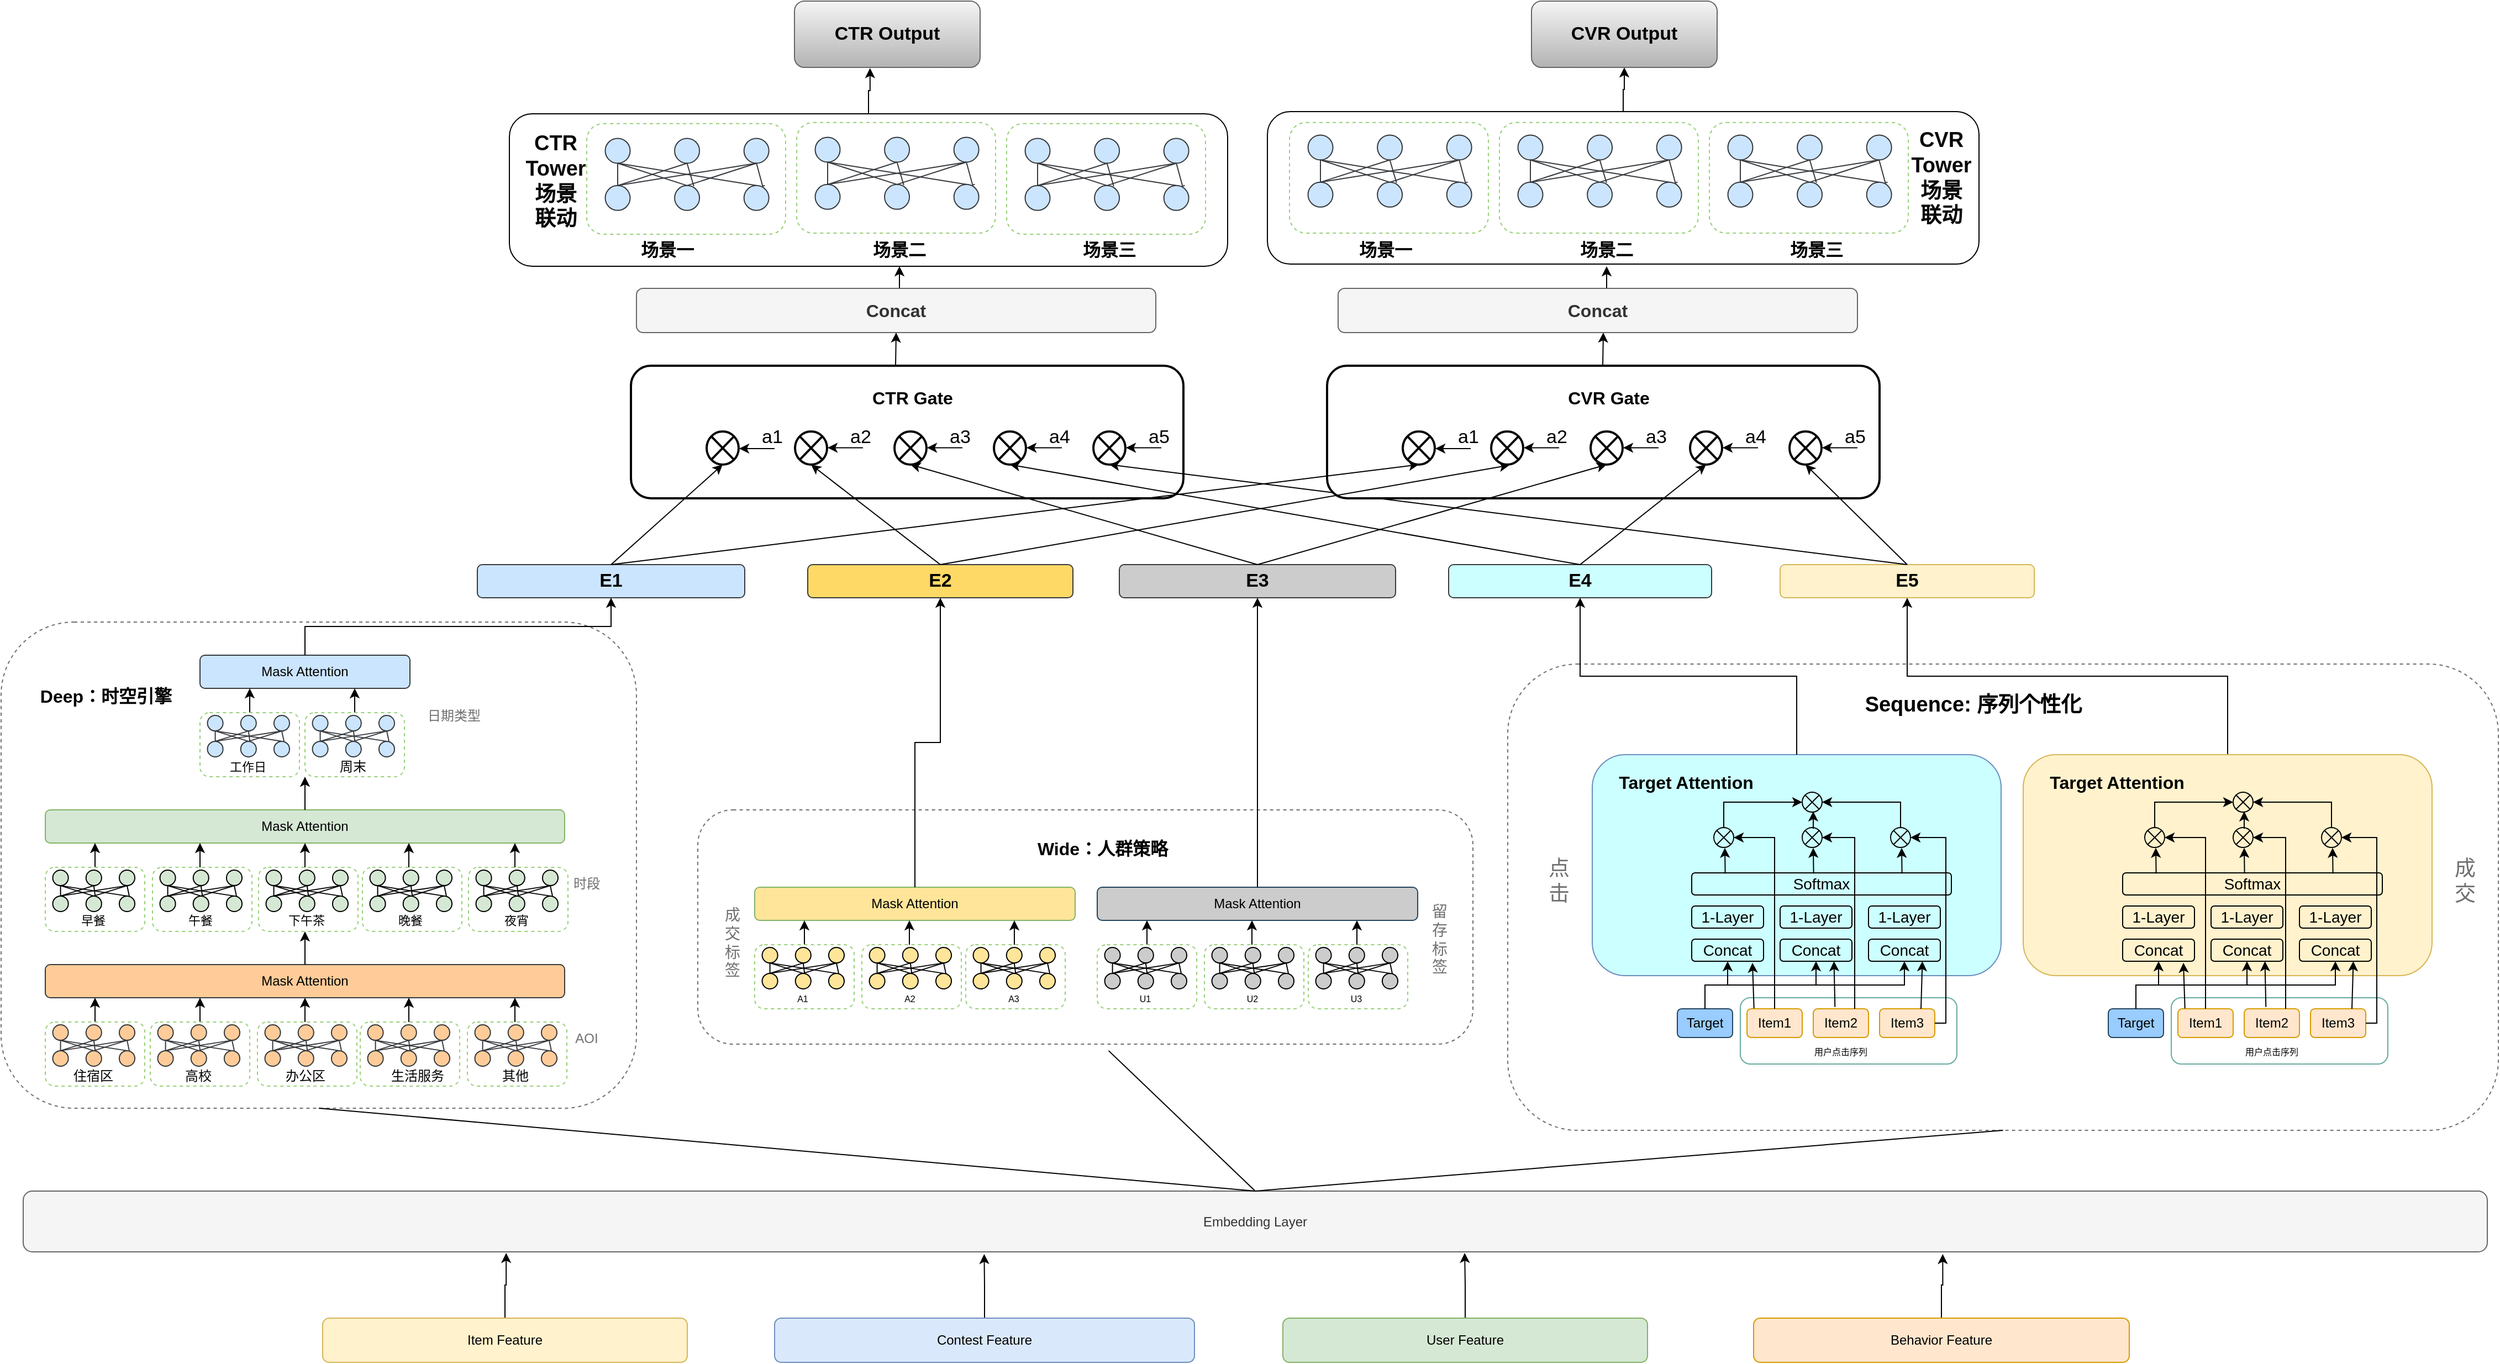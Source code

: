 <mxfile version="20.8.3" type="github">
  <diagram id="JAXc5Cckm4LqpkzlMYwL" name="第 1 页">
    <mxGraphModel dx="2897" dy="2421" grid="1" gridSize="10" guides="1" tooltips="1" connect="1" arrows="1" fold="1" page="1" pageScale="1" pageWidth="827" pageHeight="1169" math="0" shadow="0">
      <root>
        <mxCell id="0" />
        <mxCell id="1" parent="0" />
        <mxCell id="ZxqTLpmNspQJyDMqPG5N-720" style="edgeStyle=orthogonalEdgeStyle;rounded=0;orthogonalLoop=1;jettySize=auto;html=1;exitX=0.5;exitY=0;exitDx=0;exitDy=0;entryX=0.407;entryY=1.011;entryDx=0;entryDy=0;entryPerimeter=0;" parent="1" source="ZxqTLpmNspQJyDMqPG5N-710" target="ZxqTLpmNspQJyDMqPG5N-597" edge="1">
          <mxGeometry relative="1" as="geometry" />
        </mxCell>
        <mxCell id="ZxqTLpmNspQJyDMqPG5N-710" value="" style="rounded=1;whiteSpace=wrap;html=1;" parent="1" vertex="1">
          <mxGeometry x="270" y="-168" width="650" height="138" as="geometry" />
        </mxCell>
        <mxCell id="ZxqTLpmNspQJyDMqPG5N-721" style="edgeStyle=orthogonalEdgeStyle;rounded=0;orthogonalLoop=1;jettySize=auto;html=1;exitX=0.5;exitY=0;exitDx=0;exitDy=0;entryX=0.5;entryY=1;entryDx=0;entryDy=0;" parent="1" source="ZxqTLpmNspQJyDMqPG5N-711" target="ZxqTLpmNspQJyDMqPG5N-598" edge="1">
          <mxGeometry relative="1" as="geometry" />
        </mxCell>
        <mxCell id="ZxqTLpmNspQJyDMqPG5N-711" value="" style="rounded=1;whiteSpace=wrap;html=1;" parent="1" vertex="1">
          <mxGeometry x="956" y="-170" width="644" height="138" as="geometry" />
        </mxCell>
        <mxCell id="ZxqTLpmNspQJyDMqPG5N-3" value="" style="rounded=1;whiteSpace=wrap;html=1;strokeColor=#000000;fontSize=16;fillColor=default;strokeWidth=2;" parent="1" vertex="1">
          <mxGeometry x="380" y="60" width="500" height="120" as="geometry" />
        </mxCell>
        <mxCell id="ZxqTLpmNspQJyDMqPG5N-4" value="" style="rounded=1;whiteSpace=wrap;html=1;dashed=1;strokeColor=#707070;fontSize=16;fontColor=#000000;" parent="1" vertex="1">
          <mxGeometry x="1173.5" y="330" width="896.5" height="422" as="geometry" />
        </mxCell>
        <mxCell id="ZxqTLpmNspQJyDMqPG5N-5" value="" style="rounded=1;whiteSpace=wrap;html=1;strokeColor=#6c8ebf;fontSize=16;fillColor=#CCFFFF;" parent="1" vertex="1">
          <mxGeometry x="1250" y="412" width="370" height="200" as="geometry" />
        </mxCell>
        <mxCell id="ZxqTLpmNspQJyDMqPG5N-6" value="" style="rounded=1;whiteSpace=wrap;html=1;labelBorderColor=default;strokeColor=#67AB9F;fontSize=14;fontColor=#000000;fillColor=none;" parent="1" vertex="1">
          <mxGeometry x="1384" y="632" width="196" height="60" as="geometry" />
        </mxCell>
        <mxCell id="ZxqTLpmNspQJyDMqPG5N-7" value="" style="rounded=1;whiteSpace=wrap;html=1;dashed=1;strokeColor=#707070;fontSize=16;fontColor=#000000;" parent="1" vertex="1">
          <mxGeometry x="440.5" y="462" width="701.5" height="212" as="geometry" />
        </mxCell>
        <mxCell id="ZxqTLpmNspQJyDMqPG5N-8" value="" style="rounded=1;whiteSpace=wrap;html=1;dashed=1;strokeColor=#707070;fontSize=16;fontColor=#000000;" parent="1" vertex="1">
          <mxGeometry x="-190" y="292" width="575" height="440" as="geometry" />
        </mxCell>
        <mxCell id="ZxqTLpmNspQJyDMqPG5N-9" style="edgeStyle=orthogonalEdgeStyle;rounded=0;orthogonalLoop=1;jettySize=auto;html=1;exitX=0.5;exitY=0;exitDx=0;exitDy=0;entryX=0.196;entryY=1.018;entryDx=0;entryDy=0;entryPerimeter=0;" parent="1" source="ZxqTLpmNspQJyDMqPG5N-10" target="ZxqTLpmNspQJyDMqPG5N-17" edge="1">
          <mxGeometry relative="1" as="geometry" />
        </mxCell>
        <mxCell id="ZxqTLpmNspQJyDMqPG5N-10" value="Item Feature" style="rounded=1;whiteSpace=wrap;html=1;fillColor=#fff2cc;strokeColor=#d6b656;" parent="1" vertex="1">
          <mxGeometry x="101" y="922" width="330" height="40" as="geometry" />
        </mxCell>
        <mxCell id="ZxqTLpmNspQJyDMqPG5N-11" style="edgeStyle=orthogonalEdgeStyle;rounded=0;orthogonalLoop=1;jettySize=auto;html=1;exitX=0.5;exitY=0;exitDx=0;exitDy=0;entryX=0.39;entryY=1.036;entryDx=0;entryDy=0;entryPerimeter=0;" parent="1" source="ZxqTLpmNspQJyDMqPG5N-12" target="ZxqTLpmNspQJyDMqPG5N-17" edge="1">
          <mxGeometry relative="1" as="geometry" />
        </mxCell>
        <mxCell id="ZxqTLpmNspQJyDMqPG5N-12" value="Contest Feature" style="rounded=1;whiteSpace=wrap;html=1;fillColor=#dae8fc;strokeColor=#6c8ebf;" parent="1" vertex="1">
          <mxGeometry x="510" y="922" width="380" height="40" as="geometry" />
        </mxCell>
        <mxCell id="ZxqTLpmNspQJyDMqPG5N-13" style="edgeStyle=orthogonalEdgeStyle;rounded=0;orthogonalLoop=1;jettySize=auto;html=1;exitX=0.5;exitY=0;exitDx=0;exitDy=0;entryX=0.585;entryY=1.018;entryDx=0;entryDy=0;entryPerimeter=0;" parent="1" source="ZxqTLpmNspQJyDMqPG5N-14" target="ZxqTLpmNspQJyDMqPG5N-17" edge="1">
          <mxGeometry relative="1" as="geometry" />
        </mxCell>
        <mxCell id="ZxqTLpmNspQJyDMqPG5N-14" value="User Feature" style="rounded=1;whiteSpace=wrap;html=1;fillColor=#d5e8d4;strokeColor=#82b366;" parent="1" vertex="1">
          <mxGeometry x="970" y="922" width="330" height="40" as="geometry" />
        </mxCell>
        <mxCell id="ZxqTLpmNspQJyDMqPG5N-15" style="edgeStyle=orthogonalEdgeStyle;rounded=0;orthogonalLoop=1;jettySize=auto;html=1;exitX=0.5;exitY=0;exitDx=0;exitDy=0;entryX=0.779;entryY=1.036;entryDx=0;entryDy=0;entryPerimeter=0;" parent="1" source="ZxqTLpmNspQJyDMqPG5N-16" target="ZxqTLpmNspQJyDMqPG5N-17" edge="1">
          <mxGeometry relative="1" as="geometry" />
        </mxCell>
        <mxCell id="ZxqTLpmNspQJyDMqPG5N-16" value="Behavior Feature" style="rounded=1;whiteSpace=wrap;html=1;fillColor=#ffe6cc;strokeColor=#d79b00;" parent="1" vertex="1">
          <mxGeometry x="1396" y="922" width="340" height="40" as="geometry" />
        </mxCell>
        <mxCell id="ZxqTLpmNspQJyDMqPG5N-17" value="Embedding Layer" style="rounded=1;whiteSpace=wrap;html=1;fillColor=#f5f5f5;fontColor=#333333;strokeColor=#666666;" parent="1" vertex="1">
          <mxGeometry x="-170" y="807" width="2230" height="55" as="geometry" />
        </mxCell>
        <mxCell id="ZxqTLpmNspQJyDMqPG5N-18" value="Mask Attention" style="rounded=1;whiteSpace=wrap;html=1;fillColor=#d5e8d4;strokeColor=#82b366;" parent="1" vertex="1">
          <mxGeometry x="-150" y="462" width="470" height="30" as="geometry" />
        </mxCell>
        <mxCell id="ZxqTLpmNspQJyDMqPG5N-19" value="" style="endArrow=classic;html=1;rounded=0;exitX=0.5;exitY=0;exitDx=0;exitDy=0;" parent="1" source="ZxqTLpmNspQJyDMqPG5N-80" edge="1">
          <mxGeometry width="50" height="50" relative="1" as="geometry">
            <mxPoint x="-110" y="514" as="sourcePoint" />
            <mxPoint x="-105" y="492" as="targetPoint" />
          </mxGeometry>
        </mxCell>
        <mxCell id="ZxqTLpmNspQJyDMqPG5N-20" value="" style="endArrow=classic;html=1;rounded=0;exitX=0.5;exitY=0;exitDx=0;exitDy=0;" parent="1" edge="1">
          <mxGeometry width="50" height="50" relative="1" as="geometry">
            <mxPoint x="85" y="514" as="sourcePoint" />
            <mxPoint x="85" y="492" as="targetPoint" />
          </mxGeometry>
        </mxCell>
        <mxCell id="ZxqTLpmNspQJyDMqPG5N-21" value="" style="endArrow=classic;html=1;rounded=0;exitX=0.5;exitY=0;exitDx=0;exitDy=0;" parent="1" edge="1">
          <mxGeometry width="50" height="50" relative="1" as="geometry">
            <mxPoint x="179" y="514" as="sourcePoint" />
            <mxPoint x="179" y="492" as="targetPoint" />
          </mxGeometry>
        </mxCell>
        <mxCell id="ZxqTLpmNspQJyDMqPG5N-22" value="" style="endArrow=classic;html=1;rounded=0;exitX=0.5;exitY=0;exitDx=0;exitDy=0;" parent="1" edge="1">
          <mxGeometry width="50" height="50" relative="1" as="geometry">
            <mxPoint x="275" y="514" as="sourcePoint" />
            <mxPoint x="275" y="492" as="targetPoint" />
          </mxGeometry>
        </mxCell>
        <mxCell id="ZxqTLpmNspQJyDMqPG5N-23" value="" style="endArrow=classic;html=1;rounded=0;exitX=0.5;exitY=0;exitDx=0;exitDy=0;" parent="1" edge="1">
          <mxGeometry width="50" height="50" relative="1" as="geometry">
            <mxPoint x="-10" y="514" as="sourcePoint" />
            <mxPoint x="-10" y="492" as="targetPoint" />
          </mxGeometry>
        </mxCell>
        <mxCell id="ZxqTLpmNspQJyDMqPG5N-24" value="&lt;font color=&quot;#707070&quot;&gt;时段&lt;/font&gt;" style="text;html=1;strokeColor=none;fillColor=none;align=center;verticalAlign=middle;whiteSpace=wrap;rounded=0;dashed=1;opacity=1;" parent="1" vertex="1">
          <mxGeometry x="310" y="514" width="60" height="30" as="geometry" />
        </mxCell>
        <mxCell id="ZxqTLpmNspQJyDMqPG5N-25" value="Mask Attention" style="rounded=1;whiteSpace=wrap;html=1;fillColor=#ffcc99;strokeColor=#36393d;" parent="1" vertex="1">
          <mxGeometry x="-150" y="602" width="470" height="30" as="geometry" />
        </mxCell>
        <mxCell id="ZxqTLpmNspQJyDMqPG5N-26" value="" style="endArrow=classic;html=1;rounded=0;exitX=0.5;exitY=0;exitDx=0;exitDy=0;" parent="1" source="ZxqTLpmNspQJyDMqPG5N-165" edge="1">
          <mxGeometry width="50" height="50" relative="1" as="geometry">
            <mxPoint x="-110" y="654" as="sourcePoint" />
            <mxPoint x="-105" y="632" as="targetPoint" />
          </mxGeometry>
        </mxCell>
        <mxCell id="ZxqTLpmNspQJyDMqPG5N-27" value="" style="endArrow=classic;html=1;rounded=0;exitX=0.5;exitY=0;exitDx=0;exitDy=0;" parent="1" edge="1">
          <mxGeometry width="50" height="50" relative="1" as="geometry">
            <mxPoint x="85" y="654" as="sourcePoint" />
            <mxPoint x="85" y="632" as="targetPoint" />
          </mxGeometry>
        </mxCell>
        <mxCell id="ZxqTLpmNspQJyDMqPG5N-28" value="" style="endArrow=classic;html=1;rounded=0;exitX=0.5;exitY=0;exitDx=0;exitDy=0;" parent="1" edge="1">
          <mxGeometry width="50" height="50" relative="1" as="geometry">
            <mxPoint x="179" y="654" as="sourcePoint" />
            <mxPoint x="179" y="632" as="targetPoint" />
          </mxGeometry>
        </mxCell>
        <mxCell id="ZxqTLpmNspQJyDMqPG5N-29" value="" style="endArrow=classic;html=1;rounded=0;exitX=0.5;exitY=0;exitDx=0;exitDy=0;" parent="1" edge="1">
          <mxGeometry width="50" height="50" relative="1" as="geometry">
            <mxPoint x="275" y="654" as="sourcePoint" />
            <mxPoint x="275" y="632" as="targetPoint" />
          </mxGeometry>
        </mxCell>
        <mxCell id="ZxqTLpmNspQJyDMqPG5N-30" value="" style="endArrow=classic;html=1;rounded=0;exitX=0.5;exitY=0;exitDx=0;exitDy=0;" parent="1" edge="1">
          <mxGeometry width="50" height="50" relative="1" as="geometry">
            <mxPoint x="-10" y="654" as="sourcePoint" />
            <mxPoint x="-10" y="632" as="targetPoint" />
          </mxGeometry>
        </mxCell>
        <mxCell id="ZxqTLpmNspQJyDMqPG5N-31" value="&lt;font color=&quot;#707070&quot;&gt;AOI&lt;/font&gt;" style="text;html=1;strokeColor=none;fillColor=none;align=center;verticalAlign=middle;whiteSpace=wrap;rounded=0;dashed=1;opacity=1;" parent="1" vertex="1">
          <mxGeometry x="310" y="654" width="60" height="30" as="geometry" />
        </mxCell>
        <mxCell id="ZxqTLpmNspQJyDMqPG5N-32" value="" style="endArrow=classic;html=1;rounded=0;exitX=0.5;exitY=0;exitDx=0;exitDy=0;" parent="1" source="ZxqTLpmNspQJyDMqPG5N-25" edge="1">
          <mxGeometry width="50" height="50" relative="1" as="geometry">
            <mxPoint x="85" y="594" as="sourcePoint" />
            <mxPoint x="85" y="572" as="targetPoint" />
          </mxGeometry>
        </mxCell>
        <mxCell id="ZxqTLpmNspQJyDMqPG5N-33" value="Mask Attention" style="rounded=1;whiteSpace=wrap;html=1;fillColor=#cce5ff;strokeColor=#36393d;" parent="1" vertex="1">
          <mxGeometry x="-10" y="322" width="190" height="30" as="geometry" />
        </mxCell>
        <mxCell id="ZxqTLpmNspQJyDMqPG5N-34" value="" style="endArrow=classic;html=1;rounded=0;exitX=0.5;exitY=0;exitDx=0;exitDy=0;" parent="1" source="ZxqTLpmNspQJyDMqPG5N-62" edge="1">
          <mxGeometry width="50" height="50" relative="1" as="geometry">
            <mxPoint x="30" y="374" as="sourcePoint" />
            <mxPoint x="35" y="352" as="targetPoint" />
          </mxGeometry>
        </mxCell>
        <mxCell id="ZxqTLpmNspQJyDMqPG5N-35" value="" style="endArrow=classic;html=1;rounded=0;exitX=0.5;exitY=0;exitDx=0;exitDy=0;" parent="1" edge="1">
          <mxGeometry width="50" height="50" relative="1" as="geometry">
            <mxPoint x="130" y="374" as="sourcePoint" />
            <mxPoint x="130" y="352" as="targetPoint" />
          </mxGeometry>
        </mxCell>
        <mxCell id="ZxqTLpmNspQJyDMqPG5N-36" value="" style="endArrow=classic;html=1;rounded=0;exitX=0.5;exitY=0;exitDx=0;exitDy=0;" parent="1" edge="1">
          <mxGeometry width="50" height="50" relative="1" as="geometry">
            <mxPoint x="85" y="462" as="sourcePoint" />
            <mxPoint x="85" y="432" as="targetPoint" />
          </mxGeometry>
        </mxCell>
        <mxCell id="ZxqTLpmNspQJyDMqPG5N-37" value="&lt;font color=&quot;#707070&quot;&gt;日期类型&lt;/font&gt;" style="text;html=1;strokeColor=none;fillColor=none;align=center;verticalAlign=middle;whiteSpace=wrap;rounded=0;dashed=1;opacity=1;" parent="1" vertex="1">
          <mxGeometry x="190" y="362" width="60" height="30" as="geometry" />
        </mxCell>
        <mxCell id="ZxqTLpmNspQJyDMqPG5N-38" value="&lt;font size=&quot;1&quot; color=&quot;#000000&quot;&gt;&lt;b style=&quot;font-size: 16px;&quot;&gt;Deep：时空引擎&lt;/b&gt;&lt;/font&gt;" style="text;html=1;strokeColor=none;fillColor=none;align=center;verticalAlign=middle;whiteSpace=wrap;rounded=0;dashed=1;fontColor=#707070;opacity=1;" parent="1" vertex="1">
          <mxGeometry x="-160" y="344" width="130" height="30" as="geometry" />
        </mxCell>
        <mxCell id="ZxqTLpmNspQJyDMqPG5N-39" value="Mask Attention" style="rounded=1;whiteSpace=wrap;html=1;fillColor=#FFE599;strokeColor=#82b366;" parent="1" vertex="1">
          <mxGeometry x="492" y="532" width="290" height="30" as="geometry" />
        </mxCell>
        <mxCell id="ZxqTLpmNspQJyDMqPG5N-40" value="" style="endArrow=classic;html=1;rounded=0;exitX=0.5;exitY=0;exitDx=0;exitDy=0;" parent="1" source="ZxqTLpmNspQJyDMqPG5N-255" edge="1">
          <mxGeometry width="50" height="50" relative="1" as="geometry">
            <mxPoint x="532" y="584" as="sourcePoint" />
            <mxPoint x="537" y="562" as="targetPoint" />
          </mxGeometry>
        </mxCell>
        <mxCell id="ZxqTLpmNspQJyDMqPG5N-41" value="" style="endArrow=classic;html=1;rounded=0;exitX=0.5;exitY=0;exitDx=0;exitDy=0;" parent="1" edge="1">
          <mxGeometry width="50" height="50" relative="1" as="geometry">
            <mxPoint x="727.0" y="584" as="sourcePoint" />
            <mxPoint x="727.0" y="562" as="targetPoint" />
          </mxGeometry>
        </mxCell>
        <mxCell id="ZxqTLpmNspQJyDMqPG5N-42" value="" style="endArrow=classic;html=1;rounded=0;exitX=0.5;exitY=0;exitDx=0;exitDy=0;" parent="1" edge="1">
          <mxGeometry width="50" height="50" relative="1" as="geometry">
            <mxPoint x="632.0" y="584" as="sourcePoint" />
            <mxPoint x="632.0" y="562" as="targetPoint" />
          </mxGeometry>
        </mxCell>
        <mxCell id="ZxqTLpmNspQJyDMqPG5N-43" value="" style="group" parent="1" vertex="1" connectable="0">
          <mxGeometry x="85" y="374" width="90" height="58" as="geometry" />
        </mxCell>
        <mxCell id="ZxqTLpmNspQJyDMqPG5N-44" value="" style="rounded=1;whiteSpace=wrap;html=1;dashed=1;strokeColor=#97D077;" parent="ZxqTLpmNspQJyDMqPG5N-43" vertex="1">
          <mxGeometry width="90" height="58" as="geometry" />
        </mxCell>
        <mxCell id="ZxqTLpmNspQJyDMqPG5N-45" value="" style="group" parent="ZxqTLpmNspQJyDMqPG5N-43" vertex="1" connectable="0">
          <mxGeometry x="6.759" y="2.5" width="78.261" height="37.5" as="geometry" />
        </mxCell>
        <mxCell id="ZxqTLpmNspQJyDMqPG5N-46" value="" style="ellipse;whiteSpace=wrap;html=1;aspect=fixed;fillColor=#cce5ff;strokeColor=#36393d;" parent="ZxqTLpmNspQJyDMqPG5N-45" vertex="1">
          <mxGeometry width="14.062" height="14.062" as="geometry" />
        </mxCell>
        <mxCell id="ZxqTLpmNspQJyDMqPG5N-47" value="" style="ellipse;whiteSpace=wrap;html=1;aspect=fixed;fillColor=#cce5ff;strokeColor=#36393d;" parent="ZxqTLpmNspQJyDMqPG5N-45" vertex="1">
          <mxGeometry x="60.201" width="14.062" height="14.062" as="geometry" />
        </mxCell>
        <mxCell id="ZxqTLpmNspQJyDMqPG5N-48" value="" style="ellipse;whiteSpace=wrap;html=1;aspect=fixed;fillColor=#cce5ff;strokeColor=#36393d;" parent="ZxqTLpmNspQJyDMqPG5N-45" vertex="1">
          <mxGeometry x="30.1" width="14.062" height="14.062" as="geometry" />
        </mxCell>
        <mxCell id="ZxqTLpmNspQJyDMqPG5N-49" value="" style="ellipse;whiteSpace=wrap;html=1;aspect=fixed;fillColor=#cce5ff;strokeColor=#36393d;" parent="ZxqTLpmNspQJyDMqPG5N-45" vertex="1">
          <mxGeometry y="23.438" width="14.062" height="14.062" as="geometry" />
        </mxCell>
        <mxCell id="ZxqTLpmNspQJyDMqPG5N-50" value="" style="ellipse;whiteSpace=wrap;html=1;aspect=fixed;fillColor=#cce5ff;strokeColor=#36393d;" parent="ZxqTLpmNspQJyDMqPG5N-45" vertex="1">
          <mxGeometry x="60.201" y="23.438" width="14.062" height="14.062" as="geometry" />
        </mxCell>
        <mxCell id="ZxqTLpmNspQJyDMqPG5N-51" value="" style="ellipse;whiteSpace=wrap;html=1;aspect=fixed;fillColor=#cce5ff;strokeColor=#36393d;" parent="ZxqTLpmNspQJyDMqPG5N-45" vertex="1">
          <mxGeometry x="30.1" y="23.438" width="14.062" height="14.062" as="geometry" />
        </mxCell>
        <mxCell id="ZxqTLpmNspQJyDMqPG5N-52" value="" style="endArrow=none;html=1;rounded=0;entryX=0.5;entryY=0;entryDx=0;entryDy=0;exitX=0.5;exitY=1;exitDx=0;exitDy=0;fillColor=#cce5ff;strokeColor=#36393d;" parent="ZxqTLpmNspQJyDMqPG5N-45" source="ZxqTLpmNspQJyDMqPG5N-46" target="ZxqTLpmNspQJyDMqPG5N-49" edge="1">
          <mxGeometry width="50" height="50" relative="1" as="geometry">
            <mxPoint x="-36.12" y="65.625" as="sourcePoint" />
            <mxPoint x="-6.02" y="42.188" as="targetPoint" />
          </mxGeometry>
        </mxCell>
        <mxCell id="ZxqTLpmNspQJyDMqPG5N-53" value="" style="endArrow=none;html=1;rounded=0;entryX=0.5;entryY=1;entryDx=0;entryDy=0;exitX=0.5;exitY=0;exitDx=0;exitDy=0;fillColor=#cce5ff;strokeColor=#36393d;" parent="ZxqTLpmNspQJyDMqPG5N-45" source="ZxqTLpmNspQJyDMqPG5N-51" target="ZxqTLpmNspQJyDMqPG5N-46" edge="1">
          <mxGeometry width="50" height="50" relative="1" as="geometry">
            <mxPoint x="6.02" y="79.688" as="sourcePoint" />
            <mxPoint x="36.12" y="56.25" as="targetPoint" />
          </mxGeometry>
        </mxCell>
        <mxCell id="ZxqTLpmNspQJyDMqPG5N-54" value="" style="endArrow=none;html=1;rounded=0;entryX=0.5;entryY=1;entryDx=0;entryDy=0;exitX=0.5;exitY=0;exitDx=0;exitDy=0;fillColor=#cce5ff;strokeColor=#36393d;" parent="ZxqTLpmNspQJyDMqPG5N-45" source="ZxqTLpmNspQJyDMqPG5N-50" target="ZxqTLpmNspQJyDMqPG5N-46" edge="1">
          <mxGeometry width="50" height="50" relative="1" as="geometry">
            <mxPoint x="6.02" y="79.688" as="sourcePoint" />
            <mxPoint x="36.12" y="56.25" as="targetPoint" />
          </mxGeometry>
        </mxCell>
        <mxCell id="ZxqTLpmNspQJyDMqPG5N-55" value="" style="endArrow=none;html=1;rounded=0;entryX=0.5;entryY=1;entryDx=0;entryDy=0;fillColor=#cce5ff;strokeColor=#36393d;" parent="ZxqTLpmNspQJyDMqPG5N-45" target="ZxqTLpmNspQJyDMqPG5N-48" edge="1">
          <mxGeometry width="50" height="50" relative="1" as="geometry">
            <mxPoint x="38.419" y="23.75" as="sourcePoint" />
            <mxPoint x="-6.02" y="60.938" as="targetPoint" />
          </mxGeometry>
        </mxCell>
        <mxCell id="ZxqTLpmNspQJyDMqPG5N-56" value="" style="endArrow=none;html=1;rounded=0;entryX=0.5;entryY=1;entryDx=0;entryDy=0;fillColor=#cce5ff;strokeColor=#36393d;" parent="ZxqTLpmNspQJyDMqPG5N-45" target="ZxqTLpmNspQJyDMqPG5N-47" edge="1">
          <mxGeometry width="50" height="50" relative="1" as="geometry">
            <mxPoint x="69.231" y="23.438" as="sourcePoint" />
            <mxPoint x="108.361" y="56.25" as="targetPoint" />
            <Array as="points">
              <mxPoint x="68.3" y="23.75" />
            </Array>
          </mxGeometry>
        </mxCell>
        <mxCell id="ZxqTLpmNspQJyDMqPG5N-57" value="" style="endArrow=none;html=1;rounded=0;entryX=0.5;entryY=1;entryDx=0;entryDy=0;exitX=0.5;exitY=0;exitDx=0;exitDy=0;fillColor=#cce5ff;strokeColor=#36393d;" parent="ZxqTLpmNspQJyDMqPG5N-45" source="ZxqTLpmNspQJyDMqPG5N-49" target="ZxqTLpmNspQJyDMqPG5N-48" edge="1">
          <mxGeometry width="50" height="50" relative="1" as="geometry">
            <mxPoint x="30.1" y="75" as="sourcePoint" />
            <mxPoint x="60.201" y="51.562" as="targetPoint" />
          </mxGeometry>
        </mxCell>
        <mxCell id="ZxqTLpmNspQJyDMqPG5N-58" value="" style="endArrow=none;html=1;rounded=0;entryX=0.5;entryY=1;entryDx=0;entryDy=0;exitX=0.5;exitY=0;exitDx=0;exitDy=0;fillColor=#cce5ff;strokeColor=#36393d;" parent="ZxqTLpmNspQJyDMqPG5N-45" source="ZxqTLpmNspQJyDMqPG5N-49" target="ZxqTLpmNspQJyDMqPG5N-47" edge="1">
          <mxGeometry width="50" height="50" relative="1" as="geometry">
            <mxPoint x="42.14" y="84.375" as="sourcePoint" />
            <mxPoint x="72.241" y="60.938" as="targetPoint" />
          </mxGeometry>
        </mxCell>
        <mxCell id="ZxqTLpmNspQJyDMqPG5N-59" value="" style="endArrow=none;html=1;rounded=0;entryX=0.5;entryY=1;entryDx=0;entryDy=0;exitX=0.5;exitY=0;exitDx=0;exitDy=0;fillColor=#cce5ff;strokeColor=#36393d;" parent="ZxqTLpmNspQJyDMqPG5N-45" source="ZxqTLpmNspQJyDMqPG5N-51" target="ZxqTLpmNspQJyDMqPG5N-47" edge="1">
          <mxGeometry width="50" height="50" relative="1" as="geometry">
            <mxPoint x="36.12" y="70.312" as="sourcePoint" />
            <mxPoint x="66.221" y="46.875" as="targetPoint" />
          </mxGeometry>
        </mxCell>
        <mxCell id="ZxqTLpmNspQJyDMqPG5N-60" value="周末" style="text;html=1;strokeColor=none;fillColor=none;align=center;verticalAlign=middle;whiteSpace=wrap;rounded=0;" parent="ZxqTLpmNspQJyDMqPG5N-43" vertex="1">
          <mxGeometry x="24.19" y="45.75" width="39.13" height="6.25" as="geometry" />
        </mxCell>
        <mxCell id="ZxqTLpmNspQJyDMqPG5N-61" value="" style="group" parent="1" vertex="1" connectable="0">
          <mxGeometry x="-10" y="374" width="90" height="58" as="geometry" />
        </mxCell>
        <mxCell id="ZxqTLpmNspQJyDMqPG5N-62" value="" style="rounded=1;whiteSpace=wrap;html=1;dashed=1;strokeColor=#97D077;" parent="ZxqTLpmNspQJyDMqPG5N-61" vertex="1">
          <mxGeometry width="90" height="58" as="geometry" />
        </mxCell>
        <mxCell id="ZxqTLpmNspQJyDMqPG5N-63" value="" style="group" parent="ZxqTLpmNspQJyDMqPG5N-61" vertex="1" connectable="0">
          <mxGeometry x="6.759" y="2.5" width="78.261" height="37.5" as="geometry" />
        </mxCell>
        <mxCell id="ZxqTLpmNspQJyDMqPG5N-64" value="" style="ellipse;whiteSpace=wrap;html=1;aspect=fixed;fillColor=#cce5ff;strokeColor=#36393d;" parent="ZxqTLpmNspQJyDMqPG5N-63" vertex="1">
          <mxGeometry width="14.062" height="14.062" as="geometry" />
        </mxCell>
        <mxCell id="ZxqTLpmNspQJyDMqPG5N-65" value="" style="ellipse;whiteSpace=wrap;html=1;aspect=fixed;fillColor=#cce5ff;strokeColor=#36393d;" parent="ZxqTLpmNspQJyDMqPG5N-63" vertex="1">
          <mxGeometry x="60.201" width="14.062" height="14.062" as="geometry" />
        </mxCell>
        <mxCell id="ZxqTLpmNspQJyDMqPG5N-66" value="" style="ellipse;whiteSpace=wrap;html=1;aspect=fixed;fillColor=#cce5ff;strokeColor=#36393d;" parent="ZxqTLpmNspQJyDMqPG5N-63" vertex="1">
          <mxGeometry x="30.1" width="14.062" height="14.062" as="geometry" />
        </mxCell>
        <mxCell id="ZxqTLpmNspQJyDMqPG5N-67" value="" style="ellipse;whiteSpace=wrap;html=1;aspect=fixed;fillColor=#cce5ff;strokeColor=#36393d;" parent="ZxqTLpmNspQJyDMqPG5N-63" vertex="1">
          <mxGeometry y="23.438" width="14.062" height="14.062" as="geometry" />
        </mxCell>
        <mxCell id="ZxqTLpmNspQJyDMqPG5N-68" value="" style="ellipse;whiteSpace=wrap;html=1;aspect=fixed;fillColor=#cce5ff;strokeColor=#36393d;" parent="ZxqTLpmNspQJyDMqPG5N-63" vertex="1">
          <mxGeometry x="60.201" y="23.438" width="14.062" height="14.062" as="geometry" />
        </mxCell>
        <mxCell id="ZxqTLpmNspQJyDMqPG5N-69" value="" style="ellipse;whiteSpace=wrap;html=1;aspect=fixed;fillColor=#cce5ff;strokeColor=#36393d;" parent="ZxqTLpmNspQJyDMqPG5N-63" vertex="1">
          <mxGeometry x="30.1" y="23.438" width="14.062" height="14.062" as="geometry" />
        </mxCell>
        <mxCell id="ZxqTLpmNspQJyDMqPG5N-70" value="" style="endArrow=none;html=1;rounded=0;entryX=0.5;entryY=0;entryDx=0;entryDy=0;exitX=0.5;exitY=1;exitDx=0;exitDy=0;fillColor=#cce5ff;strokeColor=#36393d;" parent="ZxqTLpmNspQJyDMqPG5N-63" source="ZxqTLpmNspQJyDMqPG5N-64" target="ZxqTLpmNspQJyDMqPG5N-67" edge="1">
          <mxGeometry width="50" height="50" relative="1" as="geometry">
            <mxPoint x="-36.12" y="65.625" as="sourcePoint" />
            <mxPoint x="-6.02" y="42.188" as="targetPoint" />
          </mxGeometry>
        </mxCell>
        <mxCell id="ZxqTLpmNspQJyDMqPG5N-71" value="" style="endArrow=none;html=1;rounded=0;entryX=0.5;entryY=1;entryDx=0;entryDy=0;exitX=0.5;exitY=0;exitDx=0;exitDy=0;fillColor=#cce5ff;strokeColor=#36393d;" parent="ZxqTLpmNspQJyDMqPG5N-63" source="ZxqTLpmNspQJyDMqPG5N-69" target="ZxqTLpmNspQJyDMqPG5N-64" edge="1">
          <mxGeometry width="50" height="50" relative="1" as="geometry">
            <mxPoint x="6.02" y="79.688" as="sourcePoint" />
            <mxPoint x="36.12" y="56.25" as="targetPoint" />
          </mxGeometry>
        </mxCell>
        <mxCell id="ZxqTLpmNspQJyDMqPG5N-72" value="" style="endArrow=none;html=1;rounded=0;entryX=0.5;entryY=1;entryDx=0;entryDy=0;exitX=0.5;exitY=0;exitDx=0;exitDy=0;fillColor=#cce5ff;strokeColor=#36393d;" parent="ZxqTLpmNspQJyDMqPG5N-63" source="ZxqTLpmNspQJyDMqPG5N-68" target="ZxqTLpmNspQJyDMqPG5N-64" edge="1">
          <mxGeometry width="50" height="50" relative="1" as="geometry">
            <mxPoint x="6.02" y="79.688" as="sourcePoint" />
            <mxPoint x="36.12" y="56.25" as="targetPoint" />
          </mxGeometry>
        </mxCell>
        <mxCell id="ZxqTLpmNspQJyDMqPG5N-73" value="" style="endArrow=none;html=1;rounded=0;entryX=0.5;entryY=1;entryDx=0;entryDy=0;fillColor=#cce5ff;strokeColor=#36393d;" parent="ZxqTLpmNspQJyDMqPG5N-63" target="ZxqTLpmNspQJyDMqPG5N-66" edge="1">
          <mxGeometry width="50" height="50" relative="1" as="geometry">
            <mxPoint x="38.419" y="23.75" as="sourcePoint" />
            <mxPoint x="-6.02" y="60.938" as="targetPoint" />
          </mxGeometry>
        </mxCell>
        <mxCell id="ZxqTLpmNspQJyDMqPG5N-74" value="" style="endArrow=none;html=1;rounded=0;entryX=0.5;entryY=1;entryDx=0;entryDy=0;fillColor=#cce5ff;strokeColor=#36393d;" parent="ZxqTLpmNspQJyDMqPG5N-63" target="ZxqTLpmNspQJyDMqPG5N-65" edge="1">
          <mxGeometry width="50" height="50" relative="1" as="geometry">
            <mxPoint x="69.231" y="23.438" as="sourcePoint" />
            <mxPoint x="108.361" y="56.25" as="targetPoint" />
            <Array as="points">
              <mxPoint x="68.3" y="23.75" />
            </Array>
          </mxGeometry>
        </mxCell>
        <mxCell id="ZxqTLpmNspQJyDMqPG5N-75" value="" style="endArrow=none;html=1;rounded=0;entryX=0.5;entryY=1;entryDx=0;entryDy=0;exitX=0.5;exitY=0;exitDx=0;exitDy=0;fillColor=#cce5ff;strokeColor=#36393d;" parent="ZxqTLpmNspQJyDMqPG5N-63" source="ZxqTLpmNspQJyDMqPG5N-67" target="ZxqTLpmNspQJyDMqPG5N-66" edge="1">
          <mxGeometry width="50" height="50" relative="1" as="geometry">
            <mxPoint x="30.1" y="75" as="sourcePoint" />
            <mxPoint x="60.201" y="51.562" as="targetPoint" />
          </mxGeometry>
        </mxCell>
        <mxCell id="ZxqTLpmNspQJyDMqPG5N-76" value="" style="endArrow=none;html=1;rounded=0;entryX=0.5;entryY=1;entryDx=0;entryDy=0;exitX=0.5;exitY=0;exitDx=0;exitDy=0;fillColor=#cce5ff;strokeColor=#36393d;" parent="ZxqTLpmNspQJyDMqPG5N-63" source="ZxqTLpmNspQJyDMqPG5N-67" target="ZxqTLpmNspQJyDMqPG5N-65" edge="1">
          <mxGeometry width="50" height="50" relative="1" as="geometry">
            <mxPoint x="42.14" y="84.375" as="sourcePoint" />
            <mxPoint x="72.241" y="60.938" as="targetPoint" />
          </mxGeometry>
        </mxCell>
        <mxCell id="ZxqTLpmNspQJyDMqPG5N-77" value="" style="endArrow=none;html=1;rounded=0;entryX=0.5;entryY=1;entryDx=0;entryDy=0;exitX=0.5;exitY=0;exitDx=0;exitDy=0;fillColor=#cce5ff;strokeColor=#36393d;" parent="ZxqTLpmNspQJyDMqPG5N-63" source="ZxqTLpmNspQJyDMqPG5N-69" target="ZxqTLpmNspQJyDMqPG5N-65" edge="1">
          <mxGeometry width="50" height="50" relative="1" as="geometry">
            <mxPoint x="36.12" y="70.312" as="sourcePoint" />
            <mxPoint x="66.221" y="46.875" as="targetPoint" />
          </mxGeometry>
        </mxCell>
        <mxCell id="ZxqTLpmNspQJyDMqPG5N-78" value="&lt;font style=&quot;font-size: 11px;&quot;&gt;工作日&lt;/font&gt;" style="text;html=1;strokeColor=none;fillColor=none;align=center;verticalAlign=middle;whiteSpace=wrap;rounded=0;" parent="ZxqTLpmNspQJyDMqPG5N-61" vertex="1">
          <mxGeometry x="24.19" y="45.75" width="39.13" height="6.25" as="geometry" />
        </mxCell>
        <mxCell id="ZxqTLpmNspQJyDMqPG5N-79" value="" style="group" parent="1" vertex="1" connectable="0">
          <mxGeometry x="-150" y="514" width="90" height="58" as="geometry" />
        </mxCell>
        <mxCell id="ZxqTLpmNspQJyDMqPG5N-80" value="" style="rounded=1;whiteSpace=wrap;html=1;dashed=1;strokeColor=#97D077;" parent="ZxqTLpmNspQJyDMqPG5N-79" vertex="1">
          <mxGeometry width="90" height="58" as="geometry" />
        </mxCell>
        <mxCell id="ZxqTLpmNspQJyDMqPG5N-81" value="&lt;font style=&quot;font-size: 11px;&quot;&gt;早餐&lt;/font&gt;" style="text;html=1;strokeColor=none;fillColor=none;align=center;verticalAlign=middle;whiteSpace=wrap;rounded=0;fontSize=8;" parent="ZxqTLpmNspQJyDMqPG5N-79" vertex="1">
          <mxGeometry x="24.19" y="44.75" width="39.13" height="6.25" as="geometry" />
        </mxCell>
        <mxCell id="ZxqTLpmNspQJyDMqPG5N-82" value="" style="ellipse;whiteSpace=wrap;html=1;aspect=fixed;fillColor=#d5e8d4;strokeColor=#000000;" parent="ZxqTLpmNspQJyDMqPG5N-79" vertex="1">
          <mxGeometry x="6.759" y="2.5" width="14.062" height="14.062" as="geometry" />
        </mxCell>
        <mxCell id="ZxqTLpmNspQJyDMqPG5N-83" value="" style="ellipse;whiteSpace=wrap;html=1;aspect=fixed;fillColor=#d5e8d4;strokeColor=#000000;" parent="ZxqTLpmNspQJyDMqPG5N-79" vertex="1">
          <mxGeometry x="66.96" y="2.5" width="14.062" height="14.062" as="geometry" />
        </mxCell>
        <mxCell id="ZxqTLpmNspQJyDMqPG5N-84" value="" style="ellipse;whiteSpace=wrap;html=1;aspect=fixed;fillColor=#d5e8d4;strokeColor=#000000;" parent="ZxqTLpmNspQJyDMqPG5N-79" vertex="1">
          <mxGeometry x="36.859" y="2.5" width="14.062" height="14.062" as="geometry" />
        </mxCell>
        <mxCell id="ZxqTLpmNspQJyDMqPG5N-85" value="" style="ellipse;whiteSpace=wrap;html=1;aspect=fixed;fillColor=#d5e8d4;strokeColor=#000000;" parent="ZxqTLpmNspQJyDMqPG5N-79" vertex="1">
          <mxGeometry x="6.759" y="25.938" width="14.062" height="14.062" as="geometry" />
        </mxCell>
        <mxCell id="ZxqTLpmNspQJyDMqPG5N-86" value="" style="ellipse;whiteSpace=wrap;html=1;aspect=fixed;fillColor=#d5e8d4;strokeColor=#000000;" parent="ZxqTLpmNspQJyDMqPG5N-79" vertex="1">
          <mxGeometry x="66.96" y="25.938" width="14.062" height="14.062" as="geometry" />
        </mxCell>
        <mxCell id="ZxqTLpmNspQJyDMqPG5N-87" value="" style="ellipse;whiteSpace=wrap;html=1;aspect=fixed;fillColor=#d5e8d4;strokeColor=#000000;" parent="ZxqTLpmNspQJyDMqPG5N-79" vertex="1">
          <mxGeometry x="36.859" y="25.938" width="14.062" height="14.062" as="geometry" />
        </mxCell>
        <mxCell id="ZxqTLpmNspQJyDMqPG5N-88" value="" style="endArrow=none;html=1;rounded=0;entryX=0.5;entryY=0;entryDx=0;entryDy=0;exitX=0.5;exitY=1;exitDx=0;exitDy=0;fillColor=#d5e8d4;strokeColor=#000000;" parent="ZxqTLpmNspQJyDMqPG5N-79" source="ZxqTLpmNspQJyDMqPG5N-82" target="ZxqTLpmNspQJyDMqPG5N-85" edge="1">
          <mxGeometry width="50" height="50" relative="1" as="geometry">
            <mxPoint x="-29.362" y="68.125" as="sourcePoint" />
            <mxPoint x="0.739" y="44.688" as="targetPoint" />
          </mxGeometry>
        </mxCell>
        <mxCell id="ZxqTLpmNspQJyDMqPG5N-89" value="" style="endArrow=none;html=1;rounded=0;entryX=0.5;entryY=1;entryDx=0;entryDy=0;exitX=0.5;exitY=0;exitDx=0;exitDy=0;fillColor=#d5e8d4;strokeColor=#000000;" parent="ZxqTLpmNspQJyDMqPG5N-79" source="ZxqTLpmNspQJyDMqPG5N-87" target="ZxqTLpmNspQJyDMqPG5N-82" edge="1">
          <mxGeometry width="50" height="50" relative="1" as="geometry">
            <mxPoint x="12.779" y="82.188" as="sourcePoint" />
            <mxPoint x="42.879" y="58.75" as="targetPoint" />
          </mxGeometry>
        </mxCell>
        <mxCell id="ZxqTLpmNspQJyDMqPG5N-90" value="" style="endArrow=none;html=1;rounded=0;entryX=0.5;entryY=1;entryDx=0;entryDy=0;exitX=0.5;exitY=0;exitDx=0;exitDy=0;fillColor=#d5e8d4;strokeColor=#000000;" parent="ZxqTLpmNspQJyDMqPG5N-79" source="ZxqTLpmNspQJyDMqPG5N-86" target="ZxqTLpmNspQJyDMqPG5N-82" edge="1">
          <mxGeometry width="50" height="50" relative="1" as="geometry">
            <mxPoint x="12.779" y="82.188" as="sourcePoint" />
            <mxPoint x="42.879" y="58.75" as="targetPoint" />
          </mxGeometry>
        </mxCell>
        <mxCell id="ZxqTLpmNspQJyDMqPG5N-91" value="" style="endArrow=none;html=1;rounded=0;entryX=0.5;entryY=1;entryDx=0;entryDy=0;fillColor=#d5e8d4;strokeColor=#000000;" parent="ZxqTLpmNspQJyDMqPG5N-79" target="ZxqTLpmNspQJyDMqPG5N-84" edge="1">
          <mxGeometry width="50" height="50" relative="1" as="geometry">
            <mxPoint x="45.178" y="26.25" as="sourcePoint" />
            <mxPoint x="0.739" y="63.438" as="targetPoint" />
          </mxGeometry>
        </mxCell>
        <mxCell id="ZxqTLpmNspQJyDMqPG5N-92" value="" style="endArrow=none;html=1;rounded=0;entryX=0.5;entryY=1;entryDx=0;entryDy=0;fillColor=#d5e8d4;strokeColor=#000000;" parent="ZxqTLpmNspQJyDMqPG5N-79" target="ZxqTLpmNspQJyDMqPG5N-83" edge="1">
          <mxGeometry width="50" height="50" relative="1" as="geometry">
            <mxPoint x="75.99" y="25.938" as="sourcePoint" />
            <mxPoint x="115.12" y="58.75" as="targetPoint" />
            <Array as="points">
              <mxPoint x="75.059" y="26.25" />
            </Array>
          </mxGeometry>
        </mxCell>
        <mxCell id="ZxqTLpmNspQJyDMqPG5N-93" value="" style="endArrow=none;html=1;rounded=0;entryX=0.5;entryY=1;entryDx=0;entryDy=0;exitX=0.5;exitY=0;exitDx=0;exitDy=0;fillColor=#d5e8d4;strokeColor=#000000;" parent="ZxqTLpmNspQJyDMqPG5N-79" source="ZxqTLpmNspQJyDMqPG5N-85" target="ZxqTLpmNspQJyDMqPG5N-84" edge="1">
          <mxGeometry width="50" height="50" relative="1" as="geometry">
            <mxPoint x="36.859" y="77.5" as="sourcePoint" />
            <mxPoint x="66.96" y="54.062" as="targetPoint" />
          </mxGeometry>
        </mxCell>
        <mxCell id="ZxqTLpmNspQJyDMqPG5N-94" value="" style="endArrow=none;html=1;rounded=0;entryX=0.5;entryY=1;entryDx=0;entryDy=0;exitX=0.5;exitY=0;exitDx=0;exitDy=0;fillColor=#d5e8d4;strokeColor=#000000;" parent="ZxqTLpmNspQJyDMqPG5N-79" source="ZxqTLpmNspQJyDMqPG5N-85" target="ZxqTLpmNspQJyDMqPG5N-83" edge="1">
          <mxGeometry width="50" height="50" relative="1" as="geometry">
            <mxPoint x="48.899" y="86.875" as="sourcePoint" />
            <mxPoint x="79.0" y="63.438" as="targetPoint" />
          </mxGeometry>
        </mxCell>
        <mxCell id="ZxqTLpmNspQJyDMqPG5N-95" value="" style="endArrow=none;html=1;rounded=0;entryX=0.5;entryY=1;entryDx=0;entryDy=0;exitX=0.5;exitY=0;exitDx=0;exitDy=0;fillColor=#d5e8d4;strokeColor=#000000;" parent="ZxqTLpmNspQJyDMqPG5N-79" source="ZxqTLpmNspQJyDMqPG5N-87" target="ZxqTLpmNspQJyDMqPG5N-83" edge="1">
          <mxGeometry width="50" height="50" relative="1" as="geometry">
            <mxPoint x="42.879" y="72.812" as="sourcePoint" />
            <mxPoint x="72.98" y="49.375" as="targetPoint" />
          </mxGeometry>
        </mxCell>
        <mxCell id="ZxqTLpmNspQJyDMqPG5N-96" value="" style="group" parent="1" vertex="1" connectable="0">
          <mxGeometry x="-53" y="514" width="90" height="58" as="geometry" />
        </mxCell>
        <mxCell id="ZxqTLpmNspQJyDMqPG5N-97" value="" style="rounded=1;whiteSpace=wrap;html=1;dashed=1;strokeColor=#97D077;" parent="ZxqTLpmNspQJyDMqPG5N-96" vertex="1">
          <mxGeometry width="90" height="58" as="geometry" />
        </mxCell>
        <mxCell id="ZxqTLpmNspQJyDMqPG5N-98" value="&lt;font style=&quot;font-size: 11px;&quot;&gt;午餐&lt;/font&gt;" style="text;html=1;strokeColor=none;fillColor=none;align=center;verticalAlign=middle;whiteSpace=wrap;rounded=0;fontSize=8;" parent="ZxqTLpmNspQJyDMqPG5N-96" vertex="1">
          <mxGeometry x="24.19" y="44.75" width="39.13" height="6.25" as="geometry" />
        </mxCell>
        <mxCell id="ZxqTLpmNspQJyDMqPG5N-99" value="" style="ellipse;whiteSpace=wrap;html=1;aspect=fixed;fillColor=#d5e8d4;strokeColor=#000000;" parent="ZxqTLpmNspQJyDMqPG5N-96" vertex="1">
          <mxGeometry x="6.759" y="2.5" width="14.062" height="14.062" as="geometry" />
        </mxCell>
        <mxCell id="ZxqTLpmNspQJyDMqPG5N-100" value="" style="ellipse;whiteSpace=wrap;html=1;aspect=fixed;fillColor=#d5e8d4;strokeColor=#000000;" parent="ZxqTLpmNspQJyDMqPG5N-96" vertex="1">
          <mxGeometry x="66.96" y="2.5" width="14.062" height="14.062" as="geometry" />
        </mxCell>
        <mxCell id="ZxqTLpmNspQJyDMqPG5N-101" value="" style="ellipse;whiteSpace=wrap;html=1;aspect=fixed;fillColor=#d5e8d4;strokeColor=#000000;" parent="ZxqTLpmNspQJyDMqPG5N-96" vertex="1">
          <mxGeometry x="36.859" y="2.5" width="14.062" height="14.062" as="geometry" />
        </mxCell>
        <mxCell id="ZxqTLpmNspQJyDMqPG5N-102" value="" style="ellipse;whiteSpace=wrap;html=1;aspect=fixed;fillColor=#d5e8d4;strokeColor=#000000;" parent="ZxqTLpmNspQJyDMqPG5N-96" vertex="1">
          <mxGeometry x="6.759" y="25.938" width="14.062" height="14.062" as="geometry" />
        </mxCell>
        <mxCell id="ZxqTLpmNspQJyDMqPG5N-103" value="" style="ellipse;whiteSpace=wrap;html=1;aspect=fixed;fillColor=#d5e8d4;strokeColor=#000000;" parent="ZxqTLpmNspQJyDMqPG5N-96" vertex="1">
          <mxGeometry x="66.96" y="25.938" width="14.062" height="14.062" as="geometry" />
        </mxCell>
        <mxCell id="ZxqTLpmNspQJyDMqPG5N-104" value="" style="ellipse;whiteSpace=wrap;html=1;aspect=fixed;fillColor=#d5e8d4;strokeColor=#000000;" parent="ZxqTLpmNspQJyDMqPG5N-96" vertex="1">
          <mxGeometry x="36.859" y="25.938" width="14.062" height="14.062" as="geometry" />
        </mxCell>
        <mxCell id="ZxqTLpmNspQJyDMqPG5N-105" value="" style="endArrow=none;html=1;rounded=0;entryX=0.5;entryY=0;entryDx=0;entryDy=0;exitX=0.5;exitY=1;exitDx=0;exitDy=0;fillColor=#d5e8d4;strokeColor=#000000;" parent="ZxqTLpmNspQJyDMqPG5N-96" source="ZxqTLpmNspQJyDMqPG5N-99" target="ZxqTLpmNspQJyDMqPG5N-102" edge="1">
          <mxGeometry width="50" height="50" relative="1" as="geometry">
            <mxPoint x="-29.362" y="68.125" as="sourcePoint" />
            <mxPoint x="0.739" y="44.688" as="targetPoint" />
          </mxGeometry>
        </mxCell>
        <mxCell id="ZxqTLpmNspQJyDMqPG5N-106" value="" style="endArrow=none;html=1;rounded=0;entryX=0.5;entryY=1;entryDx=0;entryDy=0;exitX=0.5;exitY=0;exitDx=0;exitDy=0;fillColor=#d5e8d4;strokeColor=#000000;" parent="ZxqTLpmNspQJyDMqPG5N-96" source="ZxqTLpmNspQJyDMqPG5N-104" target="ZxqTLpmNspQJyDMqPG5N-99" edge="1">
          <mxGeometry width="50" height="50" relative="1" as="geometry">
            <mxPoint x="12.779" y="82.188" as="sourcePoint" />
            <mxPoint x="42.879" y="58.75" as="targetPoint" />
          </mxGeometry>
        </mxCell>
        <mxCell id="ZxqTLpmNspQJyDMqPG5N-107" value="" style="endArrow=none;html=1;rounded=0;entryX=0.5;entryY=1;entryDx=0;entryDy=0;exitX=0.5;exitY=0;exitDx=0;exitDy=0;fillColor=#d5e8d4;strokeColor=#000000;" parent="ZxqTLpmNspQJyDMqPG5N-96" source="ZxqTLpmNspQJyDMqPG5N-103" target="ZxqTLpmNspQJyDMqPG5N-99" edge="1">
          <mxGeometry width="50" height="50" relative="1" as="geometry">
            <mxPoint x="12.779" y="82.188" as="sourcePoint" />
            <mxPoint x="42.879" y="58.75" as="targetPoint" />
          </mxGeometry>
        </mxCell>
        <mxCell id="ZxqTLpmNspQJyDMqPG5N-108" value="" style="endArrow=none;html=1;rounded=0;entryX=0.5;entryY=1;entryDx=0;entryDy=0;fillColor=#d5e8d4;strokeColor=#000000;" parent="ZxqTLpmNspQJyDMqPG5N-96" target="ZxqTLpmNspQJyDMqPG5N-101" edge="1">
          <mxGeometry width="50" height="50" relative="1" as="geometry">
            <mxPoint x="45.178" y="26.25" as="sourcePoint" />
            <mxPoint x="0.739" y="63.438" as="targetPoint" />
          </mxGeometry>
        </mxCell>
        <mxCell id="ZxqTLpmNspQJyDMqPG5N-109" value="" style="endArrow=none;html=1;rounded=0;entryX=0.5;entryY=1;entryDx=0;entryDy=0;fillColor=#d5e8d4;strokeColor=#000000;" parent="ZxqTLpmNspQJyDMqPG5N-96" target="ZxqTLpmNspQJyDMqPG5N-100" edge="1">
          <mxGeometry width="50" height="50" relative="1" as="geometry">
            <mxPoint x="75.99" y="25.938" as="sourcePoint" />
            <mxPoint x="115.12" y="58.75" as="targetPoint" />
            <Array as="points">
              <mxPoint x="75.059" y="26.25" />
            </Array>
          </mxGeometry>
        </mxCell>
        <mxCell id="ZxqTLpmNspQJyDMqPG5N-110" value="" style="endArrow=none;html=1;rounded=0;entryX=0.5;entryY=1;entryDx=0;entryDy=0;exitX=0.5;exitY=0;exitDx=0;exitDy=0;fillColor=#d5e8d4;strokeColor=#000000;" parent="ZxqTLpmNspQJyDMqPG5N-96" source="ZxqTLpmNspQJyDMqPG5N-102" target="ZxqTLpmNspQJyDMqPG5N-101" edge="1">
          <mxGeometry width="50" height="50" relative="1" as="geometry">
            <mxPoint x="36.859" y="77.5" as="sourcePoint" />
            <mxPoint x="66.96" y="54.062" as="targetPoint" />
          </mxGeometry>
        </mxCell>
        <mxCell id="ZxqTLpmNspQJyDMqPG5N-111" value="" style="endArrow=none;html=1;rounded=0;entryX=0.5;entryY=1;entryDx=0;entryDy=0;exitX=0.5;exitY=0;exitDx=0;exitDy=0;fillColor=#d5e8d4;strokeColor=#000000;" parent="ZxqTLpmNspQJyDMqPG5N-96" source="ZxqTLpmNspQJyDMqPG5N-102" target="ZxqTLpmNspQJyDMqPG5N-100" edge="1">
          <mxGeometry width="50" height="50" relative="1" as="geometry">
            <mxPoint x="48.899" y="86.875" as="sourcePoint" />
            <mxPoint x="79.0" y="63.438" as="targetPoint" />
          </mxGeometry>
        </mxCell>
        <mxCell id="ZxqTLpmNspQJyDMqPG5N-112" value="" style="endArrow=none;html=1;rounded=0;entryX=0.5;entryY=1;entryDx=0;entryDy=0;exitX=0.5;exitY=0;exitDx=0;exitDy=0;fillColor=#d5e8d4;strokeColor=#000000;" parent="ZxqTLpmNspQJyDMqPG5N-96" source="ZxqTLpmNspQJyDMqPG5N-104" target="ZxqTLpmNspQJyDMqPG5N-100" edge="1">
          <mxGeometry width="50" height="50" relative="1" as="geometry">
            <mxPoint x="42.879" y="72.812" as="sourcePoint" />
            <mxPoint x="72.98" y="49.375" as="targetPoint" />
          </mxGeometry>
        </mxCell>
        <mxCell id="ZxqTLpmNspQJyDMqPG5N-113" value="" style="group" parent="1" vertex="1" connectable="0">
          <mxGeometry x="43" y="514" width="90" height="58" as="geometry" />
        </mxCell>
        <mxCell id="ZxqTLpmNspQJyDMqPG5N-114" value="" style="rounded=1;whiteSpace=wrap;html=1;dashed=1;strokeColor=#97D077;" parent="ZxqTLpmNspQJyDMqPG5N-113" vertex="1">
          <mxGeometry width="90" height="58" as="geometry" />
        </mxCell>
        <mxCell id="ZxqTLpmNspQJyDMqPG5N-115" value="&lt;font style=&quot;font-size: 11px;&quot;&gt;下午茶&lt;/font&gt;" style="text;html=1;strokeColor=none;fillColor=none;align=center;verticalAlign=middle;whiteSpace=wrap;rounded=0;fontSize=8;" parent="ZxqTLpmNspQJyDMqPG5N-113" vertex="1">
          <mxGeometry x="24.19" y="44.75" width="39.13" height="6.25" as="geometry" />
        </mxCell>
        <mxCell id="ZxqTLpmNspQJyDMqPG5N-116" value="" style="ellipse;whiteSpace=wrap;html=1;aspect=fixed;fillColor=#d5e8d4;strokeColor=#000000;" parent="ZxqTLpmNspQJyDMqPG5N-113" vertex="1">
          <mxGeometry x="6.759" y="2.5" width="14.062" height="14.062" as="geometry" />
        </mxCell>
        <mxCell id="ZxqTLpmNspQJyDMqPG5N-117" value="" style="ellipse;whiteSpace=wrap;html=1;aspect=fixed;fillColor=#d5e8d4;strokeColor=#000000;" parent="ZxqTLpmNspQJyDMqPG5N-113" vertex="1">
          <mxGeometry x="66.96" y="2.5" width="14.062" height="14.062" as="geometry" />
        </mxCell>
        <mxCell id="ZxqTLpmNspQJyDMqPG5N-118" value="" style="ellipse;whiteSpace=wrap;html=1;aspect=fixed;fillColor=#d5e8d4;strokeColor=#000000;" parent="ZxqTLpmNspQJyDMqPG5N-113" vertex="1">
          <mxGeometry x="36.859" y="2.5" width="14.062" height="14.062" as="geometry" />
        </mxCell>
        <mxCell id="ZxqTLpmNspQJyDMqPG5N-119" value="" style="ellipse;whiteSpace=wrap;html=1;aspect=fixed;fillColor=#d5e8d4;strokeColor=#000000;" parent="ZxqTLpmNspQJyDMqPG5N-113" vertex="1">
          <mxGeometry x="6.759" y="25.938" width="14.062" height="14.062" as="geometry" />
        </mxCell>
        <mxCell id="ZxqTLpmNspQJyDMqPG5N-120" value="" style="ellipse;whiteSpace=wrap;html=1;aspect=fixed;fillColor=#d5e8d4;strokeColor=#000000;" parent="ZxqTLpmNspQJyDMqPG5N-113" vertex="1">
          <mxGeometry x="66.96" y="25.938" width="14.062" height="14.062" as="geometry" />
        </mxCell>
        <mxCell id="ZxqTLpmNspQJyDMqPG5N-121" value="" style="ellipse;whiteSpace=wrap;html=1;aspect=fixed;fillColor=#d5e8d4;strokeColor=#000000;" parent="ZxqTLpmNspQJyDMqPG5N-113" vertex="1">
          <mxGeometry x="36.859" y="25.938" width="14.062" height="14.062" as="geometry" />
        </mxCell>
        <mxCell id="ZxqTLpmNspQJyDMqPG5N-122" value="" style="endArrow=none;html=1;rounded=0;entryX=0.5;entryY=0;entryDx=0;entryDy=0;exitX=0.5;exitY=1;exitDx=0;exitDy=0;fillColor=#d5e8d4;strokeColor=#000000;" parent="ZxqTLpmNspQJyDMqPG5N-113" source="ZxqTLpmNspQJyDMqPG5N-116" target="ZxqTLpmNspQJyDMqPG5N-119" edge="1">
          <mxGeometry width="50" height="50" relative="1" as="geometry">
            <mxPoint x="-29.362" y="68.125" as="sourcePoint" />
            <mxPoint x="0.739" y="44.688" as="targetPoint" />
          </mxGeometry>
        </mxCell>
        <mxCell id="ZxqTLpmNspQJyDMqPG5N-123" value="" style="endArrow=none;html=1;rounded=0;entryX=0.5;entryY=1;entryDx=0;entryDy=0;exitX=0.5;exitY=0;exitDx=0;exitDy=0;fillColor=#d5e8d4;strokeColor=#000000;" parent="ZxqTLpmNspQJyDMqPG5N-113" source="ZxqTLpmNspQJyDMqPG5N-121" target="ZxqTLpmNspQJyDMqPG5N-116" edge="1">
          <mxGeometry width="50" height="50" relative="1" as="geometry">
            <mxPoint x="12.779" y="82.188" as="sourcePoint" />
            <mxPoint x="42.879" y="58.75" as="targetPoint" />
          </mxGeometry>
        </mxCell>
        <mxCell id="ZxqTLpmNspQJyDMqPG5N-124" value="" style="endArrow=none;html=1;rounded=0;entryX=0.5;entryY=1;entryDx=0;entryDy=0;exitX=0.5;exitY=0;exitDx=0;exitDy=0;fillColor=#d5e8d4;strokeColor=#000000;" parent="ZxqTLpmNspQJyDMqPG5N-113" source="ZxqTLpmNspQJyDMqPG5N-120" target="ZxqTLpmNspQJyDMqPG5N-116" edge="1">
          <mxGeometry width="50" height="50" relative="1" as="geometry">
            <mxPoint x="12.779" y="82.188" as="sourcePoint" />
            <mxPoint x="42.879" y="58.75" as="targetPoint" />
          </mxGeometry>
        </mxCell>
        <mxCell id="ZxqTLpmNspQJyDMqPG5N-125" value="" style="endArrow=none;html=1;rounded=0;entryX=0.5;entryY=1;entryDx=0;entryDy=0;fillColor=#d5e8d4;strokeColor=#000000;" parent="ZxqTLpmNspQJyDMqPG5N-113" target="ZxqTLpmNspQJyDMqPG5N-118" edge="1">
          <mxGeometry width="50" height="50" relative="1" as="geometry">
            <mxPoint x="45.178" y="26.25" as="sourcePoint" />
            <mxPoint x="0.739" y="63.438" as="targetPoint" />
          </mxGeometry>
        </mxCell>
        <mxCell id="ZxqTLpmNspQJyDMqPG5N-126" value="" style="endArrow=none;html=1;rounded=0;entryX=0.5;entryY=1;entryDx=0;entryDy=0;fillColor=#d5e8d4;strokeColor=#000000;" parent="ZxqTLpmNspQJyDMqPG5N-113" target="ZxqTLpmNspQJyDMqPG5N-117" edge="1">
          <mxGeometry width="50" height="50" relative="1" as="geometry">
            <mxPoint x="75.99" y="25.938" as="sourcePoint" />
            <mxPoint x="115.12" y="58.75" as="targetPoint" />
            <Array as="points">
              <mxPoint x="75.059" y="26.25" />
            </Array>
          </mxGeometry>
        </mxCell>
        <mxCell id="ZxqTLpmNspQJyDMqPG5N-127" value="" style="endArrow=none;html=1;rounded=0;entryX=0.5;entryY=1;entryDx=0;entryDy=0;exitX=0.5;exitY=0;exitDx=0;exitDy=0;fillColor=#d5e8d4;strokeColor=#000000;" parent="ZxqTLpmNspQJyDMqPG5N-113" source="ZxqTLpmNspQJyDMqPG5N-119" target="ZxqTLpmNspQJyDMqPG5N-118" edge="1">
          <mxGeometry width="50" height="50" relative="1" as="geometry">
            <mxPoint x="36.859" y="77.5" as="sourcePoint" />
            <mxPoint x="66.96" y="54.062" as="targetPoint" />
          </mxGeometry>
        </mxCell>
        <mxCell id="ZxqTLpmNspQJyDMqPG5N-128" value="" style="endArrow=none;html=1;rounded=0;entryX=0.5;entryY=1;entryDx=0;entryDy=0;exitX=0.5;exitY=0;exitDx=0;exitDy=0;fillColor=#d5e8d4;strokeColor=#000000;" parent="ZxqTLpmNspQJyDMqPG5N-113" source="ZxqTLpmNspQJyDMqPG5N-119" target="ZxqTLpmNspQJyDMqPG5N-117" edge="1">
          <mxGeometry width="50" height="50" relative="1" as="geometry">
            <mxPoint x="48.899" y="86.875" as="sourcePoint" />
            <mxPoint x="79.0" y="63.438" as="targetPoint" />
          </mxGeometry>
        </mxCell>
        <mxCell id="ZxqTLpmNspQJyDMqPG5N-129" value="" style="endArrow=none;html=1;rounded=0;entryX=0.5;entryY=1;entryDx=0;entryDy=0;exitX=0.5;exitY=0;exitDx=0;exitDy=0;fillColor=#d5e8d4;strokeColor=#000000;" parent="ZxqTLpmNspQJyDMqPG5N-113" source="ZxqTLpmNspQJyDMqPG5N-121" target="ZxqTLpmNspQJyDMqPG5N-117" edge="1">
          <mxGeometry width="50" height="50" relative="1" as="geometry">
            <mxPoint x="42.879" y="72.812" as="sourcePoint" />
            <mxPoint x="72.98" y="49.375" as="targetPoint" />
          </mxGeometry>
        </mxCell>
        <mxCell id="ZxqTLpmNspQJyDMqPG5N-130" value="" style="group" parent="1" vertex="1" connectable="0">
          <mxGeometry x="137" y="514" width="90" height="58" as="geometry" />
        </mxCell>
        <mxCell id="ZxqTLpmNspQJyDMqPG5N-131" value="" style="rounded=1;whiteSpace=wrap;html=1;dashed=1;strokeColor=#97D077;" parent="ZxqTLpmNspQJyDMqPG5N-130" vertex="1">
          <mxGeometry width="90" height="58" as="geometry" />
        </mxCell>
        <mxCell id="ZxqTLpmNspQJyDMqPG5N-132" value="&lt;font style=&quot;font-size: 11px;&quot;&gt;晚餐&lt;/font&gt;" style="text;html=1;strokeColor=none;fillColor=none;align=center;verticalAlign=middle;whiteSpace=wrap;rounded=0;fontSize=8;" parent="ZxqTLpmNspQJyDMqPG5N-130" vertex="1">
          <mxGeometry x="24.19" y="44.75" width="39.13" height="6.25" as="geometry" />
        </mxCell>
        <mxCell id="ZxqTLpmNspQJyDMqPG5N-133" value="" style="ellipse;whiteSpace=wrap;html=1;aspect=fixed;fillColor=#d5e8d4;strokeColor=#000000;" parent="ZxqTLpmNspQJyDMqPG5N-130" vertex="1">
          <mxGeometry x="6.759" y="2.5" width="14.062" height="14.062" as="geometry" />
        </mxCell>
        <mxCell id="ZxqTLpmNspQJyDMqPG5N-134" value="" style="ellipse;whiteSpace=wrap;html=1;aspect=fixed;fillColor=#d5e8d4;strokeColor=#000000;" parent="ZxqTLpmNspQJyDMqPG5N-130" vertex="1">
          <mxGeometry x="66.96" y="2.5" width="14.062" height="14.062" as="geometry" />
        </mxCell>
        <mxCell id="ZxqTLpmNspQJyDMqPG5N-135" value="" style="ellipse;whiteSpace=wrap;html=1;aspect=fixed;fillColor=#d5e8d4;strokeColor=#000000;" parent="ZxqTLpmNspQJyDMqPG5N-130" vertex="1">
          <mxGeometry x="36.859" y="2.5" width="14.062" height="14.062" as="geometry" />
        </mxCell>
        <mxCell id="ZxqTLpmNspQJyDMqPG5N-136" value="" style="ellipse;whiteSpace=wrap;html=1;aspect=fixed;fillColor=#d5e8d4;strokeColor=#000000;" parent="ZxqTLpmNspQJyDMqPG5N-130" vertex="1">
          <mxGeometry x="6.759" y="25.938" width="14.062" height="14.062" as="geometry" />
        </mxCell>
        <mxCell id="ZxqTLpmNspQJyDMqPG5N-137" value="" style="ellipse;whiteSpace=wrap;html=1;aspect=fixed;fillColor=#d5e8d4;strokeColor=#000000;" parent="ZxqTLpmNspQJyDMqPG5N-130" vertex="1">
          <mxGeometry x="66.96" y="25.938" width="14.062" height="14.062" as="geometry" />
        </mxCell>
        <mxCell id="ZxqTLpmNspQJyDMqPG5N-138" value="" style="ellipse;whiteSpace=wrap;html=1;aspect=fixed;fillColor=#d5e8d4;strokeColor=#000000;" parent="ZxqTLpmNspQJyDMqPG5N-130" vertex="1">
          <mxGeometry x="36.859" y="25.938" width="14.062" height="14.062" as="geometry" />
        </mxCell>
        <mxCell id="ZxqTLpmNspQJyDMqPG5N-139" value="" style="endArrow=none;html=1;rounded=0;entryX=0.5;entryY=0;entryDx=0;entryDy=0;exitX=0.5;exitY=1;exitDx=0;exitDy=0;fillColor=#d5e8d4;strokeColor=#000000;" parent="ZxqTLpmNspQJyDMqPG5N-130" source="ZxqTLpmNspQJyDMqPG5N-133" target="ZxqTLpmNspQJyDMqPG5N-136" edge="1">
          <mxGeometry width="50" height="50" relative="1" as="geometry">
            <mxPoint x="-29.362" y="68.125" as="sourcePoint" />
            <mxPoint x="0.739" y="44.688" as="targetPoint" />
          </mxGeometry>
        </mxCell>
        <mxCell id="ZxqTLpmNspQJyDMqPG5N-140" value="" style="endArrow=none;html=1;rounded=0;entryX=0.5;entryY=1;entryDx=0;entryDy=0;exitX=0.5;exitY=0;exitDx=0;exitDy=0;fillColor=#d5e8d4;strokeColor=#000000;" parent="ZxqTLpmNspQJyDMqPG5N-130" source="ZxqTLpmNspQJyDMqPG5N-138" target="ZxqTLpmNspQJyDMqPG5N-133" edge="1">
          <mxGeometry width="50" height="50" relative="1" as="geometry">
            <mxPoint x="12.779" y="82.188" as="sourcePoint" />
            <mxPoint x="42.879" y="58.75" as="targetPoint" />
          </mxGeometry>
        </mxCell>
        <mxCell id="ZxqTLpmNspQJyDMqPG5N-141" value="" style="endArrow=none;html=1;rounded=0;entryX=0.5;entryY=1;entryDx=0;entryDy=0;exitX=0.5;exitY=0;exitDx=0;exitDy=0;fillColor=#d5e8d4;strokeColor=#000000;" parent="ZxqTLpmNspQJyDMqPG5N-130" source="ZxqTLpmNspQJyDMqPG5N-137" target="ZxqTLpmNspQJyDMqPG5N-133" edge="1">
          <mxGeometry width="50" height="50" relative="1" as="geometry">
            <mxPoint x="12.779" y="82.188" as="sourcePoint" />
            <mxPoint x="42.879" y="58.75" as="targetPoint" />
          </mxGeometry>
        </mxCell>
        <mxCell id="ZxqTLpmNspQJyDMqPG5N-142" value="" style="endArrow=none;html=1;rounded=0;entryX=0.5;entryY=1;entryDx=0;entryDy=0;fillColor=#d5e8d4;strokeColor=#000000;" parent="ZxqTLpmNspQJyDMqPG5N-130" target="ZxqTLpmNspQJyDMqPG5N-135" edge="1">
          <mxGeometry width="50" height="50" relative="1" as="geometry">
            <mxPoint x="45.178" y="26.25" as="sourcePoint" />
            <mxPoint x="0.739" y="63.438" as="targetPoint" />
          </mxGeometry>
        </mxCell>
        <mxCell id="ZxqTLpmNspQJyDMqPG5N-143" value="" style="endArrow=none;html=1;rounded=0;entryX=0.5;entryY=1;entryDx=0;entryDy=0;fillColor=#d5e8d4;strokeColor=#000000;" parent="ZxqTLpmNspQJyDMqPG5N-130" target="ZxqTLpmNspQJyDMqPG5N-134" edge="1">
          <mxGeometry width="50" height="50" relative="1" as="geometry">
            <mxPoint x="75.99" y="25.938" as="sourcePoint" />
            <mxPoint x="115.12" y="58.75" as="targetPoint" />
            <Array as="points">
              <mxPoint x="75.059" y="26.25" />
            </Array>
          </mxGeometry>
        </mxCell>
        <mxCell id="ZxqTLpmNspQJyDMqPG5N-144" value="" style="endArrow=none;html=1;rounded=0;entryX=0.5;entryY=1;entryDx=0;entryDy=0;exitX=0.5;exitY=0;exitDx=0;exitDy=0;fillColor=#d5e8d4;strokeColor=#000000;" parent="ZxqTLpmNspQJyDMqPG5N-130" source="ZxqTLpmNspQJyDMqPG5N-136" target="ZxqTLpmNspQJyDMqPG5N-135" edge="1">
          <mxGeometry width="50" height="50" relative="1" as="geometry">
            <mxPoint x="36.859" y="77.5" as="sourcePoint" />
            <mxPoint x="66.96" y="54.062" as="targetPoint" />
          </mxGeometry>
        </mxCell>
        <mxCell id="ZxqTLpmNspQJyDMqPG5N-145" value="" style="endArrow=none;html=1;rounded=0;entryX=0.5;entryY=1;entryDx=0;entryDy=0;exitX=0.5;exitY=0;exitDx=0;exitDy=0;fillColor=#d5e8d4;strokeColor=#000000;" parent="ZxqTLpmNspQJyDMqPG5N-130" source="ZxqTLpmNspQJyDMqPG5N-136" target="ZxqTLpmNspQJyDMqPG5N-134" edge="1">
          <mxGeometry width="50" height="50" relative="1" as="geometry">
            <mxPoint x="48.899" y="86.875" as="sourcePoint" />
            <mxPoint x="79.0" y="63.438" as="targetPoint" />
          </mxGeometry>
        </mxCell>
        <mxCell id="ZxqTLpmNspQJyDMqPG5N-146" value="" style="endArrow=none;html=1;rounded=0;entryX=0.5;entryY=1;entryDx=0;entryDy=0;exitX=0.5;exitY=0;exitDx=0;exitDy=0;fillColor=#d5e8d4;strokeColor=#000000;" parent="ZxqTLpmNspQJyDMqPG5N-130" source="ZxqTLpmNspQJyDMqPG5N-138" target="ZxqTLpmNspQJyDMqPG5N-134" edge="1">
          <mxGeometry width="50" height="50" relative="1" as="geometry">
            <mxPoint x="42.879" y="72.812" as="sourcePoint" />
            <mxPoint x="72.98" y="49.375" as="targetPoint" />
          </mxGeometry>
        </mxCell>
        <mxCell id="ZxqTLpmNspQJyDMqPG5N-147" value="" style="group" parent="1" vertex="1" connectable="0">
          <mxGeometry x="233" y="514" width="90" height="58" as="geometry" />
        </mxCell>
        <mxCell id="ZxqTLpmNspQJyDMqPG5N-148" value="" style="rounded=1;whiteSpace=wrap;html=1;dashed=1;strokeColor=#97D077;" parent="ZxqTLpmNspQJyDMqPG5N-147" vertex="1">
          <mxGeometry width="90" height="58" as="geometry" />
        </mxCell>
        <mxCell id="ZxqTLpmNspQJyDMqPG5N-149" value="&lt;font style=&quot;font-size: 11px;&quot;&gt;夜宵&lt;/font&gt;" style="text;html=1;strokeColor=none;fillColor=none;align=center;verticalAlign=middle;whiteSpace=wrap;rounded=0;fontSize=8;" parent="ZxqTLpmNspQJyDMqPG5N-147" vertex="1">
          <mxGeometry x="24.19" y="44.75" width="39.13" height="6.25" as="geometry" />
        </mxCell>
        <mxCell id="ZxqTLpmNspQJyDMqPG5N-150" value="" style="ellipse;whiteSpace=wrap;html=1;aspect=fixed;fillColor=#d5e8d4;strokeColor=#000000;" parent="ZxqTLpmNspQJyDMqPG5N-147" vertex="1">
          <mxGeometry x="6.759" y="2.5" width="14.062" height="14.062" as="geometry" />
        </mxCell>
        <mxCell id="ZxqTLpmNspQJyDMqPG5N-151" value="" style="ellipse;whiteSpace=wrap;html=1;aspect=fixed;fillColor=#d5e8d4;strokeColor=#000000;" parent="ZxqTLpmNspQJyDMqPG5N-147" vertex="1">
          <mxGeometry x="66.96" y="2.5" width="14.062" height="14.062" as="geometry" />
        </mxCell>
        <mxCell id="ZxqTLpmNspQJyDMqPG5N-152" value="" style="ellipse;whiteSpace=wrap;html=1;aspect=fixed;fillColor=#d5e8d4;strokeColor=#000000;" parent="ZxqTLpmNspQJyDMqPG5N-147" vertex="1">
          <mxGeometry x="36.859" y="2.5" width="14.062" height="14.062" as="geometry" />
        </mxCell>
        <mxCell id="ZxqTLpmNspQJyDMqPG5N-153" value="" style="ellipse;whiteSpace=wrap;html=1;aspect=fixed;fillColor=#d5e8d4;strokeColor=#000000;" parent="ZxqTLpmNspQJyDMqPG5N-147" vertex="1">
          <mxGeometry x="6.759" y="25.938" width="14.062" height="14.062" as="geometry" />
        </mxCell>
        <mxCell id="ZxqTLpmNspQJyDMqPG5N-154" value="" style="ellipse;whiteSpace=wrap;html=1;aspect=fixed;fillColor=#d5e8d4;strokeColor=#000000;" parent="ZxqTLpmNspQJyDMqPG5N-147" vertex="1">
          <mxGeometry x="66.96" y="25.938" width="14.062" height="14.062" as="geometry" />
        </mxCell>
        <mxCell id="ZxqTLpmNspQJyDMqPG5N-155" value="" style="ellipse;whiteSpace=wrap;html=1;aspect=fixed;fillColor=#d5e8d4;strokeColor=#000000;" parent="ZxqTLpmNspQJyDMqPG5N-147" vertex="1">
          <mxGeometry x="36.859" y="25.938" width="14.062" height="14.062" as="geometry" />
        </mxCell>
        <mxCell id="ZxqTLpmNspQJyDMqPG5N-156" value="" style="endArrow=none;html=1;rounded=0;entryX=0.5;entryY=0;entryDx=0;entryDy=0;exitX=0.5;exitY=1;exitDx=0;exitDy=0;fillColor=#d5e8d4;strokeColor=#000000;" parent="ZxqTLpmNspQJyDMqPG5N-147" source="ZxqTLpmNspQJyDMqPG5N-150" target="ZxqTLpmNspQJyDMqPG5N-153" edge="1">
          <mxGeometry width="50" height="50" relative="1" as="geometry">
            <mxPoint x="-29.362" y="68.125" as="sourcePoint" />
            <mxPoint x="0.739" y="44.688" as="targetPoint" />
          </mxGeometry>
        </mxCell>
        <mxCell id="ZxqTLpmNspQJyDMqPG5N-157" value="" style="endArrow=none;html=1;rounded=0;entryX=0.5;entryY=1;entryDx=0;entryDy=0;exitX=0.5;exitY=0;exitDx=0;exitDy=0;fillColor=#d5e8d4;strokeColor=#000000;" parent="ZxqTLpmNspQJyDMqPG5N-147" source="ZxqTLpmNspQJyDMqPG5N-155" target="ZxqTLpmNspQJyDMqPG5N-150" edge="1">
          <mxGeometry width="50" height="50" relative="1" as="geometry">
            <mxPoint x="12.779" y="82.188" as="sourcePoint" />
            <mxPoint x="42.879" y="58.75" as="targetPoint" />
          </mxGeometry>
        </mxCell>
        <mxCell id="ZxqTLpmNspQJyDMqPG5N-158" value="" style="endArrow=none;html=1;rounded=0;entryX=0.5;entryY=1;entryDx=0;entryDy=0;exitX=0.5;exitY=0;exitDx=0;exitDy=0;fillColor=#d5e8d4;strokeColor=#000000;" parent="ZxqTLpmNspQJyDMqPG5N-147" source="ZxqTLpmNspQJyDMqPG5N-154" target="ZxqTLpmNspQJyDMqPG5N-150" edge="1">
          <mxGeometry width="50" height="50" relative="1" as="geometry">
            <mxPoint x="12.779" y="82.188" as="sourcePoint" />
            <mxPoint x="42.879" y="58.75" as="targetPoint" />
          </mxGeometry>
        </mxCell>
        <mxCell id="ZxqTLpmNspQJyDMqPG5N-159" value="" style="endArrow=none;html=1;rounded=0;entryX=0.5;entryY=1;entryDx=0;entryDy=0;fillColor=#d5e8d4;strokeColor=#000000;" parent="ZxqTLpmNspQJyDMqPG5N-147" target="ZxqTLpmNspQJyDMqPG5N-152" edge="1">
          <mxGeometry width="50" height="50" relative="1" as="geometry">
            <mxPoint x="45.178" y="26.25" as="sourcePoint" />
            <mxPoint x="0.739" y="63.438" as="targetPoint" />
          </mxGeometry>
        </mxCell>
        <mxCell id="ZxqTLpmNspQJyDMqPG5N-160" value="" style="endArrow=none;html=1;rounded=0;entryX=0.5;entryY=1;entryDx=0;entryDy=0;fillColor=#d5e8d4;strokeColor=#000000;" parent="ZxqTLpmNspQJyDMqPG5N-147" target="ZxqTLpmNspQJyDMqPG5N-151" edge="1">
          <mxGeometry width="50" height="50" relative="1" as="geometry">
            <mxPoint x="75.99" y="25.938" as="sourcePoint" />
            <mxPoint x="115.12" y="58.75" as="targetPoint" />
            <Array as="points">
              <mxPoint x="75.059" y="26.25" />
            </Array>
          </mxGeometry>
        </mxCell>
        <mxCell id="ZxqTLpmNspQJyDMqPG5N-161" value="" style="endArrow=none;html=1;rounded=0;entryX=0.5;entryY=1;entryDx=0;entryDy=0;exitX=0.5;exitY=0;exitDx=0;exitDy=0;fillColor=#d5e8d4;strokeColor=#000000;" parent="ZxqTLpmNspQJyDMqPG5N-147" source="ZxqTLpmNspQJyDMqPG5N-153" target="ZxqTLpmNspQJyDMqPG5N-152" edge="1">
          <mxGeometry width="50" height="50" relative="1" as="geometry">
            <mxPoint x="36.859" y="77.5" as="sourcePoint" />
            <mxPoint x="66.96" y="54.062" as="targetPoint" />
          </mxGeometry>
        </mxCell>
        <mxCell id="ZxqTLpmNspQJyDMqPG5N-162" value="" style="endArrow=none;html=1;rounded=0;entryX=0.5;entryY=1;entryDx=0;entryDy=0;exitX=0.5;exitY=0;exitDx=0;exitDy=0;fillColor=#d5e8d4;strokeColor=#000000;" parent="ZxqTLpmNspQJyDMqPG5N-147" source="ZxqTLpmNspQJyDMqPG5N-153" target="ZxqTLpmNspQJyDMqPG5N-151" edge="1">
          <mxGeometry width="50" height="50" relative="1" as="geometry">
            <mxPoint x="48.899" y="86.875" as="sourcePoint" />
            <mxPoint x="79.0" y="63.438" as="targetPoint" />
          </mxGeometry>
        </mxCell>
        <mxCell id="ZxqTLpmNspQJyDMqPG5N-163" value="" style="endArrow=none;html=1;rounded=0;entryX=0.5;entryY=1;entryDx=0;entryDy=0;exitX=0.5;exitY=0;exitDx=0;exitDy=0;fillColor=#d5e8d4;strokeColor=#000000;" parent="ZxqTLpmNspQJyDMqPG5N-147" source="ZxqTLpmNspQJyDMqPG5N-155" target="ZxqTLpmNspQJyDMqPG5N-151" edge="1">
          <mxGeometry width="50" height="50" relative="1" as="geometry">
            <mxPoint x="42.879" y="72.812" as="sourcePoint" />
            <mxPoint x="72.98" y="49.375" as="targetPoint" />
          </mxGeometry>
        </mxCell>
        <mxCell id="ZxqTLpmNspQJyDMqPG5N-164" value="" style="group" parent="1" vertex="1" connectable="0">
          <mxGeometry x="-150" y="654" width="90" height="58" as="geometry" />
        </mxCell>
        <mxCell id="ZxqTLpmNspQJyDMqPG5N-165" value="" style="rounded=1;whiteSpace=wrap;html=1;dashed=1;strokeColor=#97D077;" parent="ZxqTLpmNspQJyDMqPG5N-164" vertex="1">
          <mxGeometry width="90" height="58" as="geometry" />
        </mxCell>
        <mxCell id="ZxqTLpmNspQJyDMqPG5N-166" value="" style="group" parent="ZxqTLpmNspQJyDMqPG5N-164" vertex="1" connectable="0">
          <mxGeometry x="6.759" y="2.5" width="78.261" height="37.5" as="geometry" />
        </mxCell>
        <mxCell id="ZxqTLpmNspQJyDMqPG5N-167" value="" style="ellipse;whiteSpace=wrap;html=1;aspect=fixed;fillColor=#ffcc99;strokeColor=#36393d;" parent="ZxqTLpmNspQJyDMqPG5N-166" vertex="1">
          <mxGeometry width="14.062" height="14.062" as="geometry" />
        </mxCell>
        <mxCell id="ZxqTLpmNspQJyDMqPG5N-168" value="" style="ellipse;whiteSpace=wrap;html=1;aspect=fixed;fillColor=#ffcc99;strokeColor=#36393d;" parent="ZxqTLpmNspQJyDMqPG5N-166" vertex="1">
          <mxGeometry x="60.201" width="14.062" height="14.062" as="geometry" />
        </mxCell>
        <mxCell id="ZxqTLpmNspQJyDMqPG5N-169" value="" style="ellipse;whiteSpace=wrap;html=1;aspect=fixed;fillColor=#ffcc99;strokeColor=#36393d;" parent="ZxqTLpmNspQJyDMqPG5N-166" vertex="1">
          <mxGeometry x="30.1" width="14.062" height="14.062" as="geometry" />
        </mxCell>
        <mxCell id="ZxqTLpmNspQJyDMqPG5N-170" value="" style="ellipse;whiteSpace=wrap;html=1;aspect=fixed;fillColor=#ffcc99;strokeColor=#36393d;" parent="ZxqTLpmNspQJyDMqPG5N-166" vertex="1">
          <mxGeometry y="23.438" width="14.062" height="14.062" as="geometry" />
        </mxCell>
        <mxCell id="ZxqTLpmNspQJyDMqPG5N-171" value="" style="ellipse;whiteSpace=wrap;html=1;aspect=fixed;fillColor=#ffcc99;strokeColor=#36393d;" parent="ZxqTLpmNspQJyDMqPG5N-166" vertex="1">
          <mxGeometry x="60.201" y="23.438" width="14.062" height="14.062" as="geometry" />
        </mxCell>
        <mxCell id="ZxqTLpmNspQJyDMqPG5N-172" value="" style="ellipse;whiteSpace=wrap;html=1;aspect=fixed;fillColor=#ffcc99;strokeColor=#36393d;" parent="ZxqTLpmNspQJyDMqPG5N-166" vertex="1">
          <mxGeometry x="30.1" y="23.438" width="14.062" height="14.062" as="geometry" />
        </mxCell>
        <mxCell id="ZxqTLpmNspQJyDMqPG5N-173" value="" style="endArrow=none;html=1;rounded=0;entryX=0.5;entryY=0;entryDx=0;entryDy=0;exitX=0.5;exitY=1;exitDx=0;exitDy=0;fillColor=#ffcc99;strokeColor=#36393d;" parent="ZxqTLpmNspQJyDMqPG5N-166" source="ZxqTLpmNspQJyDMqPG5N-167" target="ZxqTLpmNspQJyDMqPG5N-170" edge="1">
          <mxGeometry width="50" height="50" relative="1" as="geometry">
            <mxPoint x="-36.12" y="65.625" as="sourcePoint" />
            <mxPoint x="-6.02" y="42.188" as="targetPoint" />
          </mxGeometry>
        </mxCell>
        <mxCell id="ZxqTLpmNspQJyDMqPG5N-174" value="" style="endArrow=none;html=1;rounded=0;entryX=0.5;entryY=1;entryDx=0;entryDy=0;exitX=0.5;exitY=0;exitDx=0;exitDy=0;fillColor=#ffcc99;strokeColor=#36393d;" parent="ZxqTLpmNspQJyDMqPG5N-166" source="ZxqTLpmNspQJyDMqPG5N-172" target="ZxqTLpmNspQJyDMqPG5N-167" edge="1">
          <mxGeometry width="50" height="50" relative="1" as="geometry">
            <mxPoint x="6.02" y="79.688" as="sourcePoint" />
            <mxPoint x="36.12" y="56.25" as="targetPoint" />
          </mxGeometry>
        </mxCell>
        <mxCell id="ZxqTLpmNspQJyDMqPG5N-175" value="" style="endArrow=none;html=1;rounded=0;entryX=0.5;entryY=1;entryDx=0;entryDy=0;exitX=0.5;exitY=0;exitDx=0;exitDy=0;fillColor=#ffcc99;strokeColor=#36393d;" parent="ZxqTLpmNspQJyDMqPG5N-166" source="ZxqTLpmNspQJyDMqPG5N-171" target="ZxqTLpmNspQJyDMqPG5N-167" edge="1">
          <mxGeometry width="50" height="50" relative="1" as="geometry">
            <mxPoint x="6.02" y="79.688" as="sourcePoint" />
            <mxPoint x="36.12" y="56.25" as="targetPoint" />
          </mxGeometry>
        </mxCell>
        <mxCell id="ZxqTLpmNspQJyDMqPG5N-176" value="" style="endArrow=none;html=1;rounded=0;entryX=0.5;entryY=1;entryDx=0;entryDy=0;fillColor=#ffcc99;strokeColor=#36393d;" parent="ZxqTLpmNspQJyDMqPG5N-166" target="ZxqTLpmNspQJyDMqPG5N-169" edge="1">
          <mxGeometry width="50" height="50" relative="1" as="geometry">
            <mxPoint x="38.419" y="23.75" as="sourcePoint" />
            <mxPoint x="-6.02" y="60.938" as="targetPoint" />
          </mxGeometry>
        </mxCell>
        <mxCell id="ZxqTLpmNspQJyDMqPG5N-177" value="" style="endArrow=none;html=1;rounded=0;entryX=0.5;entryY=1;entryDx=0;entryDy=0;fillColor=#ffcc99;strokeColor=#36393d;" parent="ZxqTLpmNspQJyDMqPG5N-166" target="ZxqTLpmNspQJyDMqPG5N-168" edge="1">
          <mxGeometry width="50" height="50" relative="1" as="geometry">
            <mxPoint x="69.231" y="23.438" as="sourcePoint" />
            <mxPoint x="108.361" y="56.25" as="targetPoint" />
            <Array as="points">
              <mxPoint x="68.3" y="23.75" />
            </Array>
          </mxGeometry>
        </mxCell>
        <mxCell id="ZxqTLpmNspQJyDMqPG5N-178" value="" style="endArrow=none;html=1;rounded=0;entryX=0.5;entryY=1;entryDx=0;entryDy=0;exitX=0.5;exitY=0;exitDx=0;exitDy=0;fillColor=#ffcc99;strokeColor=#36393d;" parent="ZxqTLpmNspQJyDMqPG5N-166" source="ZxqTLpmNspQJyDMqPG5N-170" target="ZxqTLpmNspQJyDMqPG5N-169" edge="1">
          <mxGeometry width="50" height="50" relative="1" as="geometry">
            <mxPoint x="30.1" y="75" as="sourcePoint" />
            <mxPoint x="60.201" y="51.562" as="targetPoint" />
          </mxGeometry>
        </mxCell>
        <mxCell id="ZxqTLpmNspQJyDMqPG5N-179" value="" style="endArrow=none;html=1;rounded=0;entryX=0.5;entryY=1;entryDx=0;entryDy=0;exitX=0.5;exitY=0;exitDx=0;exitDy=0;fillColor=#ffcc99;strokeColor=#36393d;" parent="ZxqTLpmNspQJyDMqPG5N-166" source="ZxqTLpmNspQJyDMqPG5N-170" target="ZxqTLpmNspQJyDMqPG5N-168" edge="1">
          <mxGeometry width="50" height="50" relative="1" as="geometry">
            <mxPoint x="42.14" y="84.375" as="sourcePoint" />
            <mxPoint x="72.241" y="60.938" as="targetPoint" />
          </mxGeometry>
        </mxCell>
        <mxCell id="ZxqTLpmNspQJyDMqPG5N-180" value="" style="endArrow=none;html=1;rounded=0;entryX=0.5;entryY=1;entryDx=0;entryDy=0;exitX=0.5;exitY=0;exitDx=0;exitDy=0;fillColor=#ffcc99;strokeColor=#36393d;" parent="ZxqTLpmNspQJyDMqPG5N-166" source="ZxqTLpmNspQJyDMqPG5N-172" target="ZxqTLpmNspQJyDMqPG5N-168" edge="1">
          <mxGeometry width="50" height="50" relative="1" as="geometry">
            <mxPoint x="36.12" y="70.312" as="sourcePoint" />
            <mxPoint x="66.221" y="46.875" as="targetPoint" />
          </mxGeometry>
        </mxCell>
        <mxCell id="ZxqTLpmNspQJyDMqPG5N-181" value="住宿区" style="text;html=1;strokeColor=none;fillColor=none;align=center;verticalAlign=middle;whiteSpace=wrap;rounded=0;" parent="ZxqTLpmNspQJyDMqPG5N-164" vertex="1">
          <mxGeometry x="24.19" y="45.75" width="39.13" height="6.25" as="geometry" />
        </mxCell>
        <mxCell id="ZxqTLpmNspQJyDMqPG5N-182" value="" style="group" parent="1" vertex="1" connectable="0">
          <mxGeometry x="-55" y="654" width="90" height="58" as="geometry" />
        </mxCell>
        <mxCell id="ZxqTLpmNspQJyDMqPG5N-183" value="" style="rounded=1;whiteSpace=wrap;html=1;dashed=1;strokeColor=#97D077;" parent="ZxqTLpmNspQJyDMqPG5N-182" vertex="1">
          <mxGeometry width="90" height="58" as="geometry" />
        </mxCell>
        <mxCell id="ZxqTLpmNspQJyDMqPG5N-184" value="" style="group" parent="ZxqTLpmNspQJyDMqPG5N-182" vertex="1" connectable="0">
          <mxGeometry x="6.759" y="2.5" width="78.261" height="37.5" as="geometry" />
        </mxCell>
        <mxCell id="ZxqTLpmNspQJyDMqPG5N-185" value="" style="ellipse;whiteSpace=wrap;html=1;aspect=fixed;fillColor=#ffcc99;strokeColor=#36393d;" parent="ZxqTLpmNspQJyDMqPG5N-184" vertex="1">
          <mxGeometry width="14.062" height="14.062" as="geometry" />
        </mxCell>
        <mxCell id="ZxqTLpmNspQJyDMqPG5N-186" value="" style="ellipse;whiteSpace=wrap;html=1;aspect=fixed;fillColor=#ffcc99;strokeColor=#36393d;" parent="ZxqTLpmNspQJyDMqPG5N-184" vertex="1">
          <mxGeometry x="60.201" width="14.062" height="14.062" as="geometry" />
        </mxCell>
        <mxCell id="ZxqTLpmNspQJyDMqPG5N-187" value="" style="ellipse;whiteSpace=wrap;html=1;aspect=fixed;fillColor=#ffcc99;strokeColor=#36393d;" parent="ZxqTLpmNspQJyDMqPG5N-184" vertex="1">
          <mxGeometry x="30.1" width="14.062" height="14.062" as="geometry" />
        </mxCell>
        <mxCell id="ZxqTLpmNspQJyDMqPG5N-188" value="" style="ellipse;whiteSpace=wrap;html=1;aspect=fixed;fillColor=#ffcc99;strokeColor=#36393d;" parent="ZxqTLpmNspQJyDMqPG5N-184" vertex="1">
          <mxGeometry y="23.438" width="14.062" height="14.062" as="geometry" />
        </mxCell>
        <mxCell id="ZxqTLpmNspQJyDMqPG5N-189" value="" style="ellipse;whiteSpace=wrap;html=1;aspect=fixed;fillColor=#ffcc99;strokeColor=#36393d;" parent="ZxqTLpmNspQJyDMqPG5N-184" vertex="1">
          <mxGeometry x="60.201" y="23.438" width="14.062" height="14.062" as="geometry" />
        </mxCell>
        <mxCell id="ZxqTLpmNspQJyDMqPG5N-190" value="" style="ellipse;whiteSpace=wrap;html=1;aspect=fixed;fillColor=#ffcc99;strokeColor=#36393d;" parent="ZxqTLpmNspQJyDMqPG5N-184" vertex="1">
          <mxGeometry x="30.1" y="23.438" width="14.062" height="14.062" as="geometry" />
        </mxCell>
        <mxCell id="ZxqTLpmNspQJyDMqPG5N-191" value="" style="endArrow=none;html=1;rounded=0;entryX=0.5;entryY=0;entryDx=0;entryDy=0;exitX=0.5;exitY=1;exitDx=0;exitDy=0;fillColor=#ffcc99;strokeColor=#36393d;" parent="ZxqTLpmNspQJyDMqPG5N-184" source="ZxqTLpmNspQJyDMqPG5N-185" target="ZxqTLpmNspQJyDMqPG5N-188" edge="1">
          <mxGeometry width="50" height="50" relative="1" as="geometry">
            <mxPoint x="-36.12" y="65.625" as="sourcePoint" />
            <mxPoint x="-6.02" y="42.188" as="targetPoint" />
          </mxGeometry>
        </mxCell>
        <mxCell id="ZxqTLpmNspQJyDMqPG5N-192" value="" style="endArrow=none;html=1;rounded=0;entryX=0.5;entryY=1;entryDx=0;entryDy=0;exitX=0.5;exitY=0;exitDx=0;exitDy=0;fillColor=#ffcc99;strokeColor=#36393d;" parent="ZxqTLpmNspQJyDMqPG5N-184" source="ZxqTLpmNspQJyDMqPG5N-190" target="ZxqTLpmNspQJyDMqPG5N-185" edge="1">
          <mxGeometry width="50" height="50" relative="1" as="geometry">
            <mxPoint x="6.02" y="79.688" as="sourcePoint" />
            <mxPoint x="36.12" y="56.25" as="targetPoint" />
          </mxGeometry>
        </mxCell>
        <mxCell id="ZxqTLpmNspQJyDMqPG5N-193" value="" style="endArrow=none;html=1;rounded=0;entryX=0.5;entryY=1;entryDx=0;entryDy=0;exitX=0.5;exitY=0;exitDx=0;exitDy=0;fillColor=#ffcc99;strokeColor=#36393d;" parent="ZxqTLpmNspQJyDMqPG5N-184" source="ZxqTLpmNspQJyDMqPG5N-189" target="ZxqTLpmNspQJyDMqPG5N-185" edge="1">
          <mxGeometry width="50" height="50" relative="1" as="geometry">
            <mxPoint x="6.02" y="79.688" as="sourcePoint" />
            <mxPoint x="36.12" y="56.25" as="targetPoint" />
          </mxGeometry>
        </mxCell>
        <mxCell id="ZxqTLpmNspQJyDMqPG5N-194" value="" style="endArrow=none;html=1;rounded=0;entryX=0.5;entryY=1;entryDx=0;entryDy=0;fillColor=#ffcc99;strokeColor=#36393d;" parent="ZxqTLpmNspQJyDMqPG5N-184" target="ZxqTLpmNspQJyDMqPG5N-187" edge="1">
          <mxGeometry width="50" height="50" relative="1" as="geometry">
            <mxPoint x="38.419" y="23.75" as="sourcePoint" />
            <mxPoint x="-6.02" y="60.938" as="targetPoint" />
          </mxGeometry>
        </mxCell>
        <mxCell id="ZxqTLpmNspQJyDMqPG5N-195" value="" style="endArrow=none;html=1;rounded=0;entryX=0.5;entryY=1;entryDx=0;entryDy=0;fillColor=#ffcc99;strokeColor=#36393d;" parent="ZxqTLpmNspQJyDMqPG5N-184" target="ZxqTLpmNspQJyDMqPG5N-186" edge="1">
          <mxGeometry width="50" height="50" relative="1" as="geometry">
            <mxPoint x="69.231" y="23.438" as="sourcePoint" />
            <mxPoint x="108.361" y="56.25" as="targetPoint" />
            <Array as="points">
              <mxPoint x="68.3" y="23.75" />
            </Array>
          </mxGeometry>
        </mxCell>
        <mxCell id="ZxqTLpmNspQJyDMqPG5N-196" value="" style="endArrow=none;html=1;rounded=0;entryX=0.5;entryY=1;entryDx=0;entryDy=0;exitX=0.5;exitY=0;exitDx=0;exitDy=0;fillColor=#ffcc99;strokeColor=#36393d;" parent="ZxqTLpmNspQJyDMqPG5N-184" source="ZxqTLpmNspQJyDMqPG5N-188" target="ZxqTLpmNspQJyDMqPG5N-187" edge="1">
          <mxGeometry width="50" height="50" relative="1" as="geometry">
            <mxPoint x="30.1" y="75" as="sourcePoint" />
            <mxPoint x="60.201" y="51.562" as="targetPoint" />
          </mxGeometry>
        </mxCell>
        <mxCell id="ZxqTLpmNspQJyDMqPG5N-197" value="" style="endArrow=none;html=1;rounded=0;entryX=0.5;entryY=1;entryDx=0;entryDy=0;exitX=0.5;exitY=0;exitDx=0;exitDy=0;fillColor=#ffcc99;strokeColor=#36393d;" parent="ZxqTLpmNspQJyDMqPG5N-184" source="ZxqTLpmNspQJyDMqPG5N-188" target="ZxqTLpmNspQJyDMqPG5N-186" edge="1">
          <mxGeometry width="50" height="50" relative="1" as="geometry">
            <mxPoint x="42.14" y="84.375" as="sourcePoint" />
            <mxPoint x="72.241" y="60.938" as="targetPoint" />
          </mxGeometry>
        </mxCell>
        <mxCell id="ZxqTLpmNspQJyDMqPG5N-198" value="" style="endArrow=none;html=1;rounded=0;entryX=0.5;entryY=1;entryDx=0;entryDy=0;exitX=0.5;exitY=0;exitDx=0;exitDy=0;fillColor=#ffcc99;strokeColor=#36393d;" parent="ZxqTLpmNspQJyDMqPG5N-184" source="ZxqTLpmNspQJyDMqPG5N-190" target="ZxqTLpmNspQJyDMqPG5N-186" edge="1">
          <mxGeometry width="50" height="50" relative="1" as="geometry">
            <mxPoint x="36.12" y="70.312" as="sourcePoint" />
            <mxPoint x="66.221" y="46.875" as="targetPoint" />
          </mxGeometry>
        </mxCell>
        <mxCell id="ZxqTLpmNspQJyDMqPG5N-199" value="高校" style="text;html=1;strokeColor=none;fillColor=none;align=center;verticalAlign=middle;whiteSpace=wrap;rounded=0;" parent="ZxqTLpmNspQJyDMqPG5N-182" vertex="1">
          <mxGeometry x="24.19" y="45.75" width="39.13" height="6.25" as="geometry" />
        </mxCell>
        <mxCell id="ZxqTLpmNspQJyDMqPG5N-200" value="" style="group" parent="1" vertex="1" connectable="0">
          <mxGeometry x="42" y="654" width="90" height="58" as="geometry" />
        </mxCell>
        <mxCell id="ZxqTLpmNspQJyDMqPG5N-201" value="" style="rounded=1;whiteSpace=wrap;html=1;dashed=1;strokeColor=#97D077;" parent="ZxqTLpmNspQJyDMqPG5N-200" vertex="1">
          <mxGeometry width="90" height="58" as="geometry" />
        </mxCell>
        <mxCell id="ZxqTLpmNspQJyDMqPG5N-202" value="" style="group" parent="ZxqTLpmNspQJyDMqPG5N-200" vertex="1" connectable="0">
          <mxGeometry x="6.759" y="2.5" width="78.261" height="37.5" as="geometry" />
        </mxCell>
        <mxCell id="ZxqTLpmNspQJyDMqPG5N-203" value="" style="ellipse;whiteSpace=wrap;html=1;aspect=fixed;fillColor=#ffcc99;strokeColor=#36393d;" parent="ZxqTLpmNspQJyDMqPG5N-202" vertex="1">
          <mxGeometry width="14.062" height="14.062" as="geometry" />
        </mxCell>
        <mxCell id="ZxqTLpmNspQJyDMqPG5N-204" value="" style="ellipse;whiteSpace=wrap;html=1;aspect=fixed;fillColor=#ffcc99;strokeColor=#36393d;" parent="ZxqTLpmNspQJyDMqPG5N-202" vertex="1">
          <mxGeometry x="60.201" width="14.062" height="14.062" as="geometry" />
        </mxCell>
        <mxCell id="ZxqTLpmNspQJyDMqPG5N-205" value="" style="ellipse;whiteSpace=wrap;html=1;aspect=fixed;fillColor=#ffcc99;strokeColor=#36393d;" parent="ZxqTLpmNspQJyDMqPG5N-202" vertex="1">
          <mxGeometry x="30.1" width="14.062" height="14.062" as="geometry" />
        </mxCell>
        <mxCell id="ZxqTLpmNspQJyDMqPG5N-206" value="" style="ellipse;whiteSpace=wrap;html=1;aspect=fixed;fillColor=#ffcc99;strokeColor=#36393d;" parent="ZxqTLpmNspQJyDMqPG5N-202" vertex="1">
          <mxGeometry y="23.438" width="14.062" height="14.062" as="geometry" />
        </mxCell>
        <mxCell id="ZxqTLpmNspQJyDMqPG5N-207" value="" style="ellipse;whiteSpace=wrap;html=1;aspect=fixed;fillColor=#ffcc99;strokeColor=#36393d;" parent="ZxqTLpmNspQJyDMqPG5N-202" vertex="1">
          <mxGeometry x="60.201" y="23.438" width="14.062" height="14.062" as="geometry" />
        </mxCell>
        <mxCell id="ZxqTLpmNspQJyDMqPG5N-208" value="" style="ellipse;whiteSpace=wrap;html=1;aspect=fixed;fillColor=#ffcc99;strokeColor=#36393d;" parent="ZxqTLpmNspQJyDMqPG5N-202" vertex="1">
          <mxGeometry x="30.1" y="23.438" width="14.062" height="14.062" as="geometry" />
        </mxCell>
        <mxCell id="ZxqTLpmNspQJyDMqPG5N-209" value="" style="endArrow=none;html=1;rounded=0;entryX=0.5;entryY=0;entryDx=0;entryDy=0;exitX=0.5;exitY=1;exitDx=0;exitDy=0;fillColor=#ffcc99;strokeColor=#36393d;" parent="ZxqTLpmNspQJyDMqPG5N-202" source="ZxqTLpmNspQJyDMqPG5N-203" target="ZxqTLpmNspQJyDMqPG5N-206" edge="1">
          <mxGeometry width="50" height="50" relative="1" as="geometry">
            <mxPoint x="-36.12" y="65.625" as="sourcePoint" />
            <mxPoint x="-6.02" y="42.188" as="targetPoint" />
          </mxGeometry>
        </mxCell>
        <mxCell id="ZxqTLpmNspQJyDMqPG5N-210" value="" style="endArrow=none;html=1;rounded=0;entryX=0.5;entryY=1;entryDx=0;entryDy=0;exitX=0.5;exitY=0;exitDx=0;exitDy=0;fillColor=#ffcc99;strokeColor=#36393d;" parent="ZxqTLpmNspQJyDMqPG5N-202" source="ZxqTLpmNspQJyDMqPG5N-208" target="ZxqTLpmNspQJyDMqPG5N-203" edge="1">
          <mxGeometry width="50" height="50" relative="1" as="geometry">
            <mxPoint x="6.02" y="79.688" as="sourcePoint" />
            <mxPoint x="36.12" y="56.25" as="targetPoint" />
          </mxGeometry>
        </mxCell>
        <mxCell id="ZxqTLpmNspQJyDMqPG5N-211" value="" style="endArrow=none;html=1;rounded=0;entryX=0.5;entryY=1;entryDx=0;entryDy=0;exitX=0.5;exitY=0;exitDx=0;exitDy=0;fillColor=#ffcc99;strokeColor=#36393d;" parent="ZxqTLpmNspQJyDMqPG5N-202" source="ZxqTLpmNspQJyDMqPG5N-207" target="ZxqTLpmNspQJyDMqPG5N-203" edge="1">
          <mxGeometry width="50" height="50" relative="1" as="geometry">
            <mxPoint x="6.02" y="79.688" as="sourcePoint" />
            <mxPoint x="36.12" y="56.25" as="targetPoint" />
          </mxGeometry>
        </mxCell>
        <mxCell id="ZxqTLpmNspQJyDMqPG5N-212" value="" style="endArrow=none;html=1;rounded=0;entryX=0.5;entryY=1;entryDx=0;entryDy=0;fillColor=#ffcc99;strokeColor=#36393d;" parent="ZxqTLpmNspQJyDMqPG5N-202" target="ZxqTLpmNspQJyDMqPG5N-205" edge="1">
          <mxGeometry width="50" height="50" relative="1" as="geometry">
            <mxPoint x="38.419" y="23.75" as="sourcePoint" />
            <mxPoint x="-6.02" y="60.938" as="targetPoint" />
          </mxGeometry>
        </mxCell>
        <mxCell id="ZxqTLpmNspQJyDMqPG5N-213" value="" style="endArrow=none;html=1;rounded=0;entryX=0.5;entryY=1;entryDx=0;entryDy=0;fillColor=#ffcc99;strokeColor=#36393d;" parent="ZxqTLpmNspQJyDMqPG5N-202" target="ZxqTLpmNspQJyDMqPG5N-204" edge="1">
          <mxGeometry width="50" height="50" relative="1" as="geometry">
            <mxPoint x="69.231" y="23.438" as="sourcePoint" />
            <mxPoint x="108.361" y="56.25" as="targetPoint" />
            <Array as="points">
              <mxPoint x="68.3" y="23.75" />
            </Array>
          </mxGeometry>
        </mxCell>
        <mxCell id="ZxqTLpmNspQJyDMqPG5N-214" value="" style="endArrow=none;html=1;rounded=0;entryX=0.5;entryY=1;entryDx=0;entryDy=0;exitX=0.5;exitY=0;exitDx=0;exitDy=0;fillColor=#ffcc99;strokeColor=#36393d;" parent="ZxqTLpmNspQJyDMqPG5N-202" source="ZxqTLpmNspQJyDMqPG5N-206" target="ZxqTLpmNspQJyDMqPG5N-205" edge="1">
          <mxGeometry width="50" height="50" relative="1" as="geometry">
            <mxPoint x="30.1" y="75" as="sourcePoint" />
            <mxPoint x="60.201" y="51.562" as="targetPoint" />
          </mxGeometry>
        </mxCell>
        <mxCell id="ZxqTLpmNspQJyDMqPG5N-215" value="" style="endArrow=none;html=1;rounded=0;entryX=0.5;entryY=1;entryDx=0;entryDy=0;exitX=0.5;exitY=0;exitDx=0;exitDy=0;fillColor=#ffcc99;strokeColor=#36393d;" parent="ZxqTLpmNspQJyDMqPG5N-202" source="ZxqTLpmNspQJyDMqPG5N-206" target="ZxqTLpmNspQJyDMqPG5N-204" edge="1">
          <mxGeometry width="50" height="50" relative="1" as="geometry">
            <mxPoint x="42.14" y="84.375" as="sourcePoint" />
            <mxPoint x="72.241" y="60.938" as="targetPoint" />
          </mxGeometry>
        </mxCell>
        <mxCell id="ZxqTLpmNspQJyDMqPG5N-216" value="" style="endArrow=none;html=1;rounded=0;entryX=0.5;entryY=1;entryDx=0;entryDy=0;exitX=0.5;exitY=0;exitDx=0;exitDy=0;fillColor=#ffcc99;strokeColor=#36393d;" parent="ZxqTLpmNspQJyDMqPG5N-202" source="ZxqTLpmNspQJyDMqPG5N-208" target="ZxqTLpmNspQJyDMqPG5N-204" edge="1">
          <mxGeometry width="50" height="50" relative="1" as="geometry">
            <mxPoint x="36.12" y="70.312" as="sourcePoint" />
            <mxPoint x="66.221" y="46.875" as="targetPoint" />
          </mxGeometry>
        </mxCell>
        <mxCell id="ZxqTLpmNspQJyDMqPG5N-217" value="办公区" style="text;html=1;strokeColor=none;fillColor=none;align=center;verticalAlign=middle;whiteSpace=wrap;rounded=0;" parent="ZxqTLpmNspQJyDMqPG5N-200" vertex="1">
          <mxGeometry x="24.19" y="45.75" width="39.13" height="6.25" as="geometry" />
        </mxCell>
        <mxCell id="ZxqTLpmNspQJyDMqPG5N-218" value="" style="group" parent="1" vertex="1" connectable="0">
          <mxGeometry x="135" y="654" width="90" height="58" as="geometry" />
        </mxCell>
        <mxCell id="ZxqTLpmNspQJyDMqPG5N-219" value="" style="rounded=1;whiteSpace=wrap;html=1;dashed=1;strokeColor=#97D077;" parent="ZxqTLpmNspQJyDMqPG5N-218" vertex="1">
          <mxGeometry width="90" height="58" as="geometry" />
        </mxCell>
        <mxCell id="ZxqTLpmNspQJyDMqPG5N-220" value="" style="group" parent="ZxqTLpmNspQJyDMqPG5N-218" vertex="1" connectable="0">
          <mxGeometry x="6.759" y="2.5" width="78.261" height="37.5" as="geometry" />
        </mxCell>
        <mxCell id="ZxqTLpmNspQJyDMqPG5N-221" value="" style="ellipse;whiteSpace=wrap;html=1;aspect=fixed;fillColor=#ffcc99;strokeColor=#36393d;" parent="ZxqTLpmNspQJyDMqPG5N-220" vertex="1">
          <mxGeometry width="14.062" height="14.062" as="geometry" />
        </mxCell>
        <mxCell id="ZxqTLpmNspQJyDMqPG5N-222" value="" style="ellipse;whiteSpace=wrap;html=1;aspect=fixed;fillColor=#ffcc99;strokeColor=#36393d;" parent="ZxqTLpmNspQJyDMqPG5N-220" vertex="1">
          <mxGeometry x="60.201" width="14.062" height="14.062" as="geometry" />
        </mxCell>
        <mxCell id="ZxqTLpmNspQJyDMqPG5N-223" value="" style="ellipse;whiteSpace=wrap;html=1;aspect=fixed;fillColor=#ffcc99;strokeColor=#36393d;" parent="ZxqTLpmNspQJyDMqPG5N-220" vertex="1">
          <mxGeometry x="30.1" width="14.062" height="14.062" as="geometry" />
        </mxCell>
        <mxCell id="ZxqTLpmNspQJyDMqPG5N-224" value="" style="ellipse;whiteSpace=wrap;html=1;aspect=fixed;fillColor=#ffcc99;strokeColor=#36393d;" parent="ZxqTLpmNspQJyDMqPG5N-220" vertex="1">
          <mxGeometry y="23.438" width="14.062" height="14.062" as="geometry" />
        </mxCell>
        <mxCell id="ZxqTLpmNspQJyDMqPG5N-225" value="" style="ellipse;whiteSpace=wrap;html=1;aspect=fixed;fillColor=#ffcc99;strokeColor=#36393d;" parent="ZxqTLpmNspQJyDMqPG5N-220" vertex="1">
          <mxGeometry x="60.201" y="23.438" width="14.062" height="14.062" as="geometry" />
        </mxCell>
        <mxCell id="ZxqTLpmNspQJyDMqPG5N-226" value="" style="ellipse;whiteSpace=wrap;html=1;aspect=fixed;fillColor=#ffcc99;strokeColor=#36393d;" parent="ZxqTLpmNspQJyDMqPG5N-220" vertex="1">
          <mxGeometry x="30.1" y="23.438" width="14.062" height="14.062" as="geometry" />
        </mxCell>
        <mxCell id="ZxqTLpmNspQJyDMqPG5N-227" value="" style="endArrow=none;html=1;rounded=0;entryX=0.5;entryY=0;entryDx=0;entryDy=0;exitX=0.5;exitY=1;exitDx=0;exitDy=0;fillColor=#ffcc99;strokeColor=#36393d;" parent="ZxqTLpmNspQJyDMqPG5N-220" source="ZxqTLpmNspQJyDMqPG5N-221" target="ZxqTLpmNspQJyDMqPG5N-224" edge="1">
          <mxGeometry width="50" height="50" relative="1" as="geometry">
            <mxPoint x="-36.12" y="65.625" as="sourcePoint" />
            <mxPoint x="-6.02" y="42.188" as="targetPoint" />
          </mxGeometry>
        </mxCell>
        <mxCell id="ZxqTLpmNspQJyDMqPG5N-228" value="" style="endArrow=none;html=1;rounded=0;entryX=0.5;entryY=1;entryDx=0;entryDy=0;exitX=0.5;exitY=0;exitDx=0;exitDy=0;fillColor=#ffcc99;strokeColor=#36393d;" parent="ZxqTLpmNspQJyDMqPG5N-220" source="ZxqTLpmNspQJyDMqPG5N-226" target="ZxqTLpmNspQJyDMqPG5N-221" edge="1">
          <mxGeometry width="50" height="50" relative="1" as="geometry">
            <mxPoint x="6.02" y="79.688" as="sourcePoint" />
            <mxPoint x="36.12" y="56.25" as="targetPoint" />
          </mxGeometry>
        </mxCell>
        <mxCell id="ZxqTLpmNspQJyDMqPG5N-229" value="" style="endArrow=none;html=1;rounded=0;entryX=0.5;entryY=1;entryDx=0;entryDy=0;exitX=0.5;exitY=0;exitDx=0;exitDy=0;fillColor=#ffcc99;strokeColor=#36393d;" parent="ZxqTLpmNspQJyDMqPG5N-220" source="ZxqTLpmNspQJyDMqPG5N-225" target="ZxqTLpmNspQJyDMqPG5N-221" edge="1">
          <mxGeometry width="50" height="50" relative="1" as="geometry">
            <mxPoint x="6.02" y="79.688" as="sourcePoint" />
            <mxPoint x="36.12" y="56.25" as="targetPoint" />
          </mxGeometry>
        </mxCell>
        <mxCell id="ZxqTLpmNspQJyDMqPG5N-230" value="" style="endArrow=none;html=1;rounded=0;entryX=0.5;entryY=1;entryDx=0;entryDy=0;fillColor=#ffcc99;strokeColor=#36393d;" parent="ZxqTLpmNspQJyDMqPG5N-220" target="ZxqTLpmNspQJyDMqPG5N-223" edge="1">
          <mxGeometry width="50" height="50" relative="1" as="geometry">
            <mxPoint x="38.419" y="23.75" as="sourcePoint" />
            <mxPoint x="-6.02" y="60.938" as="targetPoint" />
          </mxGeometry>
        </mxCell>
        <mxCell id="ZxqTLpmNspQJyDMqPG5N-231" value="" style="endArrow=none;html=1;rounded=0;entryX=0.5;entryY=1;entryDx=0;entryDy=0;fillColor=#ffcc99;strokeColor=#36393d;" parent="ZxqTLpmNspQJyDMqPG5N-220" target="ZxqTLpmNspQJyDMqPG5N-222" edge="1">
          <mxGeometry width="50" height="50" relative="1" as="geometry">
            <mxPoint x="69.231" y="23.438" as="sourcePoint" />
            <mxPoint x="108.361" y="56.25" as="targetPoint" />
            <Array as="points">
              <mxPoint x="68.3" y="23.75" />
            </Array>
          </mxGeometry>
        </mxCell>
        <mxCell id="ZxqTLpmNspQJyDMqPG5N-232" value="" style="endArrow=none;html=1;rounded=0;entryX=0.5;entryY=1;entryDx=0;entryDy=0;exitX=0.5;exitY=0;exitDx=0;exitDy=0;fillColor=#ffcc99;strokeColor=#36393d;" parent="ZxqTLpmNspQJyDMqPG5N-220" source="ZxqTLpmNspQJyDMqPG5N-224" target="ZxqTLpmNspQJyDMqPG5N-223" edge="1">
          <mxGeometry width="50" height="50" relative="1" as="geometry">
            <mxPoint x="30.1" y="75" as="sourcePoint" />
            <mxPoint x="60.201" y="51.562" as="targetPoint" />
          </mxGeometry>
        </mxCell>
        <mxCell id="ZxqTLpmNspQJyDMqPG5N-233" value="" style="endArrow=none;html=1;rounded=0;entryX=0.5;entryY=1;entryDx=0;entryDy=0;exitX=0.5;exitY=0;exitDx=0;exitDy=0;fillColor=#ffcc99;strokeColor=#36393d;" parent="ZxqTLpmNspQJyDMqPG5N-220" source="ZxqTLpmNspQJyDMqPG5N-224" target="ZxqTLpmNspQJyDMqPG5N-222" edge="1">
          <mxGeometry width="50" height="50" relative="1" as="geometry">
            <mxPoint x="42.14" y="84.375" as="sourcePoint" />
            <mxPoint x="72.241" y="60.938" as="targetPoint" />
          </mxGeometry>
        </mxCell>
        <mxCell id="ZxqTLpmNspQJyDMqPG5N-234" value="" style="endArrow=none;html=1;rounded=0;entryX=0.5;entryY=1;entryDx=0;entryDy=0;exitX=0.5;exitY=0;exitDx=0;exitDy=0;fillColor=#ffcc99;strokeColor=#36393d;" parent="ZxqTLpmNspQJyDMqPG5N-220" source="ZxqTLpmNspQJyDMqPG5N-226" target="ZxqTLpmNspQJyDMqPG5N-222" edge="1">
          <mxGeometry width="50" height="50" relative="1" as="geometry">
            <mxPoint x="36.12" y="70.312" as="sourcePoint" />
            <mxPoint x="66.221" y="46.875" as="targetPoint" />
          </mxGeometry>
        </mxCell>
        <mxCell id="ZxqTLpmNspQJyDMqPG5N-235" value="生活服务" style="text;html=1;strokeColor=none;fillColor=none;align=center;verticalAlign=middle;whiteSpace=wrap;rounded=0;" parent="ZxqTLpmNspQJyDMqPG5N-218" vertex="1">
          <mxGeometry x="24.19" y="45.75" width="55.81" height="6.25" as="geometry" />
        </mxCell>
        <mxCell id="ZxqTLpmNspQJyDMqPG5N-236" value="" style="group" parent="1" vertex="1" connectable="0">
          <mxGeometry x="232" y="654" width="90" height="58" as="geometry" />
        </mxCell>
        <mxCell id="ZxqTLpmNspQJyDMqPG5N-237" value="" style="rounded=1;whiteSpace=wrap;html=1;dashed=1;strokeColor=#97D077;" parent="ZxqTLpmNspQJyDMqPG5N-236" vertex="1">
          <mxGeometry width="90" height="58" as="geometry" />
        </mxCell>
        <mxCell id="ZxqTLpmNspQJyDMqPG5N-238" value="" style="group" parent="ZxqTLpmNspQJyDMqPG5N-236" vertex="1" connectable="0">
          <mxGeometry x="6.759" y="2.5" width="78.261" height="37.5" as="geometry" />
        </mxCell>
        <mxCell id="ZxqTLpmNspQJyDMqPG5N-239" value="" style="ellipse;whiteSpace=wrap;html=1;aspect=fixed;fillColor=#ffcc99;strokeColor=#36393d;" parent="ZxqTLpmNspQJyDMqPG5N-238" vertex="1">
          <mxGeometry width="14.062" height="14.062" as="geometry" />
        </mxCell>
        <mxCell id="ZxqTLpmNspQJyDMqPG5N-240" value="" style="ellipse;whiteSpace=wrap;html=1;aspect=fixed;fillColor=#ffcc99;strokeColor=#36393d;" parent="ZxqTLpmNspQJyDMqPG5N-238" vertex="1">
          <mxGeometry x="60.201" width="14.062" height="14.062" as="geometry" />
        </mxCell>
        <mxCell id="ZxqTLpmNspQJyDMqPG5N-241" value="" style="ellipse;whiteSpace=wrap;html=1;aspect=fixed;fillColor=#ffcc99;strokeColor=#36393d;" parent="ZxqTLpmNspQJyDMqPG5N-238" vertex="1">
          <mxGeometry x="30.1" width="14.062" height="14.062" as="geometry" />
        </mxCell>
        <mxCell id="ZxqTLpmNspQJyDMqPG5N-242" value="" style="ellipse;whiteSpace=wrap;html=1;aspect=fixed;fillColor=#ffcc99;strokeColor=#36393d;" parent="ZxqTLpmNspQJyDMqPG5N-238" vertex="1">
          <mxGeometry y="23.438" width="14.062" height="14.062" as="geometry" />
        </mxCell>
        <mxCell id="ZxqTLpmNspQJyDMqPG5N-243" value="" style="ellipse;whiteSpace=wrap;html=1;aspect=fixed;fillColor=#ffcc99;strokeColor=#36393d;" parent="ZxqTLpmNspQJyDMqPG5N-238" vertex="1">
          <mxGeometry x="60.201" y="23.438" width="14.062" height="14.062" as="geometry" />
        </mxCell>
        <mxCell id="ZxqTLpmNspQJyDMqPG5N-244" value="" style="ellipse;whiteSpace=wrap;html=1;aspect=fixed;fillColor=#ffcc99;strokeColor=#36393d;" parent="ZxqTLpmNspQJyDMqPG5N-238" vertex="1">
          <mxGeometry x="30.1" y="23.438" width="14.062" height="14.062" as="geometry" />
        </mxCell>
        <mxCell id="ZxqTLpmNspQJyDMqPG5N-245" value="" style="endArrow=none;html=1;rounded=0;entryX=0.5;entryY=0;entryDx=0;entryDy=0;exitX=0.5;exitY=1;exitDx=0;exitDy=0;fillColor=#ffcc99;strokeColor=#36393d;" parent="ZxqTLpmNspQJyDMqPG5N-238" source="ZxqTLpmNspQJyDMqPG5N-239" target="ZxqTLpmNspQJyDMqPG5N-242" edge="1">
          <mxGeometry width="50" height="50" relative="1" as="geometry">
            <mxPoint x="-36.12" y="65.625" as="sourcePoint" />
            <mxPoint x="-6.02" y="42.188" as="targetPoint" />
          </mxGeometry>
        </mxCell>
        <mxCell id="ZxqTLpmNspQJyDMqPG5N-246" value="" style="endArrow=none;html=1;rounded=0;entryX=0.5;entryY=1;entryDx=0;entryDy=0;exitX=0.5;exitY=0;exitDx=0;exitDy=0;fillColor=#ffcc99;strokeColor=#36393d;" parent="ZxqTLpmNspQJyDMqPG5N-238" source="ZxqTLpmNspQJyDMqPG5N-244" target="ZxqTLpmNspQJyDMqPG5N-239" edge="1">
          <mxGeometry width="50" height="50" relative="1" as="geometry">
            <mxPoint x="6.02" y="79.688" as="sourcePoint" />
            <mxPoint x="36.12" y="56.25" as="targetPoint" />
          </mxGeometry>
        </mxCell>
        <mxCell id="ZxqTLpmNspQJyDMqPG5N-247" value="" style="endArrow=none;html=1;rounded=0;entryX=0.5;entryY=1;entryDx=0;entryDy=0;exitX=0.5;exitY=0;exitDx=0;exitDy=0;fillColor=#ffcc99;strokeColor=#36393d;" parent="ZxqTLpmNspQJyDMqPG5N-238" source="ZxqTLpmNspQJyDMqPG5N-243" target="ZxqTLpmNspQJyDMqPG5N-239" edge="1">
          <mxGeometry width="50" height="50" relative="1" as="geometry">
            <mxPoint x="6.02" y="79.688" as="sourcePoint" />
            <mxPoint x="36.12" y="56.25" as="targetPoint" />
          </mxGeometry>
        </mxCell>
        <mxCell id="ZxqTLpmNspQJyDMqPG5N-248" value="" style="endArrow=none;html=1;rounded=0;entryX=0.5;entryY=1;entryDx=0;entryDy=0;fillColor=#ffcc99;strokeColor=#36393d;" parent="ZxqTLpmNspQJyDMqPG5N-238" target="ZxqTLpmNspQJyDMqPG5N-241" edge="1">
          <mxGeometry width="50" height="50" relative="1" as="geometry">
            <mxPoint x="38.419" y="23.75" as="sourcePoint" />
            <mxPoint x="-6.02" y="60.938" as="targetPoint" />
          </mxGeometry>
        </mxCell>
        <mxCell id="ZxqTLpmNspQJyDMqPG5N-249" value="" style="endArrow=none;html=1;rounded=0;entryX=0.5;entryY=1;entryDx=0;entryDy=0;fillColor=#ffcc99;strokeColor=#36393d;" parent="ZxqTLpmNspQJyDMqPG5N-238" target="ZxqTLpmNspQJyDMqPG5N-240" edge="1">
          <mxGeometry width="50" height="50" relative="1" as="geometry">
            <mxPoint x="69.231" y="23.438" as="sourcePoint" />
            <mxPoint x="108.361" y="56.25" as="targetPoint" />
            <Array as="points">
              <mxPoint x="68.3" y="23.75" />
            </Array>
          </mxGeometry>
        </mxCell>
        <mxCell id="ZxqTLpmNspQJyDMqPG5N-250" value="" style="endArrow=none;html=1;rounded=0;entryX=0.5;entryY=1;entryDx=0;entryDy=0;exitX=0.5;exitY=0;exitDx=0;exitDy=0;fillColor=#ffcc99;strokeColor=#36393d;" parent="ZxqTLpmNspQJyDMqPG5N-238" source="ZxqTLpmNspQJyDMqPG5N-242" target="ZxqTLpmNspQJyDMqPG5N-241" edge="1">
          <mxGeometry width="50" height="50" relative="1" as="geometry">
            <mxPoint x="30.1" y="75" as="sourcePoint" />
            <mxPoint x="60.201" y="51.562" as="targetPoint" />
          </mxGeometry>
        </mxCell>
        <mxCell id="ZxqTLpmNspQJyDMqPG5N-251" value="" style="endArrow=none;html=1;rounded=0;entryX=0.5;entryY=1;entryDx=0;entryDy=0;exitX=0.5;exitY=0;exitDx=0;exitDy=0;fillColor=#ffcc99;strokeColor=#36393d;" parent="ZxqTLpmNspQJyDMqPG5N-238" source="ZxqTLpmNspQJyDMqPG5N-242" target="ZxqTLpmNspQJyDMqPG5N-240" edge="1">
          <mxGeometry width="50" height="50" relative="1" as="geometry">
            <mxPoint x="42.14" y="84.375" as="sourcePoint" />
            <mxPoint x="72.241" y="60.938" as="targetPoint" />
          </mxGeometry>
        </mxCell>
        <mxCell id="ZxqTLpmNspQJyDMqPG5N-252" value="" style="endArrow=none;html=1;rounded=0;entryX=0.5;entryY=1;entryDx=0;entryDy=0;exitX=0.5;exitY=0;exitDx=0;exitDy=0;fillColor=#ffcc99;strokeColor=#36393d;" parent="ZxqTLpmNspQJyDMqPG5N-238" source="ZxqTLpmNspQJyDMqPG5N-244" target="ZxqTLpmNspQJyDMqPG5N-240" edge="1">
          <mxGeometry width="50" height="50" relative="1" as="geometry">
            <mxPoint x="36.12" y="70.312" as="sourcePoint" />
            <mxPoint x="66.221" y="46.875" as="targetPoint" />
          </mxGeometry>
        </mxCell>
        <mxCell id="ZxqTLpmNspQJyDMqPG5N-253" value="其他" style="text;html=1;strokeColor=none;fillColor=none;align=center;verticalAlign=middle;whiteSpace=wrap;rounded=0;" parent="ZxqTLpmNspQJyDMqPG5N-236" vertex="1">
          <mxGeometry x="24.19" y="45.75" width="39.13" height="6.25" as="geometry" />
        </mxCell>
        <mxCell id="ZxqTLpmNspQJyDMqPG5N-254" value="" style="group;labelBorderColor=default;" parent="1" vertex="1" connectable="0">
          <mxGeometry x="492" y="584" width="90" height="58" as="geometry" />
        </mxCell>
        <mxCell id="ZxqTLpmNspQJyDMqPG5N-255" value="" style="rounded=1;whiteSpace=wrap;html=1;dashed=1;strokeColor=#97D077;" parent="ZxqTLpmNspQJyDMqPG5N-254" vertex="1">
          <mxGeometry width="90" height="58" as="geometry" />
        </mxCell>
        <mxCell id="ZxqTLpmNspQJyDMqPG5N-256" value="" style="group" parent="ZxqTLpmNspQJyDMqPG5N-254" vertex="1" connectable="0">
          <mxGeometry x="6.759" y="2.5" width="78.261" height="37.5" as="geometry" />
        </mxCell>
        <mxCell id="ZxqTLpmNspQJyDMqPG5N-257" value="" style="ellipse;whiteSpace=wrap;html=1;aspect=fixed;fillColor=#FFE599;strokeColor=#000000;" parent="ZxqTLpmNspQJyDMqPG5N-256" vertex="1">
          <mxGeometry width="14.062" height="14.062" as="geometry" />
        </mxCell>
        <mxCell id="ZxqTLpmNspQJyDMqPG5N-258" value="" style="ellipse;whiteSpace=wrap;html=1;aspect=fixed;fillColor=#FFE599;strokeColor=#000000;" parent="ZxqTLpmNspQJyDMqPG5N-256" vertex="1">
          <mxGeometry x="60.201" width="14.062" height="14.062" as="geometry" />
        </mxCell>
        <mxCell id="ZxqTLpmNspQJyDMqPG5N-259" value="" style="ellipse;whiteSpace=wrap;html=1;aspect=fixed;fillColor=#FFE599;strokeColor=#000000;" parent="ZxqTLpmNspQJyDMqPG5N-256" vertex="1">
          <mxGeometry x="30.1" width="14.062" height="14.062" as="geometry" />
        </mxCell>
        <mxCell id="ZxqTLpmNspQJyDMqPG5N-260" value="" style="ellipse;whiteSpace=wrap;html=1;aspect=fixed;fillColor=#FFE599;strokeColor=#000000;" parent="ZxqTLpmNspQJyDMqPG5N-256" vertex="1">
          <mxGeometry y="23.438" width="14.062" height="14.062" as="geometry" />
        </mxCell>
        <mxCell id="ZxqTLpmNspQJyDMqPG5N-261" value="" style="ellipse;whiteSpace=wrap;html=1;aspect=fixed;fillColor=#FFE599;strokeColor=#000000;" parent="ZxqTLpmNspQJyDMqPG5N-256" vertex="1">
          <mxGeometry x="60.201" y="23.438" width="14.062" height="14.062" as="geometry" />
        </mxCell>
        <mxCell id="ZxqTLpmNspQJyDMqPG5N-262" value="" style="ellipse;whiteSpace=wrap;html=1;aspect=fixed;fillColor=#FFE599;strokeColor=#000000;" parent="ZxqTLpmNspQJyDMqPG5N-256" vertex="1">
          <mxGeometry x="30.1" y="23.438" width="14.062" height="14.062" as="geometry" />
        </mxCell>
        <mxCell id="ZxqTLpmNspQJyDMqPG5N-263" value="" style="endArrow=none;html=1;rounded=0;entryX=0.5;entryY=0;entryDx=0;entryDy=0;exitX=0.5;exitY=1;exitDx=0;exitDy=0;fillColor=#d5e8d4;strokeColor=#000000;" parent="ZxqTLpmNspQJyDMqPG5N-256" source="ZxqTLpmNspQJyDMqPG5N-257" target="ZxqTLpmNspQJyDMqPG5N-260" edge="1">
          <mxGeometry width="50" height="50" relative="1" as="geometry">
            <mxPoint x="-36.12" y="65.625" as="sourcePoint" />
            <mxPoint x="-6.02" y="42.188" as="targetPoint" />
          </mxGeometry>
        </mxCell>
        <mxCell id="ZxqTLpmNspQJyDMqPG5N-264" value="" style="endArrow=none;html=1;rounded=0;entryX=0.5;entryY=1;entryDx=0;entryDy=0;exitX=0.5;exitY=0;exitDx=0;exitDy=0;fillColor=#d5e8d4;strokeColor=#000000;" parent="ZxqTLpmNspQJyDMqPG5N-256" source="ZxqTLpmNspQJyDMqPG5N-262" target="ZxqTLpmNspQJyDMqPG5N-257" edge="1">
          <mxGeometry width="50" height="50" relative="1" as="geometry">
            <mxPoint x="6.02" y="79.688" as="sourcePoint" />
            <mxPoint x="36.12" y="56.25" as="targetPoint" />
          </mxGeometry>
        </mxCell>
        <mxCell id="ZxqTLpmNspQJyDMqPG5N-265" value="" style="endArrow=none;html=1;rounded=0;entryX=0.5;entryY=1;entryDx=0;entryDy=0;exitX=0.5;exitY=0;exitDx=0;exitDy=0;fillColor=#d5e8d4;strokeColor=#000000;" parent="ZxqTLpmNspQJyDMqPG5N-256" source="ZxqTLpmNspQJyDMqPG5N-261" target="ZxqTLpmNspQJyDMqPG5N-257" edge="1">
          <mxGeometry width="50" height="50" relative="1" as="geometry">
            <mxPoint x="6.02" y="79.688" as="sourcePoint" />
            <mxPoint x="36.12" y="56.25" as="targetPoint" />
          </mxGeometry>
        </mxCell>
        <mxCell id="ZxqTLpmNspQJyDMqPG5N-266" value="" style="endArrow=none;html=1;rounded=0;entryX=0.5;entryY=1;entryDx=0;entryDy=0;fillColor=#d5e8d4;strokeColor=#000000;" parent="ZxqTLpmNspQJyDMqPG5N-256" target="ZxqTLpmNspQJyDMqPG5N-259" edge="1">
          <mxGeometry width="50" height="50" relative="1" as="geometry">
            <mxPoint x="38.419" y="23.75" as="sourcePoint" />
            <mxPoint x="-6.02" y="60.938" as="targetPoint" />
          </mxGeometry>
        </mxCell>
        <mxCell id="ZxqTLpmNspQJyDMqPG5N-267" value="" style="endArrow=none;html=1;rounded=0;entryX=0.5;entryY=1;entryDx=0;entryDy=0;fillColor=#d5e8d4;strokeColor=#000000;" parent="ZxqTLpmNspQJyDMqPG5N-256" target="ZxqTLpmNspQJyDMqPG5N-258" edge="1">
          <mxGeometry width="50" height="50" relative="1" as="geometry">
            <mxPoint x="69.231" y="23.438" as="sourcePoint" />
            <mxPoint x="108.361" y="56.25" as="targetPoint" />
            <Array as="points">
              <mxPoint x="68.3" y="23.75" />
            </Array>
          </mxGeometry>
        </mxCell>
        <mxCell id="ZxqTLpmNspQJyDMqPG5N-268" value="" style="endArrow=none;html=1;rounded=0;entryX=0.5;entryY=1;entryDx=0;entryDy=0;exitX=0.5;exitY=0;exitDx=0;exitDy=0;fillColor=#d5e8d4;strokeColor=#000000;" parent="ZxqTLpmNspQJyDMqPG5N-256" source="ZxqTLpmNspQJyDMqPG5N-260" target="ZxqTLpmNspQJyDMqPG5N-259" edge="1">
          <mxGeometry width="50" height="50" relative="1" as="geometry">
            <mxPoint x="30.1" y="75" as="sourcePoint" />
            <mxPoint x="60.201" y="51.562" as="targetPoint" />
          </mxGeometry>
        </mxCell>
        <mxCell id="ZxqTLpmNspQJyDMqPG5N-269" value="" style="endArrow=none;html=1;rounded=0;entryX=0.5;entryY=1;entryDx=0;entryDy=0;exitX=0.5;exitY=0;exitDx=0;exitDy=0;fillColor=#d5e8d4;strokeColor=#000000;" parent="ZxqTLpmNspQJyDMqPG5N-256" source="ZxqTLpmNspQJyDMqPG5N-260" target="ZxqTLpmNspQJyDMqPG5N-258" edge="1">
          <mxGeometry width="50" height="50" relative="1" as="geometry">
            <mxPoint x="42.14" y="84.375" as="sourcePoint" />
            <mxPoint x="72.241" y="60.938" as="targetPoint" />
          </mxGeometry>
        </mxCell>
        <mxCell id="ZxqTLpmNspQJyDMqPG5N-270" value="" style="endArrow=none;html=1;rounded=0;entryX=0.5;entryY=1;entryDx=0;entryDy=0;exitX=0.5;exitY=0;exitDx=0;exitDy=0;fillColor=#d5e8d4;strokeColor=#000000;" parent="ZxqTLpmNspQJyDMqPG5N-256" source="ZxqTLpmNspQJyDMqPG5N-262" target="ZxqTLpmNspQJyDMqPG5N-258" edge="1">
          <mxGeometry width="50" height="50" relative="1" as="geometry">
            <mxPoint x="36.12" y="70.312" as="sourcePoint" />
            <mxPoint x="66.221" y="46.875" as="targetPoint" />
          </mxGeometry>
        </mxCell>
        <mxCell id="ZxqTLpmNspQJyDMqPG5N-271" value="A1" style="text;html=1;strokeColor=none;fillColor=none;align=center;verticalAlign=middle;whiteSpace=wrap;rounded=0;fontSize=8;" parent="ZxqTLpmNspQJyDMqPG5N-254" vertex="1">
          <mxGeometry x="24.19" y="45.75" width="39.13" height="6.25" as="geometry" />
        </mxCell>
        <mxCell id="ZxqTLpmNspQJyDMqPG5N-272" value="" style="group" parent="1" vertex="1" connectable="0">
          <mxGeometry x="589" y="584" width="90" height="58" as="geometry" />
        </mxCell>
        <mxCell id="ZxqTLpmNspQJyDMqPG5N-273" value="" style="rounded=1;whiteSpace=wrap;html=1;dashed=1;strokeColor=#97D077;" parent="ZxqTLpmNspQJyDMqPG5N-272" vertex="1">
          <mxGeometry width="90" height="58" as="geometry" />
        </mxCell>
        <mxCell id="ZxqTLpmNspQJyDMqPG5N-274" value="" style="group" parent="ZxqTLpmNspQJyDMqPG5N-272" vertex="1" connectable="0">
          <mxGeometry x="6.759" y="2.5" width="78.261" height="37.5" as="geometry" />
        </mxCell>
        <mxCell id="ZxqTLpmNspQJyDMqPG5N-275" value="" style="ellipse;whiteSpace=wrap;html=1;aspect=fixed;fillColor=#FFE599;strokeColor=#000000;" parent="ZxqTLpmNspQJyDMqPG5N-274" vertex="1">
          <mxGeometry width="14.062" height="14.062" as="geometry" />
        </mxCell>
        <mxCell id="ZxqTLpmNspQJyDMqPG5N-276" value="" style="ellipse;whiteSpace=wrap;html=1;aspect=fixed;fillColor=#FFE599;strokeColor=#000000;" parent="ZxqTLpmNspQJyDMqPG5N-274" vertex="1">
          <mxGeometry x="60.201" width="14.062" height="14.062" as="geometry" />
        </mxCell>
        <mxCell id="ZxqTLpmNspQJyDMqPG5N-277" value="" style="ellipse;whiteSpace=wrap;html=1;aspect=fixed;fillColor=#FFE599;strokeColor=#000000;" parent="ZxqTLpmNspQJyDMqPG5N-274" vertex="1">
          <mxGeometry x="30.1" width="14.062" height="14.062" as="geometry" />
        </mxCell>
        <mxCell id="ZxqTLpmNspQJyDMqPG5N-278" value="" style="ellipse;whiteSpace=wrap;html=1;aspect=fixed;fillColor=#FFE599;strokeColor=#000000;" parent="ZxqTLpmNspQJyDMqPG5N-274" vertex="1">
          <mxGeometry y="23.438" width="14.062" height="14.062" as="geometry" />
        </mxCell>
        <mxCell id="ZxqTLpmNspQJyDMqPG5N-279" value="" style="ellipse;whiteSpace=wrap;html=1;aspect=fixed;fillColor=#FFE599;strokeColor=#000000;" parent="ZxqTLpmNspQJyDMqPG5N-274" vertex="1">
          <mxGeometry x="60.201" y="23.438" width="14.062" height="14.062" as="geometry" />
        </mxCell>
        <mxCell id="ZxqTLpmNspQJyDMqPG5N-280" value="" style="ellipse;whiteSpace=wrap;html=1;aspect=fixed;fillColor=#FFE599;strokeColor=#000000;" parent="ZxqTLpmNspQJyDMqPG5N-274" vertex="1">
          <mxGeometry x="30.1" y="23.438" width="14.062" height="14.062" as="geometry" />
        </mxCell>
        <mxCell id="ZxqTLpmNspQJyDMqPG5N-281" value="" style="endArrow=none;html=1;rounded=0;entryX=0.5;entryY=0;entryDx=0;entryDy=0;exitX=0.5;exitY=1;exitDx=0;exitDy=0;fillColor=#d5e8d4;strokeColor=#000000;" parent="ZxqTLpmNspQJyDMqPG5N-274" source="ZxqTLpmNspQJyDMqPG5N-275" target="ZxqTLpmNspQJyDMqPG5N-278" edge="1">
          <mxGeometry width="50" height="50" relative="1" as="geometry">
            <mxPoint x="-36.12" y="65.625" as="sourcePoint" />
            <mxPoint x="-6.02" y="42.188" as="targetPoint" />
          </mxGeometry>
        </mxCell>
        <mxCell id="ZxqTLpmNspQJyDMqPG5N-282" value="" style="endArrow=none;html=1;rounded=0;entryX=0.5;entryY=1;entryDx=0;entryDy=0;exitX=0.5;exitY=0;exitDx=0;exitDy=0;fillColor=#d5e8d4;strokeColor=#000000;" parent="ZxqTLpmNspQJyDMqPG5N-274" source="ZxqTLpmNspQJyDMqPG5N-280" target="ZxqTLpmNspQJyDMqPG5N-275" edge="1">
          <mxGeometry width="50" height="50" relative="1" as="geometry">
            <mxPoint x="6.02" y="79.688" as="sourcePoint" />
            <mxPoint x="36.12" y="56.25" as="targetPoint" />
          </mxGeometry>
        </mxCell>
        <mxCell id="ZxqTLpmNspQJyDMqPG5N-283" value="" style="endArrow=none;html=1;rounded=0;entryX=0.5;entryY=1;entryDx=0;entryDy=0;exitX=0.5;exitY=0;exitDx=0;exitDy=0;fillColor=#d5e8d4;strokeColor=#000000;" parent="ZxqTLpmNspQJyDMqPG5N-274" source="ZxqTLpmNspQJyDMqPG5N-279" target="ZxqTLpmNspQJyDMqPG5N-275" edge="1">
          <mxGeometry width="50" height="50" relative="1" as="geometry">
            <mxPoint x="6.02" y="79.688" as="sourcePoint" />
            <mxPoint x="36.12" y="56.25" as="targetPoint" />
          </mxGeometry>
        </mxCell>
        <mxCell id="ZxqTLpmNspQJyDMqPG5N-284" value="" style="endArrow=none;html=1;rounded=0;entryX=0.5;entryY=1;entryDx=0;entryDy=0;fillColor=#d5e8d4;strokeColor=#000000;" parent="ZxqTLpmNspQJyDMqPG5N-274" target="ZxqTLpmNspQJyDMqPG5N-277" edge="1">
          <mxGeometry width="50" height="50" relative="1" as="geometry">
            <mxPoint x="38.419" y="23.75" as="sourcePoint" />
            <mxPoint x="-6.02" y="60.938" as="targetPoint" />
          </mxGeometry>
        </mxCell>
        <mxCell id="ZxqTLpmNspQJyDMqPG5N-285" value="" style="endArrow=none;html=1;rounded=0;entryX=0.5;entryY=1;entryDx=0;entryDy=0;fillColor=#d5e8d4;strokeColor=#000000;" parent="ZxqTLpmNspQJyDMqPG5N-274" target="ZxqTLpmNspQJyDMqPG5N-276" edge="1">
          <mxGeometry width="50" height="50" relative="1" as="geometry">
            <mxPoint x="69.231" y="23.438" as="sourcePoint" />
            <mxPoint x="108.361" y="56.25" as="targetPoint" />
            <Array as="points">
              <mxPoint x="68.3" y="23.75" />
            </Array>
          </mxGeometry>
        </mxCell>
        <mxCell id="ZxqTLpmNspQJyDMqPG5N-286" value="" style="endArrow=none;html=1;rounded=0;entryX=0.5;entryY=1;entryDx=0;entryDy=0;exitX=0.5;exitY=0;exitDx=0;exitDy=0;fillColor=#d5e8d4;strokeColor=#000000;" parent="ZxqTLpmNspQJyDMqPG5N-274" source="ZxqTLpmNspQJyDMqPG5N-278" target="ZxqTLpmNspQJyDMqPG5N-277" edge="1">
          <mxGeometry width="50" height="50" relative="1" as="geometry">
            <mxPoint x="30.1" y="75" as="sourcePoint" />
            <mxPoint x="60.201" y="51.562" as="targetPoint" />
          </mxGeometry>
        </mxCell>
        <mxCell id="ZxqTLpmNspQJyDMqPG5N-287" value="" style="endArrow=none;html=1;rounded=0;entryX=0.5;entryY=1;entryDx=0;entryDy=0;exitX=0.5;exitY=0;exitDx=0;exitDy=0;fillColor=#d5e8d4;strokeColor=#000000;" parent="ZxqTLpmNspQJyDMqPG5N-274" source="ZxqTLpmNspQJyDMqPG5N-278" target="ZxqTLpmNspQJyDMqPG5N-276" edge="1">
          <mxGeometry width="50" height="50" relative="1" as="geometry">
            <mxPoint x="42.14" y="84.375" as="sourcePoint" />
            <mxPoint x="72.241" y="60.938" as="targetPoint" />
          </mxGeometry>
        </mxCell>
        <mxCell id="ZxqTLpmNspQJyDMqPG5N-288" value="" style="endArrow=none;html=1;rounded=0;entryX=0.5;entryY=1;entryDx=0;entryDy=0;exitX=0.5;exitY=0;exitDx=0;exitDy=0;fillColor=#d5e8d4;strokeColor=#000000;" parent="ZxqTLpmNspQJyDMqPG5N-274" source="ZxqTLpmNspQJyDMqPG5N-280" target="ZxqTLpmNspQJyDMqPG5N-276" edge="1">
          <mxGeometry width="50" height="50" relative="1" as="geometry">
            <mxPoint x="36.12" y="70.312" as="sourcePoint" />
            <mxPoint x="66.221" y="46.875" as="targetPoint" />
          </mxGeometry>
        </mxCell>
        <mxCell id="ZxqTLpmNspQJyDMqPG5N-289" value="A2" style="text;html=1;strokeColor=none;fillColor=none;align=center;verticalAlign=middle;whiteSpace=wrap;rounded=0;fontSize=8;" parent="ZxqTLpmNspQJyDMqPG5N-272" vertex="1">
          <mxGeometry x="24.19" y="45.75" width="39.13" height="6.25" as="geometry" />
        </mxCell>
        <mxCell id="ZxqTLpmNspQJyDMqPG5N-290" value="" style="group" parent="1" vertex="1" connectable="0">
          <mxGeometry x="683" y="584" width="90" height="58" as="geometry" />
        </mxCell>
        <mxCell id="ZxqTLpmNspQJyDMqPG5N-291" value="" style="rounded=1;whiteSpace=wrap;html=1;dashed=1;strokeColor=#97D077;" parent="ZxqTLpmNspQJyDMqPG5N-290" vertex="1">
          <mxGeometry width="90" height="58" as="geometry" />
        </mxCell>
        <mxCell id="ZxqTLpmNspQJyDMqPG5N-292" value="" style="group" parent="ZxqTLpmNspQJyDMqPG5N-290" vertex="1" connectable="0">
          <mxGeometry x="6.759" y="2.5" width="78.261" height="37.5" as="geometry" />
        </mxCell>
        <mxCell id="ZxqTLpmNspQJyDMqPG5N-293" value="" style="ellipse;whiteSpace=wrap;html=1;aspect=fixed;fillColor=#FFE599;strokeColor=#000000;" parent="ZxqTLpmNspQJyDMqPG5N-292" vertex="1">
          <mxGeometry width="14.062" height="14.062" as="geometry" />
        </mxCell>
        <mxCell id="ZxqTLpmNspQJyDMqPG5N-294" value="" style="ellipse;whiteSpace=wrap;html=1;aspect=fixed;fillColor=#FFE599;strokeColor=#000000;" parent="ZxqTLpmNspQJyDMqPG5N-292" vertex="1">
          <mxGeometry x="60.201" width="14.062" height="14.062" as="geometry" />
        </mxCell>
        <mxCell id="ZxqTLpmNspQJyDMqPG5N-295" value="" style="ellipse;whiteSpace=wrap;html=1;aspect=fixed;fillColor=#FFE599;strokeColor=#000000;" parent="ZxqTLpmNspQJyDMqPG5N-292" vertex="1">
          <mxGeometry x="30.1" width="14.062" height="14.062" as="geometry" />
        </mxCell>
        <mxCell id="ZxqTLpmNspQJyDMqPG5N-296" value="" style="ellipse;whiteSpace=wrap;html=1;aspect=fixed;fillColor=#FFE599;strokeColor=#000000;" parent="ZxqTLpmNspQJyDMqPG5N-292" vertex="1">
          <mxGeometry y="23.438" width="14.062" height="14.062" as="geometry" />
        </mxCell>
        <mxCell id="ZxqTLpmNspQJyDMqPG5N-297" value="" style="ellipse;whiteSpace=wrap;html=1;aspect=fixed;fillColor=#FFE599;strokeColor=#000000;" parent="ZxqTLpmNspQJyDMqPG5N-292" vertex="1">
          <mxGeometry x="60.201" y="23.438" width="14.062" height="14.062" as="geometry" />
        </mxCell>
        <mxCell id="ZxqTLpmNspQJyDMqPG5N-298" value="" style="ellipse;whiteSpace=wrap;html=1;aspect=fixed;fillColor=#FFE599;strokeColor=#000000;" parent="ZxqTLpmNspQJyDMqPG5N-292" vertex="1">
          <mxGeometry x="30.1" y="23.438" width="14.062" height="14.062" as="geometry" />
        </mxCell>
        <mxCell id="ZxqTLpmNspQJyDMqPG5N-299" value="" style="endArrow=none;html=1;rounded=0;entryX=0.5;entryY=0;entryDx=0;entryDy=0;exitX=0.5;exitY=1;exitDx=0;exitDy=0;fillColor=#d5e8d4;strokeColor=#000000;" parent="ZxqTLpmNspQJyDMqPG5N-292" source="ZxqTLpmNspQJyDMqPG5N-293" target="ZxqTLpmNspQJyDMqPG5N-296" edge="1">
          <mxGeometry width="50" height="50" relative="1" as="geometry">
            <mxPoint x="-36.12" y="65.625" as="sourcePoint" />
            <mxPoint x="-6.02" y="42.188" as="targetPoint" />
          </mxGeometry>
        </mxCell>
        <mxCell id="ZxqTLpmNspQJyDMqPG5N-300" value="" style="endArrow=none;html=1;rounded=0;entryX=0.5;entryY=1;entryDx=0;entryDy=0;exitX=0.5;exitY=0;exitDx=0;exitDy=0;fillColor=#d5e8d4;strokeColor=#000000;" parent="ZxqTLpmNspQJyDMqPG5N-292" source="ZxqTLpmNspQJyDMqPG5N-298" target="ZxqTLpmNspQJyDMqPG5N-293" edge="1">
          <mxGeometry width="50" height="50" relative="1" as="geometry">
            <mxPoint x="6.02" y="79.688" as="sourcePoint" />
            <mxPoint x="36.12" y="56.25" as="targetPoint" />
          </mxGeometry>
        </mxCell>
        <mxCell id="ZxqTLpmNspQJyDMqPG5N-301" value="" style="endArrow=none;html=1;rounded=0;entryX=0.5;entryY=1;entryDx=0;entryDy=0;exitX=0.5;exitY=0;exitDx=0;exitDy=0;fillColor=#d5e8d4;strokeColor=#000000;" parent="ZxqTLpmNspQJyDMqPG5N-292" source="ZxqTLpmNspQJyDMqPG5N-297" target="ZxqTLpmNspQJyDMqPG5N-293" edge="1">
          <mxGeometry width="50" height="50" relative="1" as="geometry">
            <mxPoint x="6.02" y="79.688" as="sourcePoint" />
            <mxPoint x="36.12" y="56.25" as="targetPoint" />
          </mxGeometry>
        </mxCell>
        <mxCell id="ZxqTLpmNspQJyDMqPG5N-302" value="" style="endArrow=none;html=1;rounded=0;entryX=0.5;entryY=1;entryDx=0;entryDy=0;fillColor=#d5e8d4;strokeColor=#000000;" parent="ZxqTLpmNspQJyDMqPG5N-292" target="ZxqTLpmNspQJyDMqPG5N-295" edge="1">
          <mxGeometry width="50" height="50" relative="1" as="geometry">
            <mxPoint x="38.419" y="23.75" as="sourcePoint" />
            <mxPoint x="-6.02" y="60.938" as="targetPoint" />
          </mxGeometry>
        </mxCell>
        <mxCell id="ZxqTLpmNspQJyDMqPG5N-303" value="" style="endArrow=none;html=1;rounded=0;entryX=0.5;entryY=1;entryDx=0;entryDy=0;fillColor=#d5e8d4;strokeColor=#000000;" parent="ZxqTLpmNspQJyDMqPG5N-292" target="ZxqTLpmNspQJyDMqPG5N-294" edge="1">
          <mxGeometry width="50" height="50" relative="1" as="geometry">
            <mxPoint x="69.231" y="23.438" as="sourcePoint" />
            <mxPoint x="108.361" y="56.25" as="targetPoint" />
            <Array as="points">
              <mxPoint x="68.3" y="23.75" />
            </Array>
          </mxGeometry>
        </mxCell>
        <mxCell id="ZxqTLpmNspQJyDMqPG5N-304" value="" style="endArrow=none;html=1;rounded=0;entryX=0.5;entryY=1;entryDx=0;entryDy=0;exitX=0.5;exitY=0;exitDx=0;exitDy=0;fillColor=#d5e8d4;strokeColor=#000000;" parent="ZxqTLpmNspQJyDMqPG5N-292" source="ZxqTLpmNspQJyDMqPG5N-296" target="ZxqTLpmNspQJyDMqPG5N-295" edge="1">
          <mxGeometry width="50" height="50" relative="1" as="geometry">
            <mxPoint x="30.1" y="75" as="sourcePoint" />
            <mxPoint x="60.201" y="51.562" as="targetPoint" />
          </mxGeometry>
        </mxCell>
        <mxCell id="ZxqTLpmNspQJyDMqPG5N-305" value="" style="endArrow=none;html=1;rounded=0;entryX=0.5;entryY=1;entryDx=0;entryDy=0;exitX=0.5;exitY=0;exitDx=0;exitDy=0;fillColor=#d5e8d4;strokeColor=#000000;" parent="ZxqTLpmNspQJyDMqPG5N-292" source="ZxqTLpmNspQJyDMqPG5N-296" target="ZxqTLpmNspQJyDMqPG5N-294" edge="1">
          <mxGeometry width="50" height="50" relative="1" as="geometry">
            <mxPoint x="42.14" y="84.375" as="sourcePoint" />
            <mxPoint x="72.241" y="60.938" as="targetPoint" />
          </mxGeometry>
        </mxCell>
        <mxCell id="ZxqTLpmNspQJyDMqPG5N-306" value="" style="endArrow=none;html=1;rounded=0;entryX=0.5;entryY=1;entryDx=0;entryDy=0;exitX=0.5;exitY=0;exitDx=0;exitDy=0;fillColor=#d5e8d4;strokeColor=#000000;" parent="ZxqTLpmNspQJyDMqPG5N-292" source="ZxqTLpmNspQJyDMqPG5N-298" target="ZxqTLpmNspQJyDMqPG5N-294" edge="1">
          <mxGeometry width="50" height="50" relative="1" as="geometry">
            <mxPoint x="36.12" y="70.312" as="sourcePoint" />
            <mxPoint x="66.221" y="46.875" as="targetPoint" />
          </mxGeometry>
        </mxCell>
        <mxCell id="ZxqTLpmNspQJyDMqPG5N-307" value="A3" style="text;html=1;strokeColor=none;fillColor=none;align=center;verticalAlign=middle;whiteSpace=wrap;rounded=0;fontSize=8;" parent="ZxqTLpmNspQJyDMqPG5N-290" vertex="1">
          <mxGeometry x="24.19" y="45.75" width="39.13" height="6.25" as="geometry" />
        </mxCell>
        <mxCell id="ZxqTLpmNspQJyDMqPG5N-308" value="Mask Attention" style="rounded=1;whiteSpace=wrap;html=1;fillColor=#CCCCCC;strokeColor=#23445d;" parent="1" vertex="1">
          <mxGeometry x="802" y="532" width="290" height="30" as="geometry" />
        </mxCell>
        <mxCell id="ZxqTLpmNspQJyDMqPG5N-309" value="" style="endArrow=classic;html=1;rounded=0;exitX=0.5;exitY=0;exitDx=0;exitDy=0;" parent="1" source="ZxqTLpmNspQJyDMqPG5N-313" edge="1">
          <mxGeometry width="50" height="50" relative="1" as="geometry">
            <mxPoint x="842" y="584" as="sourcePoint" />
            <mxPoint x="847.0" y="562" as="targetPoint" />
          </mxGeometry>
        </mxCell>
        <mxCell id="ZxqTLpmNspQJyDMqPG5N-310" value="" style="endArrow=classic;html=1;rounded=0;exitX=0.5;exitY=0;exitDx=0;exitDy=0;" parent="1" edge="1">
          <mxGeometry width="50" height="50" relative="1" as="geometry">
            <mxPoint x="1037.0" y="584" as="sourcePoint" />
            <mxPoint x="1037.0" y="562" as="targetPoint" />
          </mxGeometry>
        </mxCell>
        <mxCell id="ZxqTLpmNspQJyDMqPG5N-311" value="" style="endArrow=classic;html=1;rounded=0;exitX=0.5;exitY=0;exitDx=0;exitDy=0;" parent="1" edge="1">
          <mxGeometry width="50" height="50" relative="1" as="geometry">
            <mxPoint x="942.0" y="584" as="sourcePoint" />
            <mxPoint x="942.0" y="562" as="targetPoint" />
          </mxGeometry>
        </mxCell>
        <mxCell id="ZxqTLpmNspQJyDMqPG5N-312" value="" style="group;labelBorderColor=default;" parent="1" vertex="1" connectable="0">
          <mxGeometry x="802" y="584" width="90" height="58" as="geometry" />
        </mxCell>
        <mxCell id="ZxqTLpmNspQJyDMqPG5N-313" value="" style="rounded=1;whiteSpace=wrap;html=1;dashed=1;strokeColor=#97D077;" parent="ZxqTLpmNspQJyDMqPG5N-312" vertex="1">
          <mxGeometry width="90" height="58" as="geometry" />
        </mxCell>
        <mxCell id="ZxqTLpmNspQJyDMqPG5N-314" value="" style="group" parent="ZxqTLpmNspQJyDMqPG5N-312" vertex="1" connectable="0">
          <mxGeometry x="6.759" y="2.5" width="78.261" height="37.5" as="geometry" />
        </mxCell>
        <mxCell id="ZxqTLpmNspQJyDMqPG5N-315" value="" style="ellipse;whiteSpace=wrap;html=1;aspect=fixed;fillColor=#CCCCCC;strokeColor=#000000;" parent="ZxqTLpmNspQJyDMqPG5N-314" vertex="1">
          <mxGeometry width="14.062" height="14.062" as="geometry" />
        </mxCell>
        <mxCell id="ZxqTLpmNspQJyDMqPG5N-316" value="" style="ellipse;whiteSpace=wrap;html=1;aspect=fixed;fillColor=#CCCCCC;strokeColor=#000000;" parent="ZxqTLpmNspQJyDMqPG5N-314" vertex="1">
          <mxGeometry x="60.201" width="14.062" height="14.062" as="geometry" />
        </mxCell>
        <mxCell id="ZxqTLpmNspQJyDMqPG5N-317" value="" style="ellipse;whiteSpace=wrap;html=1;aspect=fixed;fillColor=#CCCCCC;strokeColor=#000000;" parent="ZxqTLpmNspQJyDMqPG5N-314" vertex="1">
          <mxGeometry x="30.1" width="14.062" height="14.062" as="geometry" />
        </mxCell>
        <mxCell id="ZxqTLpmNspQJyDMqPG5N-318" value="" style="ellipse;whiteSpace=wrap;html=1;aspect=fixed;fillColor=#CCCCCC;strokeColor=#000000;" parent="ZxqTLpmNspQJyDMqPG5N-314" vertex="1">
          <mxGeometry y="23.438" width="14.062" height="14.062" as="geometry" />
        </mxCell>
        <mxCell id="ZxqTLpmNspQJyDMqPG5N-319" value="" style="ellipse;whiteSpace=wrap;html=1;aspect=fixed;fillColor=#CCCCCC;strokeColor=#000000;" parent="ZxqTLpmNspQJyDMqPG5N-314" vertex="1">
          <mxGeometry x="60.201" y="23.438" width="14.062" height="14.062" as="geometry" />
        </mxCell>
        <mxCell id="ZxqTLpmNspQJyDMqPG5N-320" value="" style="ellipse;whiteSpace=wrap;html=1;aspect=fixed;fillColor=#CCCCCC;strokeColor=#000000;" parent="ZxqTLpmNspQJyDMqPG5N-314" vertex="1">
          <mxGeometry x="30.1" y="23.438" width="14.062" height="14.062" as="geometry" />
        </mxCell>
        <mxCell id="ZxqTLpmNspQJyDMqPG5N-321" value="" style="endArrow=none;html=1;rounded=0;entryX=0.5;entryY=0;entryDx=0;entryDy=0;exitX=0.5;exitY=1;exitDx=0;exitDy=0;fillColor=#d5e8d4;strokeColor=#000000;" parent="ZxqTLpmNspQJyDMqPG5N-314" source="ZxqTLpmNspQJyDMqPG5N-315" target="ZxqTLpmNspQJyDMqPG5N-318" edge="1">
          <mxGeometry width="50" height="50" relative="1" as="geometry">
            <mxPoint x="-36.12" y="65.625" as="sourcePoint" />
            <mxPoint x="-6.02" y="42.188" as="targetPoint" />
          </mxGeometry>
        </mxCell>
        <mxCell id="ZxqTLpmNspQJyDMqPG5N-322" value="" style="endArrow=none;html=1;rounded=0;entryX=0.5;entryY=1;entryDx=0;entryDy=0;exitX=0.5;exitY=0;exitDx=0;exitDy=0;fillColor=#d5e8d4;strokeColor=#000000;" parent="ZxqTLpmNspQJyDMqPG5N-314" source="ZxqTLpmNspQJyDMqPG5N-320" target="ZxqTLpmNspQJyDMqPG5N-315" edge="1">
          <mxGeometry width="50" height="50" relative="1" as="geometry">
            <mxPoint x="6.02" y="79.688" as="sourcePoint" />
            <mxPoint x="36.12" y="56.25" as="targetPoint" />
          </mxGeometry>
        </mxCell>
        <mxCell id="ZxqTLpmNspQJyDMqPG5N-323" value="" style="endArrow=none;html=1;rounded=0;entryX=0.5;entryY=1;entryDx=0;entryDy=0;exitX=0.5;exitY=0;exitDx=0;exitDy=0;fillColor=#d5e8d4;strokeColor=#000000;" parent="ZxqTLpmNspQJyDMqPG5N-314" source="ZxqTLpmNspQJyDMqPG5N-319" target="ZxqTLpmNspQJyDMqPG5N-315" edge="1">
          <mxGeometry width="50" height="50" relative="1" as="geometry">
            <mxPoint x="6.02" y="79.688" as="sourcePoint" />
            <mxPoint x="36.12" y="56.25" as="targetPoint" />
          </mxGeometry>
        </mxCell>
        <mxCell id="ZxqTLpmNspQJyDMqPG5N-324" value="" style="endArrow=none;html=1;rounded=0;entryX=0.5;entryY=1;entryDx=0;entryDy=0;fillColor=#d5e8d4;strokeColor=#000000;" parent="ZxqTLpmNspQJyDMqPG5N-314" target="ZxqTLpmNspQJyDMqPG5N-317" edge="1">
          <mxGeometry width="50" height="50" relative="1" as="geometry">
            <mxPoint x="38.419" y="23.75" as="sourcePoint" />
            <mxPoint x="-6.02" y="60.938" as="targetPoint" />
          </mxGeometry>
        </mxCell>
        <mxCell id="ZxqTLpmNspQJyDMqPG5N-325" value="" style="endArrow=none;html=1;rounded=0;entryX=0.5;entryY=1;entryDx=0;entryDy=0;fillColor=#d5e8d4;strokeColor=#000000;" parent="ZxqTLpmNspQJyDMqPG5N-314" target="ZxqTLpmNspQJyDMqPG5N-316" edge="1">
          <mxGeometry width="50" height="50" relative="1" as="geometry">
            <mxPoint x="69.231" y="23.438" as="sourcePoint" />
            <mxPoint x="108.361" y="56.25" as="targetPoint" />
            <Array as="points">
              <mxPoint x="68.3" y="23.75" />
            </Array>
          </mxGeometry>
        </mxCell>
        <mxCell id="ZxqTLpmNspQJyDMqPG5N-326" value="" style="endArrow=none;html=1;rounded=0;entryX=0.5;entryY=1;entryDx=0;entryDy=0;exitX=0.5;exitY=0;exitDx=0;exitDy=0;fillColor=#d5e8d4;strokeColor=#000000;" parent="ZxqTLpmNspQJyDMqPG5N-314" source="ZxqTLpmNspQJyDMqPG5N-318" target="ZxqTLpmNspQJyDMqPG5N-317" edge="1">
          <mxGeometry width="50" height="50" relative="1" as="geometry">
            <mxPoint x="30.1" y="75" as="sourcePoint" />
            <mxPoint x="60.201" y="51.562" as="targetPoint" />
          </mxGeometry>
        </mxCell>
        <mxCell id="ZxqTLpmNspQJyDMqPG5N-327" value="" style="endArrow=none;html=1;rounded=0;entryX=0.5;entryY=1;entryDx=0;entryDy=0;exitX=0.5;exitY=0;exitDx=0;exitDy=0;fillColor=#d5e8d4;strokeColor=#000000;" parent="ZxqTLpmNspQJyDMqPG5N-314" source="ZxqTLpmNspQJyDMqPG5N-318" target="ZxqTLpmNspQJyDMqPG5N-316" edge="1">
          <mxGeometry width="50" height="50" relative="1" as="geometry">
            <mxPoint x="42.14" y="84.375" as="sourcePoint" />
            <mxPoint x="72.241" y="60.938" as="targetPoint" />
          </mxGeometry>
        </mxCell>
        <mxCell id="ZxqTLpmNspQJyDMqPG5N-328" value="" style="endArrow=none;html=1;rounded=0;entryX=0.5;entryY=1;entryDx=0;entryDy=0;exitX=0.5;exitY=0;exitDx=0;exitDy=0;fillColor=#d5e8d4;strokeColor=#000000;" parent="ZxqTLpmNspQJyDMqPG5N-314" source="ZxqTLpmNspQJyDMqPG5N-320" target="ZxqTLpmNspQJyDMqPG5N-316" edge="1">
          <mxGeometry width="50" height="50" relative="1" as="geometry">
            <mxPoint x="36.12" y="70.312" as="sourcePoint" />
            <mxPoint x="66.221" y="46.875" as="targetPoint" />
          </mxGeometry>
        </mxCell>
        <mxCell id="ZxqTLpmNspQJyDMqPG5N-329" value="U1" style="text;html=1;strokeColor=none;fillColor=none;align=center;verticalAlign=middle;whiteSpace=wrap;rounded=0;fontSize=8;" parent="ZxqTLpmNspQJyDMqPG5N-312" vertex="1">
          <mxGeometry x="24.19" y="45.75" width="39.13" height="6.25" as="geometry" />
        </mxCell>
        <mxCell id="ZxqTLpmNspQJyDMqPG5N-330" value="" style="group" parent="1" vertex="1" connectable="0">
          <mxGeometry x="899" y="584" width="90" height="58" as="geometry" />
        </mxCell>
        <mxCell id="ZxqTLpmNspQJyDMqPG5N-331" value="" style="rounded=1;whiteSpace=wrap;html=1;dashed=1;strokeColor=#97D077;" parent="ZxqTLpmNspQJyDMqPG5N-330" vertex="1">
          <mxGeometry width="90" height="58" as="geometry" />
        </mxCell>
        <mxCell id="ZxqTLpmNspQJyDMqPG5N-332" value="" style="group" parent="ZxqTLpmNspQJyDMqPG5N-330" vertex="1" connectable="0">
          <mxGeometry x="6.759" y="2.5" width="78.261" height="37.5" as="geometry" />
        </mxCell>
        <mxCell id="ZxqTLpmNspQJyDMqPG5N-333" value="" style="ellipse;whiteSpace=wrap;html=1;aspect=fixed;fillColor=#CCCCCC;strokeColor=#000000;" parent="ZxqTLpmNspQJyDMqPG5N-332" vertex="1">
          <mxGeometry width="14.062" height="14.062" as="geometry" />
        </mxCell>
        <mxCell id="ZxqTLpmNspQJyDMqPG5N-334" value="" style="ellipse;whiteSpace=wrap;html=1;aspect=fixed;fillColor=#CCCCCC;strokeColor=#000000;" parent="ZxqTLpmNspQJyDMqPG5N-332" vertex="1">
          <mxGeometry x="60.201" width="14.062" height="14.062" as="geometry" />
        </mxCell>
        <mxCell id="ZxqTLpmNspQJyDMqPG5N-335" value="" style="ellipse;whiteSpace=wrap;html=1;aspect=fixed;fillColor=#CCCCCC;strokeColor=#000000;" parent="ZxqTLpmNspQJyDMqPG5N-332" vertex="1">
          <mxGeometry x="30.1" width="14.062" height="14.062" as="geometry" />
        </mxCell>
        <mxCell id="ZxqTLpmNspQJyDMqPG5N-336" value="" style="ellipse;whiteSpace=wrap;html=1;aspect=fixed;fillColor=#CCCCCC;strokeColor=#000000;" parent="ZxqTLpmNspQJyDMqPG5N-332" vertex="1">
          <mxGeometry y="23.438" width="14.062" height="14.062" as="geometry" />
        </mxCell>
        <mxCell id="ZxqTLpmNspQJyDMqPG5N-337" value="" style="ellipse;whiteSpace=wrap;html=1;aspect=fixed;fillColor=#CCCCCC;strokeColor=#000000;" parent="ZxqTLpmNspQJyDMqPG5N-332" vertex="1">
          <mxGeometry x="60.201" y="23.438" width="14.062" height="14.062" as="geometry" />
        </mxCell>
        <mxCell id="ZxqTLpmNspQJyDMqPG5N-338" value="" style="ellipse;whiteSpace=wrap;html=1;aspect=fixed;fillColor=#CCCCCC;strokeColor=#000000;" parent="ZxqTLpmNspQJyDMqPG5N-332" vertex="1">
          <mxGeometry x="30.1" y="23.438" width="14.062" height="14.062" as="geometry" />
        </mxCell>
        <mxCell id="ZxqTLpmNspQJyDMqPG5N-339" value="" style="endArrow=none;html=1;rounded=0;entryX=0.5;entryY=0;entryDx=0;entryDy=0;exitX=0.5;exitY=1;exitDx=0;exitDy=0;fillColor=#d5e8d4;strokeColor=#000000;" parent="ZxqTLpmNspQJyDMqPG5N-332" source="ZxqTLpmNspQJyDMqPG5N-333" target="ZxqTLpmNspQJyDMqPG5N-336" edge="1">
          <mxGeometry width="50" height="50" relative="1" as="geometry">
            <mxPoint x="-36.12" y="65.625" as="sourcePoint" />
            <mxPoint x="-6.02" y="42.188" as="targetPoint" />
          </mxGeometry>
        </mxCell>
        <mxCell id="ZxqTLpmNspQJyDMqPG5N-340" value="" style="endArrow=none;html=1;rounded=0;entryX=0.5;entryY=1;entryDx=0;entryDy=0;exitX=0.5;exitY=0;exitDx=0;exitDy=0;fillColor=#d5e8d4;strokeColor=#000000;" parent="ZxqTLpmNspQJyDMqPG5N-332" source="ZxqTLpmNspQJyDMqPG5N-338" target="ZxqTLpmNspQJyDMqPG5N-333" edge="1">
          <mxGeometry width="50" height="50" relative="1" as="geometry">
            <mxPoint x="6.02" y="79.688" as="sourcePoint" />
            <mxPoint x="36.12" y="56.25" as="targetPoint" />
          </mxGeometry>
        </mxCell>
        <mxCell id="ZxqTLpmNspQJyDMqPG5N-341" value="" style="endArrow=none;html=1;rounded=0;entryX=0.5;entryY=1;entryDx=0;entryDy=0;exitX=0.5;exitY=0;exitDx=0;exitDy=0;fillColor=#d5e8d4;strokeColor=#000000;" parent="ZxqTLpmNspQJyDMqPG5N-332" source="ZxqTLpmNspQJyDMqPG5N-337" target="ZxqTLpmNspQJyDMqPG5N-333" edge="1">
          <mxGeometry width="50" height="50" relative="1" as="geometry">
            <mxPoint x="6.02" y="79.688" as="sourcePoint" />
            <mxPoint x="36.12" y="56.25" as="targetPoint" />
          </mxGeometry>
        </mxCell>
        <mxCell id="ZxqTLpmNspQJyDMqPG5N-342" value="" style="endArrow=none;html=1;rounded=0;entryX=0.5;entryY=1;entryDx=0;entryDy=0;fillColor=#d5e8d4;strokeColor=#000000;" parent="ZxqTLpmNspQJyDMqPG5N-332" target="ZxqTLpmNspQJyDMqPG5N-335" edge="1">
          <mxGeometry width="50" height="50" relative="1" as="geometry">
            <mxPoint x="38.419" y="23.75" as="sourcePoint" />
            <mxPoint x="-6.02" y="60.938" as="targetPoint" />
          </mxGeometry>
        </mxCell>
        <mxCell id="ZxqTLpmNspQJyDMqPG5N-343" value="" style="endArrow=none;html=1;rounded=0;entryX=0.5;entryY=1;entryDx=0;entryDy=0;fillColor=#d5e8d4;strokeColor=#000000;" parent="ZxqTLpmNspQJyDMqPG5N-332" target="ZxqTLpmNspQJyDMqPG5N-334" edge="1">
          <mxGeometry width="50" height="50" relative="1" as="geometry">
            <mxPoint x="69.231" y="23.438" as="sourcePoint" />
            <mxPoint x="108.361" y="56.25" as="targetPoint" />
            <Array as="points">
              <mxPoint x="68.3" y="23.75" />
            </Array>
          </mxGeometry>
        </mxCell>
        <mxCell id="ZxqTLpmNspQJyDMqPG5N-344" value="" style="endArrow=none;html=1;rounded=0;entryX=0.5;entryY=1;entryDx=0;entryDy=0;exitX=0.5;exitY=0;exitDx=0;exitDy=0;fillColor=#d5e8d4;strokeColor=#000000;" parent="ZxqTLpmNspQJyDMqPG5N-332" source="ZxqTLpmNspQJyDMqPG5N-336" target="ZxqTLpmNspQJyDMqPG5N-335" edge="1">
          <mxGeometry width="50" height="50" relative="1" as="geometry">
            <mxPoint x="30.1" y="75" as="sourcePoint" />
            <mxPoint x="60.201" y="51.562" as="targetPoint" />
          </mxGeometry>
        </mxCell>
        <mxCell id="ZxqTLpmNspQJyDMqPG5N-345" value="" style="endArrow=none;html=1;rounded=0;entryX=0.5;entryY=1;entryDx=0;entryDy=0;exitX=0.5;exitY=0;exitDx=0;exitDy=0;fillColor=#d5e8d4;strokeColor=#000000;" parent="ZxqTLpmNspQJyDMqPG5N-332" source="ZxqTLpmNspQJyDMqPG5N-336" target="ZxqTLpmNspQJyDMqPG5N-334" edge="1">
          <mxGeometry width="50" height="50" relative="1" as="geometry">
            <mxPoint x="42.14" y="84.375" as="sourcePoint" />
            <mxPoint x="72.241" y="60.938" as="targetPoint" />
          </mxGeometry>
        </mxCell>
        <mxCell id="ZxqTLpmNspQJyDMqPG5N-346" value="" style="endArrow=none;html=1;rounded=0;entryX=0.5;entryY=1;entryDx=0;entryDy=0;exitX=0.5;exitY=0;exitDx=0;exitDy=0;fillColor=#d5e8d4;strokeColor=#000000;" parent="ZxqTLpmNspQJyDMqPG5N-332" source="ZxqTLpmNspQJyDMqPG5N-338" target="ZxqTLpmNspQJyDMqPG5N-334" edge="1">
          <mxGeometry width="50" height="50" relative="1" as="geometry">
            <mxPoint x="36.12" y="70.312" as="sourcePoint" />
            <mxPoint x="66.221" y="46.875" as="targetPoint" />
          </mxGeometry>
        </mxCell>
        <mxCell id="ZxqTLpmNspQJyDMqPG5N-347" value="U2" style="text;html=1;strokeColor=none;fillColor=none;align=center;verticalAlign=middle;whiteSpace=wrap;rounded=0;fontSize=8;" parent="ZxqTLpmNspQJyDMqPG5N-330" vertex="1">
          <mxGeometry x="24.19" y="45.75" width="39.13" height="6.25" as="geometry" />
        </mxCell>
        <mxCell id="ZxqTLpmNspQJyDMqPG5N-348" value="" style="group" parent="1" vertex="1" connectable="0">
          <mxGeometry x="993" y="584" width="90" height="58" as="geometry" />
        </mxCell>
        <mxCell id="ZxqTLpmNspQJyDMqPG5N-349" value="" style="rounded=1;whiteSpace=wrap;html=1;dashed=1;strokeColor=#97D077;" parent="ZxqTLpmNspQJyDMqPG5N-348" vertex="1">
          <mxGeometry width="90" height="58" as="geometry" />
        </mxCell>
        <mxCell id="ZxqTLpmNspQJyDMqPG5N-350" value="" style="group" parent="ZxqTLpmNspQJyDMqPG5N-348" vertex="1" connectable="0">
          <mxGeometry x="6.759" y="2.5" width="78.261" height="37.5" as="geometry" />
        </mxCell>
        <mxCell id="ZxqTLpmNspQJyDMqPG5N-351" value="" style="ellipse;whiteSpace=wrap;html=1;aspect=fixed;fillColor=#CCCCCC;strokeColor=#000000;" parent="ZxqTLpmNspQJyDMqPG5N-350" vertex="1">
          <mxGeometry width="14.062" height="14.062" as="geometry" />
        </mxCell>
        <mxCell id="ZxqTLpmNspQJyDMqPG5N-352" value="" style="ellipse;whiteSpace=wrap;html=1;aspect=fixed;fillColor=#CCCCCC;strokeColor=#000000;" parent="ZxqTLpmNspQJyDMqPG5N-350" vertex="1">
          <mxGeometry x="60.201" width="14.062" height="14.062" as="geometry" />
        </mxCell>
        <mxCell id="ZxqTLpmNspQJyDMqPG5N-353" value="" style="ellipse;whiteSpace=wrap;html=1;aspect=fixed;fillColor=#CCCCCC;strokeColor=#000000;" parent="ZxqTLpmNspQJyDMqPG5N-350" vertex="1">
          <mxGeometry x="30.1" width="14.062" height="14.062" as="geometry" />
        </mxCell>
        <mxCell id="ZxqTLpmNspQJyDMqPG5N-354" value="" style="ellipse;whiteSpace=wrap;html=1;aspect=fixed;fillColor=#CCCCCC;strokeColor=#000000;" parent="ZxqTLpmNspQJyDMqPG5N-350" vertex="1">
          <mxGeometry y="23.438" width="14.062" height="14.062" as="geometry" />
        </mxCell>
        <mxCell id="ZxqTLpmNspQJyDMqPG5N-355" value="" style="ellipse;whiteSpace=wrap;html=1;aspect=fixed;fillColor=#CCCCCC;strokeColor=#000000;" parent="ZxqTLpmNspQJyDMqPG5N-350" vertex="1">
          <mxGeometry x="60.201" y="23.438" width="14.062" height="14.062" as="geometry" />
        </mxCell>
        <mxCell id="ZxqTLpmNspQJyDMqPG5N-356" value="" style="ellipse;whiteSpace=wrap;html=1;aspect=fixed;fillColor=#CCCCCC;strokeColor=#000000;" parent="ZxqTLpmNspQJyDMqPG5N-350" vertex="1">
          <mxGeometry x="30.1" y="23.438" width="14.062" height="14.062" as="geometry" />
        </mxCell>
        <mxCell id="ZxqTLpmNspQJyDMqPG5N-357" value="" style="endArrow=none;html=1;rounded=0;entryX=0.5;entryY=0;entryDx=0;entryDy=0;exitX=0.5;exitY=1;exitDx=0;exitDy=0;fillColor=#d5e8d4;strokeColor=#000000;" parent="ZxqTLpmNspQJyDMqPG5N-350" source="ZxqTLpmNspQJyDMqPG5N-351" target="ZxqTLpmNspQJyDMqPG5N-354" edge="1">
          <mxGeometry width="50" height="50" relative="1" as="geometry">
            <mxPoint x="-36.12" y="65.625" as="sourcePoint" />
            <mxPoint x="-6.02" y="42.188" as="targetPoint" />
          </mxGeometry>
        </mxCell>
        <mxCell id="ZxqTLpmNspQJyDMqPG5N-358" value="" style="endArrow=none;html=1;rounded=0;entryX=0.5;entryY=1;entryDx=0;entryDy=0;exitX=0.5;exitY=0;exitDx=0;exitDy=0;fillColor=#d5e8d4;strokeColor=#000000;" parent="ZxqTLpmNspQJyDMqPG5N-350" source="ZxqTLpmNspQJyDMqPG5N-356" target="ZxqTLpmNspQJyDMqPG5N-351" edge="1">
          <mxGeometry width="50" height="50" relative="1" as="geometry">
            <mxPoint x="6.02" y="79.688" as="sourcePoint" />
            <mxPoint x="36.12" y="56.25" as="targetPoint" />
          </mxGeometry>
        </mxCell>
        <mxCell id="ZxqTLpmNspQJyDMqPG5N-359" value="" style="endArrow=none;html=1;rounded=0;entryX=0.5;entryY=1;entryDx=0;entryDy=0;exitX=0.5;exitY=0;exitDx=0;exitDy=0;fillColor=#d5e8d4;strokeColor=#000000;" parent="ZxqTLpmNspQJyDMqPG5N-350" source="ZxqTLpmNspQJyDMqPG5N-355" target="ZxqTLpmNspQJyDMqPG5N-351" edge="1">
          <mxGeometry width="50" height="50" relative="1" as="geometry">
            <mxPoint x="6.02" y="79.688" as="sourcePoint" />
            <mxPoint x="36.12" y="56.25" as="targetPoint" />
          </mxGeometry>
        </mxCell>
        <mxCell id="ZxqTLpmNspQJyDMqPG5N-360" value="" style="endArrow=none;html=1;rounded=0;entryX=0.5;entryY=1;entryDx=0;entryDy=0;fillColor=#d5e8d4;strokeColor=#000000;" parent="ZxqTLpmNspQJyDMqPG5N-350" target="ZxqTLpmNspQJyDMqPG5N-353" edge="1">
          <mxGeometry width="50" height="50" relative="1" as="geometry">
            <mxPoint x="38.419" y="23.75" as="sourcePoint" />
            <mxPoint x="-6.02" y="60.938" as="targetPoint" />
          </mxGeometry>
        </mxCell>
        <mxCell id="ZxqTLpmNspQJyDMqPG5N-361" value="" style="endArrow=none;html=1;rounded=0;entryX=0.5;entryY=1;entryDx=0;entryDy=0;fillColor=#d5e8d4;strokeColor=#000000;" parent="ZxqTLpmNspQJyDMqPG5N-350" target="ZxqTLpmNspQJyDMqPG5N-352" edge="1">
          <mxGeometry width="50" height="50" relative="1" as="geometry">
            <mxPoint x="69.231" y="23.438" as="sourcePoint" />
            <mxPoint x="108.361" y="56.25" as="targetPoint" />
            <Array as="points">
              <mxPoint x="68.3" y="23.75" />
            </Array>
          </mxGeometry>
        </mxCell>
        <mxCell id="ZxqTLpmNspQJyDMqPG5N-362" value="" style="endArrow=none;html=1;rounded=0;entryX=0.5;entryY=1;entryDx=0;entryDy=0;exitX=0.5;exitY=0;exitDx=0;exitDy=0;fillColor=#d5e8d4;strokeColor=#000000;" parent="ZxqTLpmNspQJyDMqPG5N-350" source="ZxqTLpmNspQJyDMqPG5N-354" target="ZxqTLpmNspQJyDMqPG5N-353" edge="1">
          <mxGeometry width="50" height="50" relative="1" as="geometry">
            <mxPoint x="30.1" y="75" as="sourcePoint" />
            <mxPoint x="60.201" y="51.562" as="targetPoint" />
          </mxGeometry>
        </mxCell>
        <mxCell id="ZxqTLpmNspQJyDMqPG5N-363" value="" style="endArrow=none;html=1;rounded=0;entryX=0.5;entryY=1;entryDx=0;entryDy=0;exitX=0.5;exitY=0;exitDx=0;exitDy=0;fillColor=#d5e8d4;strokeColor=#000000;" parent="ZxqTLpmNspQJyDMqPG5N-350" source="ZxqTLpmNspQJyDMqPG5N-354" target="ZxqTLpmNspQJyDMqPG5N-352" edge="1">
          <mxGeometry width="50" height="50" relative="1" as="geometry">
            <mxPoint x="42.14" y="84.375" as="sourcePoint" />
            <mxPoint x="72.241" y="60.938" as="targetPoint" />
          </mxGeometry>
        </mxCell>
        <mxCell id="ZxqTLpmNspQJyDMqPG5N-364" value="" style="endArrow=none;html=1;rounded=0;entryX=0.5;entryY=1;entryDx=0;entryDy=0;exitX=0.5;exitY=0;exitDx=0;exitDy=0;fillColor=#d5e8d4;strokeColor=#000000;" parent="ZxqTLpmNspQJyDMqPG5N-350" source="ZxqTLpmNspQJyDMqPG5N-356" target="ZxqTLpmNspQJyDMqPG5N-352" edge="1">
          <mxGeometry width="50" height="50" relative="1" as="geometry">
            <mxPoint x="36.12" y="70.312" as="sourcePoint" />
            <mxPoint x="66.221" y="46.875" as="targetPoint" />
          </mxGeometry>
        </mxCell>
        <mxCell id="ZxqTLpmNspQJyDMqPG5N-365" value="U3" style="text;html=1;strokeColor=none;fillColor=none;align=center;verticalAlign=middle;whiteSpace=wrap;rounded=0;fontSize=8;" parent="ZxqTLpmNspQJyDMqPG5N-348" vertex="1">
          <mxGeometry x="24.19" y="45.75" width="39.13" height="6.25" as="geometry" />
        </mxCell>
        <mxCell id="ZxqTLpmNspQJyDMqPG5N-366" value="&lt;font style=&quot;font-size: 14px;&quot; color=&quot;#707070&quot;&gt;成交标签&lt;/font&gt;" style="text;html=1;strokeColor=none;fillColor=none;align=center;verticalAlign=middle;whiteSpace=wrap;rounded=0;dashed=1;opacity=1;" parent="1" vertex="1">
          <mxGeometry x="462" y="552" width="20" height="60" as="geometry" />
        </mxCell>
        <mxCell id="ZxqTLpmNspQJyDMqPG5N-367" value="&lt;font style=&quot;font-size: 14px;&quot; color=&quot;#707070&quot;&gt;留存标签&lt;/font&gt;" style="text;html=1;strokeColor=none;fillColor=none;align=center;verticalAlign=middle;whiteSpace=wrap;rounded=0;dashed=1;opacity=1;" parent="1" vertex="1">
          <mxGeometry x="1102" y="549" width="20" height="60" as="geometry" />
        </mxCell>
        <mxCell id="ZxqTLpmNspQJyDMqPG5N-368" value="&lt;font size=&quot;1&quot; color=&quot;#000000&quot;&gt;&lt;b style=&quot;font-size: 16px;&quot;&gt;Wide：人群策略&lt;/b&gt;&lt;/font&gt;" style="text;html=1;strokeColor=none;fillColor=none;align=center;verticalAlign=middle;whiteSpace=wrap;rounded=0;dashed=1;fontColor=#707070;opacity=1;" parent="1" vertex="1">
          <mxGeometry x="742" y="482" width="130" height="30" as="geometry" />
        </mxCell>
        <mxCell id="ZxqTLpmNspQJyDMqPG5N-369" value="Target" style="rounded=1;whiteSpace=wrap;html=1;fillColor=#99CCFF;strokeColor=#23445d;" parent="1" vertex="1">
          <mxGeometry x="1327" y="642" width="50" height="26" as="geometry" />
        </mxCell>
        <mxCell id="ZxqTLpmNspQJyDMqPG5N-370" value="Item1" style="rounded=1;whiteSpace=wrap;html=1;fillColor=#ffe6cc;strokeColor=#d79b00;" parent="1" vertex="1">
          <mxGeometry x="1390" y="642" width="50" height="26" as="geometry" />
        </mxCell>
        <mxCell id="ZxqTLpmNspQJyDMqPG5N-371" value="Item2" style="rounded=1;whiteSpace=wrap;html=1;fillColor=#ffe6cc;strokeColor=#d79b00;" parent="1" vertex="1">
          <mxGeometry x="1450" y="642" width="50" height="26" as="geometry" />
        </mxCell>
        <mxCell id="ZxqTLpmNspQJyDMqPG5N-372" value="Item3" style="rounded=1;whiteSpace=wrap;html=1;fillColor=#ffe6cc;strokeColor=#d79b00;" parent="1" vertex="1">
          <mxGeometry x="1510" y="642" width="50" height="26" as="geometry" />
        </mxCell>
        <mxCell id="ZxqTLpmNspQJyDMqPG5N-373" value="用户点击序列" style="text;html=1;strokeColor=none;fillColor=none;align=center;verticalAlign=middle;whiteSpace=wrap;rounded=0;fontSize=8;" parent="1" vertex="1">
          <mxGeometry x="1425" y="677.75" width="100" height="6.25" as="geometry" />
        </mxCell>
        <mxCell id="ZxqTLpmNspQJyDMqPG5N-374" value="Concat" style="rounded=1;whiteSpace=wrap;html=1;labelBorderColor=none;strokeColor=#000000;fontSize=14;fontColor=#000000;fillColor=none;" parent="1" vertex="1">
          <mxGeometry x="1340" y="579" width="65" height="20" as="geometry" />
        </mxCell>
        <mxCell id="ZxqTLpmNspQJyDMqPG5N-375" value="Concat" style="rounded=1;whiteSpace=wrap;html=1;labelBorderColor=none;strokeColor=#000000;fontSize=14;fontColor=#000000;fillColor=none;" parent="1" vertex="1">
          <mxGeometry x="1420" y="579" width="65" height="20" as="geometry" />
        </mxCell>
        <mxCell id="ZxqTLpmNspQJyDMqPG5N-376" value="Concat" style="rounded=1;whiteSpace=wrap;html=1;labelBorderColor=none;strokeColor=#000000;fontSize=14;fontColor=#000000;fillColor=none;" parent="1" vertex="1">
          <mxGeometry x="1500" y="579" width="65" height="20" as="geometry" />
        </mxCell>
        <mxCell id="ZxqTLpmNspQJyDMqPG5N-377" value="1-Layer" style="rounded=1;whiteSpace=wrap;html=1;labelBorderColor=none;strokeColor=#000000;fontSize=14;fontColor=#000000;fillColor=none;" parent="1" vertex="1">
          <mxGeometry x="1340" y="549" width="65" height="20" as="geometry" />
        </mxCell>
        <mxCell id="ZxqTLpmNspQJyDMqPG5N-378" value="1-Layer" style="rounded=1;whiteSpace=wrap;html=1;labelBorderColor=none;strokeColor=#000000;fontSize=14;fontColor=#000000;fillColor=none;" parent="1" vertex="1">
          <mxGeometry x="1420" y="549" width="65" height="20" as="geometry" />
        </mxCell>
        <mxCell id="ZxqTLpmNspQJyDMqPG5N-379" value="1-Layer" style="rounded=1;whiteSpace=wrap;html=1;labelBorderColor=none;strokeColor=#000000;fontSize=14;fontColor=#000000;fillColor=none;" parent="1" vertex="1">
          <mxGeometry x="1500" y="549" width="65" height="20" as="geometry" />
        </mxCell>
        <mxCell id="ZxqTLpmNspQJyDMqPG5N-380" value="Softmax" style="rounded=1;whiteSpace=wrap;html=1;labelBorderColor=none;strokeColor=#000000;fontSize=14;fontColor=#000000;fillColor=none;" parent="1" vertex="1">
          <mxGeometry x="1340" y="519" width="235" height="20" as="geometry" />
        </mxCell>
        <mxCell id="ZxqTLpmNspQJyDMqPG5N-381" value="" style="endArrow=classic;html=1;rounded=0;strokeColor=#000000;fontSize=14;fontColor=#000000;entryX=0.5;entryY=1;entryDx=0;entryDy=0;exitX=0.5;exitY=0;exitDx=0;exitDy=0;edgeStyle=orthogonalEdgeStyle;" parent="1" source="ZxqTLpmNspQJyDMqPG5N-369" target="ZxqTLpmNspQJyDMqPG5N-374" edge="1">
          <mxGeometry width="50" height="50" relative="1" as="geometry">
            <mxPoint x="1270" y="662" as="sourcePoint" />
            <mxPoint x="1320" y="612" as="targetPoint" />
          </mxGeometry>
        </mxCell>
        <mxCell id="ZxqTLpmNspQJyDMqPG5N-382" value="" style="endArrow=classic;html=1;rounded=0;strokeColor=#000000;fontSize=14;fontColor=#000000;entryX=0.5;entryY=1;entryDx=0;entryDy=0;edgeStyle=orthogonalEdgeStyle;exitX=0.5;exitY=0;exitDx=0;exitDy=0;" parent="1" source="ZxqTLpmNspQJyDMqPG5N-369" target="ZxqTLpmNspQJyDMqPG5N-375" edge="1">
          <mxGeometry width="50" height="50" relative="1" as="geometry">
            <mxPoint x="1360" y="622" as="sourcePoint" />
            <mxPoint x="1382.5" y="609" as="targetPoint" />
          </mxGeometry>
        </mxCell>
        <mxCell id="ZxqTLpmNspQJyDMqPG5N-383" value="" style="endArrow=classic;html=1;rounded=0;strokeColor=#000000;fontSize=14;fontColor=#000000;entryX=0.5;entryY=1;entryDx=0;entryDy=0;edgeStyle=orthogonalEdgeStyle;exitX=0.5;exitY=0;exitDx=0;exitDy=0;" parent="1" source="ZxqTLpmNspQJyDMqPG5N-369" target="ZxqTLpmNspQJyDMqPG5N-376" edge="1">
          <mxGeometry width="50" height="50" relative="1" as="geometry">
            <mxPoint x="1660" y="622" as="sourcePoint" />
            <mxPoint x="1462.5" y="609" as="targetPoint" />
          </mxGeometry>
        </mxCell>
        <mxCell id="ZxqTLpmNspQJyDMqPG5N-384" value="" style="endArrow=classic;html=1;rounded=0;strokeColor=#000000;fontSize=14;fontColor=#000000;entryX=0.846;entryY=1.067;entryDx=0;entryDy=0;exitX=0.127;exitY=-0.013;exitDx=0;exitDy=0;entryPerimeter=0;exitPerimeter=0;" parent="1" source="ZxqTLpmNspQJyDMqPG5N-370" target="ZxqTLpmNspQJyDMqPG5N-374" edge="1">
          <mxGeometry width="50" height="50" relative="1" as="geometry">
            <mxPoint x="1362" y="652" as="sourcePoint" />
            <mxPoint x="1382.5" y="609" as="targetPoint" />
          </mxGeometry>
        </mxCell>
        <mxCell id="ZxqTLpmNspQJyDMqPG5N-385" value="" style="endArrow=classic;html=1;rounded=0;strokeColor=#000000;fontSize=14;fontColor=#000000;entryX=0.75;entryY=1;entryDx=0;entryDy=0;exitX=0.393;exitY=-0.064;exitDx=0;exitDy=0;exitPerimeter=0;" parent="1" source="ZxqTLpmNspQJyDMqPG5N-371" target="ZxqTLpmNspQJyDMqPG5N-375" edge="1">
          <mxGeometry width="50" height="50" relative="1" as="geometry">
            <mxPoint x="1425" y="652" as="sourcePoint" />
            <mxPoint x="1393.03" y="609" as="targetPoint" />
          </mxGeometry>
        </mxCell>
        <mxCell id="ZxqTLpmNspQJyDMqPG5N-386" value="" style="endArrow=classic;html=1;rounded=0;strokeColor=#000000;fontSize=14;fontColor=#000000;entryX=0.75;entryY=1;entryDx=0;entryDy=0;exitX=0.75;exitY=0;exitDx=0;exitDy=0;" parent="1" source="ZxqTLpmNspQJyDMqPG5N-372" target="ZxqTLpmNspQJyDMqPG5N-376" edge="1">
          <mxGeometry width="50" height="50" relative="1" as="geometry">
            <mxPoint x="1479.65" y="650.336" as="sourcePoint" />
            <mxPoint x="1478.75" y="609" as="targetPoint" />
          </mxGeometry>
        </mxCell>
        <mxCell id="ZxqTLpmNspQJyDMqPG5N-387" value="" style="group" parent="1" vertex="1" connectable="0">
          <mxGeometry x="1360" y="478" width="20" height="18" as="geometry" />
        </mxCell>
        <mxCell id="ZxqTLpmNspQJyDMqPG5N-388" value="" style="ellipse;whiteSpace=wrap;html=1;aspect=fixed;labelBorderColor=none;strokeColor=#000000;fontSize=14;fontColor=#000000;fillColor=none;" parent="ZxqTLpmNspQJyDMqPG5N-387" vertex="1">
          <mxGeometry width="18" height="18" as="geometry" />
        </mxCell>
        <mxCell id="ZxqTLpmNspQJyDMqPG5N-389" value="" style="endArrow=none;html=1;rounded=0;strokeColor=#000000;fontSize=14;fontColor=#000000;entryX=1;entryY=0;entryDx=0;entryDy=0;exitX=0;exitY=1;exitDx=0;exitDy=0;" parent="ZxqTLpmNspQJyDMqPG5N-387" source="ZxqTLpmNspQJyDMqPG5N-388" target="ZxqTLpmNspQJyDMqPG5N-388" edge="1">
          <mxGeometry width="50" height="50" relative="1" as="geometry">
            <mxPoint x="35" y="19.8" as="sourcePoint" />
            <mxPoint x="47.5" y="8.55" as="targetPoint" />
          </mxGeometry>
        </mxCell>
        <mxCell id="ZxqTLpmNspQJyDMqPG5N-390" value="" style="endArrow=none;html=1;rounded=0;strokeColor=#000000;fontSize=14;fontColor=#000000;entryX=0;entryY=0;entryDx=0;entryDy=0;exitX=1;exitY=1;exitDx=0;exitDy=0;" parent="ZxqTLpmNspQJyDMqPG5N-387" source="ZxqTLpmNspQJyDMqPG5N-388" target="ZxqTLpmNspQJyDMqPG5N-388" edge="1">
          <mxGeometry width="50" height="50" relative="1" as="geometry">
            <mxPoint x="5.429" y="17.614" as="sourcePoint" />
            <mxPoint x="19.571" y="4.886" as="targetPoint" />
          </mxGeometry>
        </mxCell>
        <mxCell id="ZxqTLpmNspQJyDMqPG5N-391" value="" style="group" parent="1" vertex="1" connectable="0">
          <mxGeometry x="1440" y="478" width="20" height="18" as="geometry" />
        </mxCell>
        <mxCell id="ZxqTLpmNspQJyDMqPG5N-392" value="" style="ellipse;whiteSpace=wrap;html=1;aspect=fixed;labelBorderColor=none;strokeColor=#000000;fontSize=14;fontColor=#000000;fillColor=none;" parent="ZxqTLpmNspQJyDMqPG5N-391" vertex="1">
          <mxGeometry width="18" height="18" as="geometry" />
        </mxCell>
        <mxCell id="ZxqTLpmNspQJyDMqPG5N-393" value="" style="endArrow=none;html=1;rounded=0;strokeColor=#000000;fontSize=14;fontColor=#000000;entryX=1;entryY=0;entryDx=0;entryDy=0;exitX=0;exitY=1;exitDx=0;exitDy=0;" parent="ZxqTLpmNspQJyDMqPG5N-391" source="ZxqTLpmNspQJyDMqPG5N-392" target="ZxqTLpmNspQJyDMqPG5N-392" edge="1">
          <mxGeometry width="50" height="50" relative="1" as="geometry">
            <mxPoint x="35" y="19.8" as="sourcePoint" />
            <mxPoint x="47.5" y="8.55" as="targetPoint" />
          </mxGeometry>
        </mxCell>
        <mxCell id="ZxqTLpmNspQJyDMqPG5N-394" value="" style="endArrow=none;html=1;rounded=0;strokeColor=#000000;fontSize=14;fontColor=#000000;entryX=0;entryY=0;entryDx=0;entryDy=0;exitX=1;exitY=1;exitDx=0;exitDy=0;" parent="ZxqTLpmNspQJyDMqPG5N-391" source="ZxqTLpmNspQJyDMqPG5N-392" target="ZxqTLpmNspQJyDMqPG5N-392" edge="1">
          <mxGeometry width="50" height="50" relative="1" as="geometry">
            <mxPoint x="5.429" y="17.614" as="sourcePoint" />
            <mxPoint x="19.571" y="4.886" as="targetPoint" />
          </mxGeometry>
        </mxCell>
        <mxCell id="ZxqTLpmNspQJyDMqPG5N-395" value="" style="group" parent="1" vertex="1" connectable="0">
          <mxGeometry x="1520" y="478" width="20" height="18" as="geometry" />
        </mxCell>
        <mxCell id="ZxqTLpmNspQJyDMqPG5N-396" value="" style="ellipse;whiteSpace=wrap;html=1;aspect=fixed;labelBorderColor=none;strokeColor=#000000;fontSize=14;fontColor=#000000;fillColor=none;" parent="ZxqTLpmNspQJyDMqPG5N-395" vertex="1">
          <mxGeometry width="18" height="18" as="geometry" />
        </mxCell>
        <mxCell id="ZxqTLpmNspQJyDMqPG5N-397" value="" style="endArrow=none;html=1;rounded=0;strokeColor=#000000;fontSize=14;fontColor=#000000;entryX=1;entryY=0;entryDx=0;entryDy=0;exitX=0;exitY=1;exitDx=0;exitDy=0;" parent="ZxqTLpmNspQJyDMqPG5N-395" source="ZxqTLpmNspQJyDMqPG5N-396" target="ZxqTLpmNspQJyDMqPG5N-396" edge="1">
          <mxGeometry width="50" height="50" relative="1" as="geometry">
            <mxPoint x="35" y="19.8" as="sourcePoint" />
            <mxPoint x="47.5" y="8.55" as="targetPoint" />
          </mxGeometry>
        </mxCell>
        <mxCell id="ZxqTLpmNspQJyDMqPG5N-398" value="" style="endArrow=none;html=1;rounded=0;strokeColor=#000000;fontSize=14;fontColor=#000000;entryX=0;entryY=0;entryDx=0;entryDy=0;exitX=1;exitY=1;exitDx=0;exitDy=0;" parent="ZxqTLpmNspQJyDMqPG5N-395" source="ZxqTLpmNspQJyDMqPG5N-396" target="ZxqTLpmNspQJyDMqPG5N-396" edge="1">
          <mxGeometry width="50" height="50" relative="1" as="geometry">
            <mxPoint x="5.429" y="17.614" as="sourcePoint" />
            <mxPoint x="19.571" y="4.886" as="targetPoint" />
          </mxGeometry>
        </mxCell>
        <mxCell id="ZxqTLpmNspQJyDMqPG5N-399" value="" style="group" parent="1" vertex="1" connectable="0">
          <mxGeometry x="1440" y="446" width="20" height="18" as="geometry" />
        </mxCell>
        <mxCell id="ZxqTLpmNspQJyDMqPG5N-400" value="" style="ellipse;whiteSpace=wrap;html=1;aspect=fixed;labelBorderColor=none;strokeColor=#000000;fontSize=14;fontColor=#000000;fillColor=none;" parent="ZxqTLpmNspQJyDMqPG5N-399" vertex="1">
          <mxGeometry width="18" height="18" as="geometry" />
        </mxCell>
        <mxCell id="ZxqTLpmNspQJyDMqPG5N-401" value="" style="endArrow=none;html=1;rounded=0;strokeColor=#000000;fontSize=14;fontColor=#000000;entryX=1;entryY=0;entryDx=0;entryDy=0;exitX=0;exitY=1;exitDx=0;exitDy=0;" parent="ZxqTLpmNspQJyDMqPG5N-399" source="ZxqTLpmNspQJyDMqPG5N-400" target="ZxqTLpmNspQJyDMqPG5N-400" edge="1">
          <mxGeometry width="50" height="50" relative="1" as="geometry">
            <mxPoint x="35" y="19.8" as="sourcePoint" />
            <mxPoint x="47.5" y="8.55" as="targetPoint" />
          </mxGeometry>
        </mxCell>
        <mxCell id="ZxqTLpmNspQJyDMqPG5N-402" value="" style="endArrow=none;html=1;rounded=0;strokeColor=#000000;fontSize=14;fontColor=#000000;entryX=0;entryY=0;entryDx=0;entryDy=0;exitX=1;exitY=1;exitDx=0;exitDy=0;" parent="ZxqTLpmNspQJyDMqPG5N-399" source="ZxqTLpmNspQJyDMqPG5N-400" target="ZxqTLpmNspQJyDMqPG5N-400" edge="1">
          <mxGeometry width="50" height="50" relative="1" as="geometry">
            <mxPoint x="5.429" y="17.614" as="sourcePoint" />
            <mxPoint x="19.571" y="4.886" as="targetPoint" />
          </mxGeometry>
        </mxCell>
        <mxCell id="ZxqTLpmNspQJyDMqPG5N-403" value="" style="endArrow=classic;html=1;rounded=0;strokeColor=#000000;fontSize=14;fontColor=#000000;entryX=0.846;entryY=1.067;entryDx=0;entryDy=0;entryPerimeter=0;exitX=0.129;exitY=0.033;exitDx=0;exitDy=0;exitPerimeter=0;" parent="1" source="ZxqTLpmNspQJyDMqPG5N-380" edge="1">
          <mxGeometry width="50" height="50" relative="1" as="geometry">
            <mxPoint x="1371" y="512" as="sourcePoint" />
            <mxPoint x="1369.99" y="496.34" as="targetPoint" />
          </mxGeometry>
        </mxCell>
        <mxCell id="ZxqTLpmNspQJyDMqPG5N-404" value="" style="endArrow=classic;html=1;rounded=0;strokeColor=#000000;fontSize=14;fontColor=#000000;entryX=0.846;entryY=1.067;entryDx=0;entryDy=0;entryPerimeter=0;exitX=0.129;exitY=0.033;exitDx=0;exitDy=0;exitPerimeter=0;" parent="1" edge="1">
          <mxGeometry width="50" height="50" relative="1" as="geometry">
            <mxPoint x="1450.315" y="519.66" as="sourcePoint" />
            <mxPoint x="1449.99" y="496.34" as="targetPoint" />
          </mxGeometry>
        </mxCell>
        <mxCell id="ZxqTLpmNspQJyDMqPG5N-405" value="" style="endArrow=classic;html=1;rounded=0;strokeColor=#000000;fontSize=14;fontColor=#000000;entryX=0.846;entryY=1.067;entryDx=0;entryDy=0;entryPerimeter=0;exitX=0.129;exitY=0.033;exitDx=0;exitDy=0;exitPerimeter=0;" parent="1" edge="1">
          <mxGeometry width="50" height="50" relative="1" as="geometry">
            <mxPoint x="1530.315" y="519.66" as="sourcePoint" />
            <mxPoint x="1529.99" y="496.34" as="targetPoint" />
          </mxGeometry>
        </mxCell>
        <mxCell id="ZxqTLpmNspQJyDMqPG5N-406" value="" style="endArrow=classic;html=1;rounded=0;strokeColor=#000000;fontSize=14;fontColor=#000000;entryX=0.846;entryY=1.067;entryDx=0;entryDy=0;entryPerimeter=0;" parent="1" edge="1">
          <mxGeometry width="50" height="50" relative="1" as="geometry">
            <mxPoint x="1450.0" y="479" as="sourcePoint" />
            <mxPoint x="1449.99" y="463.34" as="targetPoint" />
          </mxGeometry>
        </mxCell>
        <mxCell id="ZxqTLpmNspQJyDMqPG5N-407" value="" style="endArrow=classic;html=1;rounded=0;strokeColor=#000000;fontSize=14;fontColor=#000000;exitX=0.5;exitY=0;exitDx=0;exitDy=0;entryX=1;entryY=0.5;entryDx=0;entryDy=0;edgeStyle=orthogonalEdgeStyle;" parent="1" source="ZxqTLpmNspQJyDMqPG5N-370" target="ZxqTLpmNspQJyDMqPG5N-388" edge="1">
          <mxGeometry width="50" height="50" relative="1" as="geometry">
            <mxPoint x="1380" y="492" as="sourcePoint" />
            <mxPoint x="1430" y="442" as="targetPoint" />
          </mxGeometry>
        </mxCell>
        <mxCell id="ZxqTLpmNspQJyDMqPG5N-408" value="" style="endArrow=classic;html=1;rounded=0;strokeColor=#000000;fontSize=14;fontColor=#000000;exitX=0.75;exitY=0;exitDx=0;exitDy=0;entryX=1;entryY=0.5;entryDx=0;entryDy=0;edgeStyle=orthogonalEdgeStyle;" parent="1" source="ZxqTLpmNspQJyDMqPG5N-371" target="ZxqTLpmNspQJyDMqPG5N-392" edge="1">
          <mxGeometry width="50" height="50" relative="1" as="geometry">
            <mxPoint x="1488.75" y="509" as="sourcePoint" />
            <mxPoint x="1468" y="477" as="targetPoint" />
          </mxGeometry>
        </mxCell>
        <mxCell id="ZxqTLpmNspQJyDMqPG5N-409" value="" style="endArrow=classic;html=1;rounded=0;strokeColor=#000000;fontSize=14;fontColor=#000000;exitX=1;exitY=0.5;exitDx=0;exitDy=0;entryX=1;entryY=0.5;entryDx=0;entryDy=0;edgeStyle=orthogonalEdgeStyle;" parent="1" source="ZxqTLpmNspQJyDMqPG5N-372" target="ZxqTLpmNspQJyDMqPG5N-396" edge="1">
          <mxGeometry width="50" height="50" relative="1" as="geometry">
            <mxPoint x="1482.305" y="529.66" as="sourcePoint" />
            <mxPoint x="1468" y="497" as="targetPoint" />
          </mxGeometry>
        </mxCell>
        <mxCell id="ZxqTLpmNspQJyDMqPG5N-410" value="" style="endArrow=classic;html=1;rounded=0;strokeColor=#000000;fontSize=14;fontColor=#000000;exitX=0.5;exitY=0;exitDx=0;exitDy=0;entryX=0;entryY=0.5;entryDx=0;entryDy=0;edgeStyle=orthogonalEdgeStyle;" parent="1" source="ZxqTLpmNspQJyDMqPG5N-388" target="ZxqTLpmNspQJyDMqPG5N-400" edge="1">
          <mxGeometry width="50" height="50" relative="1" as="geometry">
            <mxPoint x="1350" y="462" as="sourcePoint" />
            <mxPoint x="1400" y="412" as="targetPoint" />
          </mxGeometry>
        </mxCell>
        <mxCell id="ZxqTLpmNspQJyDMqPG5N-411" value="" style="endArrow=classic;html=1;rounded=0;strokeColor=#000000;fontSize=14;fontColor=#000000;exitX=0.5;exitY=0;exitDx=0;exitDy=0;entryX=1;entryY=0.5;entryDx=0;entryDy=0;edgeStyle=orthogonalEdgeStyle;" parent="1" source="ZxqTLpmNspQJyDMqPG5N-396" target="ZxqTLpmNspQJyDMqPG5N-400" edge="1">
          <mxGeometry width="50" height="50" relative="1" as="geometry">
            <mxPoint x="1490" y="462" as="sourcePoint" />
            <mxPoint x="1540" y="412" as="targetPoint" />
          </mxGeometry>
        </mxCell>
        <mxCell id="ZxqTLpmNspQJyDMqPG5N-412" value="&lt;font size=&quot;1&quot; color=&quot;#000000&quot;&gt;&lt;b style=&quot;font-size: 16px;&quot;&gt;Target Attention&lt;/b&gt;&lt;/font&gt;" style="text;html=1;strokeColor=none;fillColor=none;align=center;verticalAlign=middle;whiteSpace=wrap;rounded=0;dashed=1;fontColor=#707070;opacity=1;" parent="1" vertex="1">
          <mxGeometry x="1270" y="422" width="130" height="30" as="geometry" />
        </mxCell>
        <mxCell id="ZxqTLpmNspQJyDMqPG5N-413" value="&lt;font style=&quot;font-size: 19px;&quot; color=&quot;#707070&quot;&gt;点击&lt;/font&gt;" style="text;html=1;strokeColor=none;fillColor=none;align=center;verticalAlign=middle;whiteSpace=wrap;rounded=0;dashed=1;opacity=1;" parent="1" vertex="1">
          <mxGeometry x="1210" y="496" width="20" height="60" as="geometry" />
        </mxCell>
        <mxCell id="ZxqTLpmNspQJyDMqPG5N-724" style="edgeStyle=orthogonalEdgeStyle;rounded=0;orthogonalLoop=1;jettySize=auto;html=1;exitX=0.5;exitY=0;exitDx=0;exitDy=0;entryX=0.5;entryY=1;entryDx=0;entryDy=0;" parent="1" source="ZxqTLpmNspQJyDMqPG5N-414" target="ZxqTLpmNspQJyDMqPG5N-469" edge="1">
          <mxGeometry relative="1" as="geometry" />
        </mxCell>
        <mxCell id="ZxqTLpmNspQJyDMqPG5N-414" value="" style="rounded=1;whiteSpace=wrap;html=1;strokeColor=#d6b656;fontSize=16;fillColor=#fff2cc;" parent="1" vertex="1">
          <mxGeometry x="1640" y="412" width="370" height="200" as="geometry" />
        </mxCell>
        <mxCell id="ZxqTLpmNspQJyDMqPG5N-415" value="" style="rounded=1;whiteSpace=wrap;html=1;labelBorderColor=default;strokeColor=#67AB9F;fontSize=14;fontColor=#000000;fillColor=none;" parent="1" vertex="1">
          <mxGeometry x="1774" y="632" width="196" height="60" as="geometry" />
        </mxCell>
        <mxCell id="ZxqTLpmNspQJyDMqPG5N-416" value="Target" style="rounded=1;whiteSpace=wrap;html=1;fillColor=#99CCFF;strokeColor=#23445d;" parent="1" vertex="1">
          <mxGeometry x="1717" y="642" width="50" height="26" as="geometry" />
        </mxCell>
        <mxCell id="ZxqTLpmNspQJyDMqPG5N-417" value="Item1" style="rounded=1;whiteSpace=wrap;html=1;fillColor=#ffe6cc;strokeColor=#d79b00;" parent="1" vertex="1">
          <mxGeometry x="1780" y="642" width="50" height="26" as="geometry" />
        </mxCell>
        <mxCell id="ZxqTLpmNspQJyDMqPG5N-418" value="Item2" style="rounded=1;whiteSpace=wrap;html=1;fillColor=#ffe6cc;strokeColor=#d79b00;" parent="1" vertex="1">
          <mxGeometry x="1840" y="642" width="50" height="26" as="geometry" />
        </mxCell>
        <mxCell id="ZxqTLpmNspQJyDMqPG5N-419" value="Item3" style="rounded=1;whiteSpace=wrap;html=1;fillColor=#ffe6cc;strokeColor=#d79b00;" parent="1" vertex="1">
          <mxGeometry x="1900" y="642" width="50" height="26" as="geometry" />
        </mxCell>
        <mxCell id="ZxqTLpmNspQJyDMqPG5N-420" value="用户点击序列" style="text;html=1;strokeColor=none;fillColor=none;align=center;verticalAlign=middle;whiteSpace=wrap;rounded=0;fontSize=8;" parent="1" vertex="1">
          <mxGeometry x="1815" y="677.75" width="100" height="6.25" as="geometry" />
        </mxCell>
        <mxCell id="ZxqTLpmNspQJyDMqPG5N-421" value="Concat" style="rounded=1;whiteSpace=wrap;html=1;labelBorderColor=none;strokeColor=#000000;fontSize=14;fontColor=#000000;fillColor=none;" parent="1" vertex="1">
          <mxGeometry x="1730" y="579" width="65" height="20" as="geometry" />
        </mxCell>
        <mxCell id="ZxqTLpmNspQJyDMqPG5N-422" value="Concat" style="rounded=1;whiteSpace=wrap;html=1;labelBorderColor=none;strokeColor=#000000;fontSize=14;fontColor=#000000;fillColor=none;" parent="1" vertex="1">
          <mxGeometry x="1810" y="579" width="65" height="20" as="geometry" />
        </mxCell>
        <mxCell id="ZxqTLpmNspQJyDMqPG5N-423" value="Concat" style="rounded=1;whiteSpace=wrap;html=1;labelBorderColor=none;strokeColor=#000000;fontSize=14;fontColor=#000000;fillColor=none;" parent="1" vertex="1">
          <mxGeometry x="1890" y="579" width="65" height="20" as="geometry" />
        </mxCell>
        <mxCell id="ZxqTLpmNspQJyDMqPG5N-424" value="1-Layer" style="rounded=1;whiteSpace=wrap;html=1;labelBorderColor=none;strokeColor=#000000;fontSize=14;fontColor=#000000;fillColor=none;" parent="1" vertex="1">
          <mxGeometry x="1730" y="549" width="65" height="20" as="geometry" />
        </mxCell>
        <mxCell id="ZxqTLpmNspQJyDMqPG5N-425" value="1-Layer" style="rounded=1;whiteSpace=wrap;html=1;labelBorderColor=none;strokeColor=#000000;fontSize=14;fontColor=#000000;fillColor=none;" parent="1" vertex="1">
          <mxGeometry x="1810" y="549" width="65" height="20" as="geometry" />
        </mxCell>
        <mxCell id="ZxqTLpmNspQJyDMqPG5N-426" value="1-Layer" style="rounded=1;whiteSpace=wrap;html=1;labelBorderColor=none;strokeColor=#000000;fontSize=14;fontColor=#000000;fillColor=none;" parent="1" vertex="1">
          <mxGeometry x="1890" y="549" width="65" height="20" as="geometry" />
        </mxCell>
        <mxCell id="ZxqTLpmNspQJyDMqPG5N-427" value="Softmax" style="rounded=1;whiteSpace=wrap;html=1;labelBorderColor=none;strokeColor=#000000;fontSize=14;fontColor=#000000;fillColor=none;" parent="1" vertex="1">
          <mxGeometry x="1730" y="519" width="235" height="20" as="geometry" />
        </mxCell>
        <mxCell id="ZxqTLpmNspQJyDMqPG5N-428" value="" style="endArrow=classic;html=1;rounded=0;strokeColor=#000000;fontSize=14;fontColor=#000000;entryX=0.5;entryY=1;entryDx=0;entryDy=0;exitX=0.5;exitY=0;exitDx=0;exitDy=0;edgeStyle=orthogonalEdgeStyle;" parent="1" source="ZxqTLpmNspQJyDMqPG5N-416" target="ZxqTLpmNspQJyDMqPG5N-421" edge="1">
          <mxGeometry width="50" height="50" relative="1" as="geometry">
            <mxPoint x="1660" y="662" as="sourcePoint" />
            <mxPoint x="1710" y="612" as="targetPoint" />
          </mxGeometry>
        </mxCell>
        <mxCell id="ZxqTLpmNspQJyDMqPG5N-429" value="" style="endArrow=classic;html=1;rounded=0;strokeColor=#000000;fontSize=14;fontColor=#000000;entryX=0.5;entryY=1;entryDx=0;entryDy=0;edgeStyle=orthogonalEdgeStyle;exitX=0.5;exitY=0;exitDx=0;exitDy=0;" parent="1" source="ZxqTLpmNspQJyDMqPG5N-416" target="ZxqTLpmNspQJyDMqPG5N-422" edge="1">
          <mxGeometry width="50" height="50" relative="1" as="geometry">
            <mxPoint x="1750" y="622" as="sourcePoint" />
            <mxPoint x="1772.5" y="609" as="targetPoint" />
          </mxGeometry>
        </mxCell>
        <mxCell id="ZxqTLpmNspQJyDMqPG5N-430" value="" style="endArrow=classic;html=1;rounded=0;strokeColor=#000000;fontSize=14;fontColor=#000000;entryX=0.5;entryY=1;entryDx=0;entryDy=0;edgeStyle=orthogonalEdgeStyle;exitX=0.5;exitY=0;exitDx=0;exitDy=0;" parent="1" source="ZxqTLpmNspQJyDMqPG5N-416" target="ZxqTLpmNspQJyDMqPG5N-423" edge="1">
          <mxGeometry width="50" height="50" relative="1" as="geometry">
            <mxPoint x="2050" y="622" as="sourcePoint" />
            <mxPoint x="1852.5" y="609" as="targetPoint" />
          </mxGeometry>
        </mxCell>
        <mxCell id="ZxqTLpmNspQJyDMqPG5N-431" value="" style="endArrow=classic;html=1;rounded=0;strokeColor=#000000;fontSize=14;fontColor=#000000;entryX=0.846;entryY=1.067;entryDx=0;entryDy=0;exitX=0.127;exitY=-0.013;exitDx=0;exitDy=0;entryPerimeter=0;exitPerimeter=0;" parent="1" source="ZxqTLpmNspQJyDMqPG5N-417" target="ZxqTLpmNspQJyDMqPG5N-421" edge="1">
          <mxGeometry width="50" height="50" relative="1" as="geometry">
            <mxPoint x="1752" y="652" as="sourcePoint" />
            <mxPoint x="1772.5" y="609" as="targetPoint" />
          </mxGeometry>
        </mxCell>
        <mxCell id="ZxqTLpmNspQJyDMqPG5N-432" value="" style="endArrow=classic;html=1;rounded=0;strokeColor=#000000;fontSize=14;fontColor=#000000;entryX=0.75;entryY=1;entryDx=0;entryDy=0;exitX=0.393;exitY=-0.064;exitDx=0;exitDy=0;exitPerimeter=0;" parent="1" source="ZxqTLpmNspQJyDMqPG5N-418" target="ZxqTLpmNspQJyDMqPG5N-422" edge="1">
          <mxGeometry width="50" height="50" relative="1" as="geometry">
            <mxPoint x="1815" y="652" as="sourcePoint" />
            <mxPoint x="1783.03" y="609" as="targetPoint" />
          </mxGeometry>
        </mxCell>
        <mxCell id="ZxqTLpmNspQJyDMqPG5N-433" value="" style="endArrow=classic;html=1;rounded=0;strokeColor=#000000;fontSize=14;fontColor=#000000;entryX=0.75;entryY=1;entryDx=0;entryDy=0;exitX=0.75;exitY=0;exitDx=0;exitDy=0;" parent="1" source="ZxqTLpmNspQJyDMqPG5N-419" target="ZxqTLpmNspQJyDMqPG5N-423" edge="1">
          <mxGeometry width="50" height="50" relative="1" as="geometry">
            <mxPoint x="1869.65" y="650.336" as="sourcePoint" />
            <mxPoint x="1868.75" y="609" as="targetPoint" />
          </mxGeometry>
        </mxCell>
        <mxCell id="ZxqTLpmNspQJyDMqPG5N-434" value="" style="group" parent="1" vertex="1" connectable="0">
          <mxGeometry x="1750" y="478" width="20" height="18" as="geometry" />
        </mxCell>
        <mxCell id="ZxqTLpmNspQJyDMqPG5N-435" value="" style="ellipse;whiteSpace=wrap;html=1;aspect=fixed;labelBorderColor=none;strokeColor=#000000;fontSize=14;fontColor=#000000;fillColor=none;" parent="ZxqTLpmNspQJyDMqPG5N-434" vertex="1">
          <mxGeometry width="18" height="18" as="geometry" />
        </mxCell>
        <mxCell id="ZxqTLpmNspQJyDMqPG5N-436" value="" style="endArrow=none;html=1;rounded=0;strokeColor=#000000;fontSize=14;fontColor=#000000;entryX=1;entryY=0;entryDx=0;entryDy=0;exitX=0;exitY=1;exitDx=0;exitDy=0;" parent="ZxqTLpmNspQJyDMqPG5N-434" source="ZxqTLpmNspQJyDMqPG5N-435" target="ZxqTLpmNspQJyDMqPG5N-435" edge="1">
          <mxGeometry width="50" height="50" relative="1" as="geometry">
            <mxPoint x="35" y="19.8" as="sourcePoint" />
            <mxPoint x="47.5" y="8.55" as="targetPoint" />
          </mxGeometry>
        </mxCell>
        <mxCell id="ZxqTLpmNspQJyDMqPG5N-437" value="" style="endArrow=none;html=1;rounded=0;strokeColor=#000000;fontSize=14;fontColor=#000000;entryX=0;entryY=0;entryDx=0;entryDy=0;exitX=1;exitY=1;exitDx=0;exitDy=0;" parent="ZxqTLpmNspQJyDMqPG5N-434" source="ZxqTLpmNspQJyDMqPG5N-435" target="ZxqTLpmNspQJyDMqPG5N-435" edge="1">
          <mxGeometry width="50" height="50" relative="1" as="geometry">
            <mxPoint x="5.429" y="17.614" as="sourcePoint" />
            <mxPoint x="19.571" y="4.886" as="targetPoint" />
          </mxGeometry>
        </mxCell>
        <mxCell id="ZxqTLpmNspQJyDMqPG5N-438" value="" style="group" parent="1" vertex="1" connectable="0">
          <mxGeometry x="1830" y="478" width="20" height="18" as="geometry" />
        </mxCell>
        <mxCell id="ZxqTLpmNspQJyDMqPG5N-439" value="" style="ellipse;whiteSpace=wrap;html=1;aspect=fixed;labelBorderColor=none;strokeColor=#000000;fontSize=14;fontColor=#000000;fillColor=none;" parent="ZxqTLpmNspQJyDMqPG5N-438" vertex="1">
          <mxGeometry width="18" height="18" as="geometry" />
        </mxCell>
        <mxCell id="ZxqTLpmNspQJyDMqPG5N-440" value="" style="endArrow=none;html=1;rounded=0;strokeColor=#000000;fontSize=14;fontColor=#000000;entryX=1;entryY=0;entryDx=0;entryDy=0;exitX=0;exitY=1;exitDx=0;exitDy=0;" parent="ZxqTLpmNspQJyDMqPG5N-438" source="ZxqTLpmNspQJyDMqPG5N-439" target="ZxqTLpmNspQJyDMqPG5N-439" edge="1">
          <mxGeometry width="50" height="50" relative="1" as="geometry">
            <mxPoint x="35" y="19.8" as="sourcePoint" />
            <mxPoint x="47.5" y="8.55" as="targetPoint" />
          </mxGeometry>
        </mxCell>
        <mxCell id="ZxqTLpmNspQJyDMqPG5N-441" value="" style="endArrow=none;html=1;rounded=0;strokeColor=#000000;fontSize=14;fontColor=#000000;entryX=0;entryY=0;entryDx=0;entryDy=0;exitX=1;exitY=1;exitDx=0;exitDy=0;" parent="ZxqTLpmNspQJyDMqPG5N-438" source="ZxqTLpmNspQJyDMqPG5N-439" target="ZxqTLpmNspQJyDMqPG5N-439" edge="1">
          <mxGeometry width="50" height="50" relative="1" as="geometry">
            <mxPoint x="5.429" y="17.614" as="sourcePoint" />
            <mxPoint x="19.571" y="4.886" as="targetPoint" />
          </mxGeometry>
        </mxCell>
        <mxCell id="ZxqTLpmNspQJyDMqPG5N-442" value="" style="group" parent="1" vertex="1" connectable="0">
          <mxGeometry x="1910" y="478" width="20" height="18" as="geometry" />
        </mxCell>
        <mxCell id="ZxqTLpmNspQJyDMqPG5N-443" value="" style="ellipse;whiteSpace=wrap;html=1;aspect=fixed;labelBorderColor=none;strokeColor=#000000;fontSize=14;fontColor=#000000;fillColor=none;" parent="ZxqTLpmNspQJyDMqPG5N-442" vertex="1">
          <mxGeometry width="18" height="18" as="geometry" />
        </mxCell>
        <mxCell id="ZxqTLpmNspQJyDMqPG5N-444" value="" style="endArrow=none;html=1;rounded=0;strokeColor=#000000;fontSize=14;fontColor=#000000;entryX=1;entryY=0;entryDx=0;entryDy=0;exitX=0;exitY=1;exitDx=0;exitDy=0;" parent="ZxqTLpmNspQJyDMqPG5N-442" source="ZxqTLpmNspQJyDMqPG5N-443" target="ZxqTLpmNspQJyDMqPG5N-443" edge="1">
          <mxGeometry width="50" height="50" relative="1" as="geometry">
            <mxPoint x="35" y="19.8" as="sourcePoint" />
            <mxPoint x="47.5" y="8.55" as="targetPoint" />
          </mxGeometry>
        </mxCell>
        <mxCell id="ZxqTLpmNspQJyDMqPG5N-445" value="" style="endArrow=none;html=1;rounded=0;strokeColor=#000000;fontSize=14;fontColor=#000000;entryX=0;entryY=0;entryDx=0;entryDy=0;exitX=1;exitY=1;exitDx=0;exitDy=0;" parent="ZxqTLpmNspQJyDMqPG5N-442" source="ZxqTLpmNspQJyDMqPG5N-443" target="ZxqTLpmNspQJyDMqPG5N-443" edge="1">
          <mxGeometry width="50" height="50" relative="1" as="geometry">
            <mxPoint x="5.429" y="17.614" as="sourcePoint" />
            <mxPoint x="19.571" y="4.886" as="targetPoint" />
          </mxGeometry>
        </mxCell>
        <mxCell id="ZxqTLpmNspQJyDMqPG5N-446" value="" style="group" parent="1" vertex="1" connectable="0">
          <mxGeometry x="1830" y="446" width="20" height="18" as="geometry" />
        </mxCell>
        <mxCell id="ZxqTLpmNspQJyDMqPG5N-447" value="" style="ellipse;whiteSpace=wrap;html=1;aspect=fixed;labelBorderColor=none;strokeColor=#000000;fontSize=14;fontColor=#000000;fillColor=none;" parent="ZxqTLpmNspQJyDMqPG5N-446" vertex="1">
          <mxGeometry width="18" height="18" as="geometry" />
        </mxCell>
        <mxCell id="ZxqTLpmNspQJyDMqPG5N-448" value="" style="endArrow=none;html=1;rounded=0;strokeColor=#000000;fontSize=14;fontColor=#000000;entryX=1;entryY=0;entryDx=0;entryDy=0;exitX=0;exitY=1;exitDx=0;exitDy=0;" parent="ZxqTLpmNspQJyDMqPG5N-446" source="ZxqTLpmNspQJyDMqPG5N-447" target="ZxqTLpmNspQJyDMqPG5N-447" edge="1">
          <mxGeometry width="50" height="50" relative="1" as="geometry">
            <mxPoint x="35" y="19.8" as="sourcePoint" />
            <mxPoint x="47.5" y="8.55" as="targetPoint" />
          </mxGeometry>
        </mxCell>
        <mxCell id="ZxqTLpmNspQJyDMqPG5N-449" value="" style="endArrow=none;html=1;rounded=0;strokeColor=#000000;fontSize=14;fontColor=#000000;entryX=0;entryY=0;entryDx=0;entryDy=0;exitX=1;exitY=1;exitDx=0;exitDy=0;" parent="ZxqTLpmNspQJyDMqPG5N-446" source="ZxqTLpmNspQJyDMqPG5N-447" target="ZxqTLpmNspQJyDMqPG5N-447" edge="1">
          <mxGeometry width="50" height="50" relative="1" as="geometry">
            <mxPoint x="5.429" y="17.614" as="sourcePoint" />
            <mxPoint x="19.571" y="4.886" as="targetPoint" />
          </mxGeometry>
        </mxCell>
        <mxCell id="ZxqTLpmNspQJyDMqPG5N-450" value="" style="endArrow=classic;html=1;rounded=0;strokeColor=#000000;fontSize=14;fontColor=#000000;entryX=0.846;entryY=1.067;entryDx=0;entryDy=0;entryPerimeter=0;exitX=0.129;exitY=0.033;exitDx=0;exitDy=0;exitPerimeter=0;" parent="1" source="ZxqTLpmNspQJyDMqPG5N-427" edge="1">
          <mxGeometry width="50" height="50" relative="1" as="geometry">
            <mxPoint x="1761" y="512" as="sourcePoint" />
            <mxPoint x="1759.99" y="496.34" as="targetPoint" />
          </mxGeometry>
        </mxCell>
        <mxCell id="ZxqTLpmNspQJyDMqPG5N-451" value="" style="endArrow=classic;html=1;rounded=0;strokeColor=#000000;fontSize=14;fontColor=#000000;entryX=0.846;entryY=1.067;entryDx=0;entryDy=0;entryPerimeter=0;exitX=0.129;exitY=0.033;exitDx=0;exitDy=0;exitPerimeter=0;" parent="1" edge="1">
          <mxGeometry width="50" height="50" relative="1" as="geometry">
            <mxPoint x="1840.315" y="519.66" as="sourcePoint" />
            <mxPoint x="1839.99" y="496.34" as="targetPoint" />
          </mxGeometry>
        </mxCell>
        <mxCell id="ZxqTLpmNspQJyDMqPG5N-452" value="" style="endArrow=classic;html=1;rounded=0;strokeColor=#000000;fontSize=14;fontColor=#000000;entryX=0.846;entryY=1.067;entryDx=0;entryDy=0;entryPerimeter=0;exitX=0.129;exitY=0.033;exitDx=0;exitDy=0;exitPerimeter=0;" parent="1" edge="1">
          <mxGeometry width="50" height="50" relative="1" as="geometry">
            <mxPoint x="1920.315" y="519.66" as="sourcePoint" />
            <mxPoint x="1919.99" y="496.34" as="targetPoint" />
          </mxGeometry>
        </mxCell>
        <mxCell id="ZxqTLpmNspQJyDMqPG5N-453" value="" style="endArrow=classic;html=1;rounded=0;strokeColor=#000000;fontSize=14;fontColor=#000000;entryX=0.846;entryY=1.067;entryDx=0;entryDy=0;entryPerimeter=0;" parent="1" edge="1">
          <mxGeometry width="50" height="50" relative="1" as="geometry">
            <mxPoint x="1840.0" y="479" as="sourcePoint" />
            <mxPoint x="1839.99" y="463.34" as="targetPoint" />
          </mxGeometry>
        </mxCell>
        <mxCell id="ZxqTLpmNspQJyDMqPG5N-454" value="" style="endArrow=classic;html=1;rounded=0;strokeColor=#000000;fontSize=14;fontColor=#000000;exitX=0.5;exitY=0;exitDx=0;exitDy=0;entryX=1;entryY=0.5;entryDx=0;entryDy=0;edgeStyle=orthogonalEdgeStyle;" parent="1" source="ZxqTLpmNspQJyDMqPG5N-417" target="ZxqTLpmNspQJyDMqPG5N-435" edge="1">
          <mxGeometry width="50" height="50" relative="1" as="geometry">
            <mxPoint x="1770" y="492" as="sourcePoint" />
            <mxPoint x="1820" y="442" as="targetPoint" />
          </mxGeometry>
        </mxCell>
        <mxCell id="ZxqTLpmNspQJyDMqPG5N-455" value="" style="endArrow=classic;html=1;rounded=0;strokeColor=#000000;fontSize=14;fontColor=#000000;exitX=0.75;exitY=0;exitDx=0;exitDy=0;entryX=1;entryY=0.5;entryDx=0;entryDy=0;edgeStyle=orthogonalEdgeStyle;" parent="1" source="ZxqTLpmNspQJyDMqPG5N-418" target="ZxqTLpmNspQJyDMqPG5N-439" edge="1">
          <mxGeometry width="50" height="50" relative="1" as="geometry">
            <mxPoint x="1878.75" y="509" as="sourcePoint" />
            <mxPoint x="1858" y="477" as="targetPoint" />
          </mxGeometry>
        </mxCell>
        <mxCell id="ZxqTLpmNspQJyDMqPG5N-456" value="" style="endArrow=classic;html=1;rounded=0;strokeColor=#000000;fontSize=14;fontColor=#000000;exitX=1;exitY=0.5;exitDx=0;exitDy=0;entryX=1;entryY=0.5;entryDx=0;entryDy=0;edgeStyle=orthogonalEdgeStyle;" parent="1" source="ZxqTLpmNspQJyDMqPG5N-419" target="ZxqTLpmNspQJyDMqPG5N-443" edge="1">
          <mxGeometry width="50" height="50" relative="1" as="geometry">
            <mxPoint x="1872.305" y="529.66" as="sourcePoint" />
            <mxPoint x="1858" y="497" as="targetPoint" />
          </mxGeometry>
        </mxCell>
        <mxCell id="ZxqTLpmNspQJyDMqPG5N-457" value="" style="endArrow=classic;html=1;rounded=0;strokeColor=#000000;fontSize=14;fontColor=#000000;exitX=0.5;exitY=0;exitDx=0;exitDy=0;entryX=0;entryY=0.5;entryDx=0;entryDy=0;edgeStyle=orthogonalEdgeStyle;" parent="1" source="ZxqTLpmNspQJyDMqPG5N-435" target="ZxqTLpmNspQJyDMqPG5N-447" edge="1">
          <mxGeometry width="50" height="50" relative="1" as="geometry">
            <mxPoint x="1740" y="462" as="sourcePoint" />
            <mxPoint x="1790" y="412" as="targetPoint" />
          </mxGeometry>
        </mxCell>
        <mxCell id="ZxqTLpmNspQJyDMqPG5N-458" value="" style="endArrow=classic;html=1;rounded=0;strokeColor=#000000;fontSize=14;fontColor=#000000;exitX=0.5;exitY=0;exitDx=0;exitDy=0;entryX=1;entryY=0.5;entryDx=0;entryDy=0;edgeStyle=orthogonalEdgeStyle;" parent="1" source="ZxqTLpmNspQJyDMqPG5N-443" target="ZxqTLpmNspQJyDMqPG5N-447" edge="1">
          <mxGeometry width="50" height="50" relative="1" as="geometry">
            <mxPoint x="1880" y="462" as="sourcePoint" />
            <mxPoint x="1930" y="412" as="targetPoint" />
          </mxGeometry>
        </mxCell>
        <mxCell id="ZxqTLpmNspQJyDMqPG5N-459" value="&lt;font size=&quot;1&quot; color=&quot;#000000&quot;&gt;&lt;b style=&quot;font-size: 16px;&quot;&gt;Target Attention&lt;/b&gt;&lt;/font&gt;" style="text;html=1;strokeColor=none;fillColor=none;align=center;verticalAlign=middle;whiteSpace=wrap;rounded=0;dashed=1;fontColor=#707070;opacity=1;" parent="1" vertex="1">
          <mxGeometry x="1660" y="422" width="130" height="30" as="geometry" />
        </mxCell>
        <mxCell id="ZxqTLpmNspQJyDMqPG5N-460" value="&lt;font style=&quot;font-size: 19px;&quot; color=&quot;#707070&quot;&gt;成交&lt;/font&gt;" style="text;html=1;strokeColor=none;fillColor=none;align=center;verticalAlign=middle;whiteSpace=wrap;rounded=0;dashed=1;opacity=1;" parent="1" vertex="1">
          <mxGeometry x="2030" y="496" width="20" height="60" as="geometry" />
        </mxCell>
        <mxCell id="ZxqTLpmNspQJyDMqPG5N-461" value="&lt;font size=&quot;1&quot; color=&quot;#000000&quot;&gt;&lt;b style=&quot;font-size: 19px;&quot;&gt;Sequence: 序列个性化&lt;/b&gt;&lt;/font&gt;" style="text;html=1;strokeColor=none;fillColor=none;align=center;verticalAlign=middle;whiteSpace=wrap;rounded=0;dashed=1;fontColor=#707070;opacity=1;" parent="1" vertex="1">
          <mxGeometry x="1490" y="352" width="210" height="30" as="geometry" />
        </mxCell>
        <mxCell id="ZxqTLpmNspQJyDMqPG5N-462" value="" style="endArrow=none;html=1;rounded=0;strokeColor=#000000;fontSize=19;fontColor=#000000;exitX=0.5;exitY=0;exitDx=0;exitDy=0;entryX=0.5;entryY=1;entryDx=0;entryDy=0;" parent="1" source="ZxqTLpmNspQJyDMqPG5N-17" target="ZxqTLpmNspQJyDMqPG5N-8" edge="1">
          <mxGeometry width="50" height="50" relative="1" as="geometry">
            <mxPoint x="160" y="800" as="sourcePoint" />
            <mxPoint x="464.5" y="766.5" as="targetPoint" />
          </mxGeometry>
        </mxCell>
        <mxCell id="ZxqTLpmNspQJyDMqPG5N-463" value="" style="endArrow=none;html=1;rounded=0;strokeColor=#000000;fontSize=19;fontColor=#000000;exitX=0.5;exitY=0;exitDx=0;exitDy=0;entryX=0.53;entryY=1.028;entryDx=0;entryDy=0;entryPerimeter=0;" parent="1" source="ZxqTLpmNspQJyDMqPG5N-17" target="ZxqTLpmNspQJyDMqPG5N-7" edge="1">
          <mxGeometry width="50" height="50" relative="1" as="geometry">
            <mxPoint x="830" y="806" as="sourcePoint" />
            <mxPoint x="836.5" y="734.448" as="targetPoint" />
          </mxGeometry>
        </mxCell>
        <mxCell id="ZxqTLpmNspQJyDMqPG5N-464" value="" style="endArrow=none;html=1;rounded=0;strokeColor=#000000;fontSize=19;fontColor=#000000;entryX=0.5;entryY=1;entryDx=0;entryDy=0;exitX=0.5;exitY=0;exitDx=0;exitDy=0;" parent="1" source="ZxqTLpmNspQJyDMqPG5N-17" target="ZxqTLpmNspQJyDMqPG5N-4" edge="1">
          <mxGeometry width="50" height="50" relative="1" as="geometry">
            <mxPoint x="880" y="820" as="sourcePoint" />
            <mxPoint x="840" y="690" as="targetPoint" />
          </mxGeometry>
        </mxCell>
        <mxCell id="ZxqTLpmNspQJyDMqPG5N-465" value="&lt;font style=&quot;font-size: 17px;&quot;&gt;&lt;b&gt;E1&lt;/b&gt;&lt;/font&gt;" style="rounded=1;whiteSpace=wrap;html=1;fillColor=#cce5ff;strokeColor=#36393d;" parent="1" vertex="1">
          <mxGeometry x="241" y="240" width="242" height="30" as="geometry" />
        </mxCell>
        <mxCell id="ZxqTLpmNspQJyDMqPG5N-466" value="&lt;font style=&quot;font-size: 17px;&quot;&gt;&lt;b&gt;E2&lt;/b&gt;&lt;/font&gt;" style="rounded=1;whiteSpace=wrap;html=1;fillColor=#FFD966;strokeColor=#36393d;" parent="1" vertex="1">
          <mxGeometry x="540" y="240" width="240" height="30" as="geometry" />
        </mxCell>
        <mxCell id="ZxqTLpmNspQJyDMqPG5N-467" value="&lt;font style=&quot;font-size: 17px;&quot;&gt;&lt;b&gt;E3&lt;/b&gt;&lt;/font&gt;" style="rounded=1;whiteSpace=wrap;html=1;fillColor=#CCCCCC;strokeColor=#36393d;" parent="1" vertex="1">
          <mxGeometry x="822" y="240" width="250" height="30" as="geometry" />
        </mxCell>
        <mxCell id="ZxqTLpmNspQJyDMqPG5N-468" value="&lt;font style=&quot;font-size: 17px;&quot;&gt;&lt;b&gt;E4&lt;/b&gt;&lt;/font&gt;" style="rounded=1;whiteSpace=wrap;html=1;fillColor=#CCFFFF;strokeColor=#36393d;" parent="1" vertex="1">
          <mxGeometry x="1120" y="240" width="238" height="30" as="geometry" />
        </mxCell>
        <mxCell id="ZxqTLpmNspQJyDMqPG5N-469" value="&lt;font style=&quot;font-size: 17px;&quot;&gt;&lt;b&gt;E5&lt;/b&gt;&lt;/font&gt;" style="rounded=1;whiteSpace=wrap;html=1;fillColor=#fff2cc;strokeColor=#d6b656;" parent="1" vertex="1">
          <mxGeometry x="1420" y="240" width="230" height="30" as="geometry" />
        </mxCell>
        <mxCell id="ZxqTLpmNspQJyDMqPG5N-470" value="" style="endArrow=classic;html=1;rounded=0;strokeColor=#000000;fontSize=17;fontColor=#000000;entryX=0.5;entryY=1;entryDx=0;entryDy=0;exitX=0.5;exitY=0;exitDx=0;exitDy=0;edgeStyle=orthogonalEdgeStyle;" parent="1" source="ZxqTLpmNspQJyDMqPG5N-33" target="ZxqTLpmNspQJyDMqPG5N-465" edge="1">
          <mxGeometry width="50" height="50" relative="1" as="geometry">
            <mxPoint x="100" y="240" as="sourcePoint" />
            <mxPoint x="150" y="190" as="targetPoint" />
          </mxGeometry>
        </mxCell>
        <mxCell id="ZxqTLpmNspQJyDMqPG5N-471" value="" style="endArrow=classic;html=1;rounded=0;strokeColor=#000000;fontSize=17;fontColor=#000000;entryX=0.5;entryY=1;entryDx=0;entryDy=0;exitX=0.5;exitY=0;exitDx=0;exitDy=0;edgeStyle=orthogonalEdgeStyle;" parent="1" source="ZxqTLpmNspQJyDMqPG5N-39" target="ZxqTLpmNspQJyDMqPG5N-466" edge="1">
          <mxGeometry width="50" height="50" relative="1" as="geometry">
            <mxPoint x="135" y="332" as="sourcePoint" />
            <mxPoint x="385" y="210" as="targetPoint" />
          </mxGeometry>
        </mxCell>
        <mxCell id="ZxqTLpmNspQJyDMqPG5N-472" value="" style="endArrow=classic;html=1;rounded=0;strokeColor=#000000;fontSize=17;fontColor=#000000;entryX=0.5;entryY=1;entryDx=0;entryDy=0;exitX=0.5;exitY=0;exitDx=0;exitDy=0;edgeStyle=orthogonalEdgeStyle;" parent="1" source="ZxqTLpmNspQJyDMqPG5N-308" target="ZxqTLpmNspQJyDMqPG5N-467" edge="1">
          <mxGeometry width="50" height="50" relative="1" as="geometry">
            <mxPoint x="665" y="542" as="sourcePoint" />
            <mxPoint x="605" y="210" as="targetPoint" />
          </mxGeometry>
        </mxCell>
        <mxCell id="ZxqTLpmNspQJyDMqPG5N-473" value="" style="endArrow=classic;html=1;rounded=0;strokeColor=#000000;fontSize=17;fontColor=#000000;entryX=0.5;entryY=1;entryDx=0;entryDy=0;exitX=0.5;exitY=0;exitDx=0;exitDy=0;edgeStyle=orthogonalEdgeStyle;" parent="1" source="ZxqTLpmNspQJyDMqPG5N-5" target="ZxqTLpmNspQJyDMqPG5N-468" edge="1">
          <mxGeometry width="50" height="50" relative="1" as="geometry">
            <mxPoint x="975" y="542" as="sourcePoint" />
            <mxPoint x="825" y="210" as="targetPoint" />
          </mxGeometry>
        </mxCell>
        <mxCell id="ZxqTLpmNspQJyDMqPG5N-475" value="" style="group;fontStyle=1;strokeWidth=2;" parent="1" vertex="1" connectable="0">
          <mxGeometry x="708" y="120" width="30" height="29" as="geometry" />
        </mxCell>
        <mxCell id="ZxqTLpmNspQJyDMqPG5N-476" value="" style="ellipse;whiteSpace=wrap;html=1;aspect=fixed;labelBorderColor=none;strokeColor=#000000;fontSize=14;fontColor=#000000;fillColor=none;fontStyle=1;direction=south;strokeWidth=2;" parent="ZxqTLpmNspQJyDMqPG5N-475" vertex="1">
          <mxGeometry x="0.5" y="-0.5" width="29" height="30" as="geometry" />
        </mxCell>
        <mxCell id="ZxqTLpmNspQJyDMqPG5N-477" value="" style="endArrow=none;html=1;rounded=0;strokeColor=#000000;fontSize=17;fontColor=#000000;exitX=0;exitY=0;exitDx=0;exitDy=0;entryX=1;entryY=1;entryDx=0;entryDy=0;fontStyle=1;strokeWidth=2;" parent="ZxqTLpmNspQJyDMqPG5N-475" source="ZxqTLpmNspQJyDMqPG5N-476" target="ZxqTLpmNspQJyDMqPG5N-476" edge="1">
          <mxGeometry width="50" height="50" relative="1" as="geometry">
            <mxPoint x="41" y="60" as="sourcePoint" />
            <mxPoint x="91" y="10" as="targetPoint" />
          </mxGeometry>
        </mxCell>
        <mxCell id="ZxqTLpmNspQJyDMqPG5N-478" value="" style="endArrow=none;html=1;rounded=0;strokeColor=#000000;fontSize=17;fontColor=#000000;exitX=0;exitY=1;exitDx=0;exitDy=0;entryX=1;entryY=0;entryDx=0;entryDy=0;fontStyle=1;strokeWidth=2;" parent="ZxqTLpmNspQJyDMqPG5N-475" source="ZxqTLpmNspQJyDMqPG5N-476" target="ZxqTLpmNspQJyDMqPG5N-476" edge="1">
          <mxGeometry width="50" height="50" relative="1" as="geometry">
            <mxPoint x="12.636" y="12.636" as="sourcePoint" />
            <mxPoint x="25.364" y="25.364" as="targetPoint" />
          </mxGeometry>
        </mxCell>
        <mxCell id="ZxqTLpmNspQJyDMqPG5N-479" value="" style="group;fontStyle=1;strokeWidth=2;" parent="1" vertex="1" connectable="0">
          <mxGeometry x="798" y="120" width="30" height="29" as="geometry" />
        </mxCell>
        <mxCell id="ZxqTLpmNspQJyDMqPG5N-480" value="" style="ellipse;whiteSpace=wrap;html=1;aspect=fixed;labelBorderColor=none;strokeColor=#000000;fontSize=14;fontColor=#000000;fillColor=none;fontStyle=1;direction=south;strokeWidth=2;" parent="ZxqTLpmNspQJyDMqPG5N-479" vertex="1">
          <mxGeometry x="0.5" y="-0.5" width="29" height="30" as="geometry" />
        </mxCell>
        <mxCell id="ZxqTLpmNspQJyDMqPG5N-481" value="" style="endArrow=none;html=1;rounded=0;strokeColor=#000000;fontSize=17;fontColor=#000000;exitX=0;exitY=0;exitDx=0;exitDy=0;entryX=1;entryY=1;entryDx=0;entryDy=0;fontStyle=1;strokeWidth=2;" parent="ZxqTLpmNspQJyDMqPG5N-479" source="ZxqTLpmNspQJyDMqPG5N-480" target="ZxqTLpmNspQJyDMqPG5N-480" edge="1">
          <mxGeometry width="50" height="50" relative="1" as="geometry">
            <mxPoint x="41" y="60" as="sourcePoint" />
            <mxPoint x="91" y="10" as="targetPoint" />
          </mxGeometry>
        </mxCell>
        <mxCell id="ZxqTLpmNspQJyDMqPG5N-482" value="" style="endArrow=none;html=1;rounded=0;strokeColor=#000000;fontSize=17;fontColor=#000000;exitX=0;exitY=1;exitDx=0;exitDy=0;entryX=1;entryY=0;entryDx=0;entryDy=0;fontStyle=1;strokeWidth=2;" parent="ZxqTLpmNspQJyDMqPG5N-479" source="ZxqTLpmNspQJyDMqPG5N-480" target="ZxqTLpmNspQJyDMqPG5N-480" edge="1">
          <mxGeometry width="50" height="50" relative="1" as="geometry">
            <mxPoint x="12.636" y="12.636" as="sourcePoint" />
            <mxPoint x="25.364" y="25.364" as="targetPoint" />
          </mxGeometry>
        </mxCell>
        <mxCell id="ZxqTLpmNspQJyDMqPG5N-483" value="" style="group;fontStyle=1;strokeWidth=2;" parent="1" vertex="1" connectable="0">
          <mxGeometry x="528" y="120" width="30" height="29" as="geometry" />
        </mxCell>
        <mxCell id="ZxqTLpmNspQJyDMqPG5N-484" value="" style="ellipse;whiteSpace=wrap;html=1;aspect=fixed;labelBorderColor=none;strokeColor=#000000;fontSize=14;fontColor=#000000;fillColor=none;fontStyle=1;direction=south;strokeWidth=2;" parent="ZxqTLpmNspQJyDMqPG5N-483" vertex="1">
          <mxGeometry x="0.5" y="-0.5" width="29" height="30" as="geometry" />
        </mxCell>
        <mxCell id="ZxqTLpmNspQJyDMqPG5N-485" value="" style="endArrow=none;html=1;rounded=0;strokeColor=#000000;fontSize=17;fontColor=#000000;exitX=0;exitY=0;exitDx=0;exitDy=0;entryX=1;entryY=1;entryDx=0;entryDy=0;fontStyle=1;strokeWidth=2;" parent="ZxqTLpmNspQJyDMqPG5N-483" source="ZxqTLpmNspQJyDMqPG5N-484" target="ZxqTLpmNspQJyDMqPG5N-484" edge="1">
          <mxGeometry width="50" height="50" relative="1" as="geometry">
            <mxPoint x="41" y="60" as="sourcePoint" />
            <mxPoint x="91" y="10" as="targetPoint" />
          </mxGeometry>
        </mxCell>
        <mxCell id="ZxqTLpmNspQJyDMqPG5N-486" value="" style="endArrow=none;html=1;rounded=0;strokeColor=#000000;fontSize=17;fontColor=#000000;exitX=0;exitY=1;exitDx=0;exitDy=0;entryX=1;entryY=0;entryDx=0;entryDy=0;fontStyle=1;strokeWidth=2;" parent="ZxqTLpmNspQJyDMqPG5N-483" source="ZxqTLpmNspQJyDMqPG5N-484" target="ZxqTLpmNspQJyDMqPG5N-484" edge="1">
          <mxGeometry width="50" height="50" relative="1" as="geometry">
            <mxPoint x="12.636" y="12.636" as="sourcePoint" />
            <mxPoint x="25.364" y="25.364" as="targetPoint" />
          </mxGeometry>
        </mxCell>
        <mxCell id="ZxqTLpmNspQJyDMqPG5N-487" value="" style="group;fontStyle=1;strokeWidth=2;" parent="1" vertex="1" connectable="0">
          <mxGeometry x="618" y="120" width="30" height="29" as="geometry" />
        </mxCell>
        <mxCell id="ZxqTLpmNspQJyDMqPG5N-488" value="" style="ellipse;whiteSpace=wrap;html=1;aspect=fixed;labelBorderColor=none;strokeColor=#000000;fontSize=14;fontColor=#000000;fillColor=none;fontStyle=1;direction=south;strokeWidth=2;" parent="ZxqTLpmNspQJyDMqPG5N-487" vertex="1">
          <mxGeometry x="0.5" y="-0.5" width="29" height="30" as="geometry" />
        </mxCell>
        <mxCell id="ZxqTLpmNspQJyDMqPG5N-489" value="" style="endArrow=none;html=1;rounded=0;strokeColor=#000000;fontSize=17;fontColor=#000000;exitX=0;exitY=0;exitDx=0;exitDy=0;entryX=1;entryY=1;entryDx=0;entryDy=0;fontStyle=1;strokeWidth=2;" parent="ZxqTLpmNspQJyDMqPG5N-487" source="ZxqTLpmNspQJyDMqPG5N-488" target="ZxqTLpmNspQJyDMqPG5N-488" edge="1">
          <mxGeometry width="50" height="50" relative="1" as="geometry">
            <mxPoint x="41" y="60" as="sourcePoint" />
            <mxPoint x="91" y="10" as="targetPoint" />
          </mxGeometry>
        </mxCell>
        <mxCell id="ZxqTLpmNspQJyDMqPG5N-490" value="" style="endArrow=none;html=1;rounded=0;strokeColor=#000000;fontSize=17;fontColor=#000000;exitX=0;exitY=1;exitDx=0;exitDy=0;entryX=1;entryY=0;entryDx=0;entryDy=0;fontStyle=1;strokeWidth=2;" parent="ZxqTLpmNspQJyDMqPG5N-487" source="ZxqTLpmNspQJyDMqPG5N-488" target="ZxqTLpmNspQJyDMqPG5N-488" edge="1">
          <mxGeometry width="50" height="50" relative="1" as="geometry">
            <mxPoint x="12.636" y="12.636" as="sourcePoint" />
            <mxPoint x="25.364" y="25.364" as="targetPoint" />
          </mxGeometry>
        </mxCell>
        <mxCell id="ZxqTLpmNspQJyDMqPG5N-491" value="" style="group;fontStyle=1;strokeWidth=2;" parent="1" vertex="1" connectable="0">
          <mxGeometry x="448" y="120" width="30" height="29" as="geometry" />
        </mxCell>
        <mxCell id="ZxqTLpmNspQJyDMqPG5N-492" value="" style="ellipse;whiteSpace=wrap;html=1;aspect=fixed;labelBorderColor=none;strokeColor=#000000;fontSize=14;fontColor=#000000;fillColor=none;fontStyle=1;direction=south;strokeWidth=2;" parent="ZxqTLpmNspQJyDMqPG5N-491" vertex="1">
          <mxGeometry x="0.5" y="-0.5" width="29" height="30" as="geometry" />
        </mxCell>
        <mxCell id="ZxqTLpmNspQJyDMqPG5N-493" value="" style="endArrow=none;html=1;rounded=0;strokeColor=#000000;fontSize=17;fontColor=#000000;exitX=0;exitY=0;exitDx=0;exitDy=0;entryX=1;entryY=1;entryDx=0;entryDy=0;fontStyle=1;strokeWidth=2;" parent="ZxqTLpmNspQJyDMqPG5N-491" source="ZxqTLpmNspQJyDMqPG5N-492" target="ZxqTLpmNspQJyDMqPG5N-492" edge="1">
          <mxGeometry width="50" height="50" relative="1" as="geometry">
            <mxPoint x="41" y="60" as="sourcePoint" />
            <mxPoint x="91" y="10" as="targetPoint" />
          </mxGeometry>
        </mxCell>
        <mxCell id="ZxqTLpmNspQJyDMqPG5N-494" value="" style="endArrow=none;html=1;rounded=0;strokeColor=#000000;fontSize=17;fontColor=#000000;exitX=0;exitY=1;exitDx=0;exitDy=0;entryX=1;entryY=0;entryDx=0;entryDy=0;fontStyle=1;strokeWidth=2;" parent="ZxqTLpmNspQJyDMqPG5N-491" source="ZxqTLpmNspQJyDMqPG5N-492" target="ZxqTLpmNspQJyDMqPG5N-492" edge="1">
          <mxGeometry width="50" height="50" relative="1" as="geometry">
            <mxPoint x="12.636" y="12.636" as="sourcePoint" />
            <mxPoint x="25.364" y="25.364" as="targetPoint" />
          </mxGeometry>
        </mxCell>
        <mxCell id="ZxqTLpmNspQJyDMqPG5N-495" value="&lt;font size=&quot;1&quot; color=&quot;#000000&quot;&gt;&lt;b style=&quot;font-size: 16px;&quot;&gt;CTR Gate&lt;/b&gt;&lt;/font&gt;" style="text;html=1;strokeColor=none;fillColor=none;align=center;verticalAlign=middle;whiteSpace=wrap;rounded=0;dashed=1;fontColor=#707070;opacity=1;" parent="1" vertex="1">
          <mxGeometry x="570" y="74" width="130" height="30" as="geometry" />
        </mxCell>
        <mxCell id="ZxqTLpmNspQJyDMqPG5N-496" value="" style="endArrow=classic;html=1;rounded=0;strokeColor=#000000;strokeWidth=1;fontSize=17;fontColor=#000000;exitX=0.5;exitY=0;exitDx=0;exitDy=0;entryX=1;entryY=0.5;entryDx=0;entryDy=0;" parent="1" source="ZxqTLpmNspQJyDMqPG5N-465" target="ZxqTLpmNspQJyDMqPG5N-492" edge="1">
          <mxGeometry width="50" height="50" relative="1" as="geometry">
            <mxPoint x="250" y="260" as="sourcePoint" />
            <mxPoint x="290" y="150" as="targetPoint" />
          </mxGeometry>
        </mxCell>
        <mxCell id="ZxqTLpmNspQJyDMqPG5N-497" value="" style="endArrow=classic;html=1;rounded=0;strokeColor=#000000;strokeWidth=1;fontSize=17;fontColor=#000000;exitX=0.5;exitY=0;exitDx=0;exitDy=0;entryX=1;entryY=0.5;entryDx=0;entryDy=0;" parent="1" source="ZxqTLpmNspQJyDMqPG5N-466" target="ZxqTLpmNspQJyDMqPG5N-484" edge="1">
          <mxGeometry width="50" height="50" relative="1" as="geometry">
            <mxPoint x="515" y="250" as="sourcePoint" />
            <mxPoint x="580" y="150" as="targetPoint" />
          </mxGeometry>
        </mxCell>
        <mxCell id="ZxqTLpmNspQJyDMqPG5N-498" value="" style="endArrow=classic;html=1;rounded=0;strokeColor=#000000;strokeWidth=1;fontSize=17;fontColor=#000000;exitX=0.5;exitY=0;exitDx=0;exitDy=0;entryX=1;entryY=0.5;entryDx=0;entryDy=0;" parent="1" source="ZxqTLpmNspQJyDMqPG5N-467" target="ZxqTLpmNspQJyDMqPG5N-488" edge="1">
          <mxGeometry width="50" height="50" relative="1" as="geometry">
            <mxPoint x="735.0" y="250" as="sourcePoint" />
            <mxPoint x="380" y="160" as="targetPoint" />
          </mxGeometry>
        </mxCell>
        <mxCell id="ZxqTLpmNspQJyDMqPG5N-499" value="" style="endArrow=classic;html=1;rounded=0;strokeColor=#000000;strokeWidth=1;fontSize=17;fontColor=#000000;exitX=0.5;exitY=0;exitDx=0;exitDy=0;entryX=1;entryY=0.5;entryDx=0;entryDy=0;" parent="1" source="ZxqTLpmNspQJyDMqPG5N-468" target="ZxqTLpmNspQJyDMqPG5N-476" edge="1">
          <mxGeometry width="50" height="50" relative="1" as="geometry">
            <mxPoint x="955.0" y="250" as="sourcePoint" />
            <mxPoint x="463" y="159.5" as="targetPoint" />
          </mxGeometry>
        </mxCell>
        <mxCell id="ZxqTLpmNspQJyDMqPG5N-500" value="" style="endArrow=classic;html=1;rounded=0;strokeColor=#000000;strokeWidth=1;fontSize=17;fontColor=#000000;exitX=0.5;exitY=0;exitDx=0;exitDy=0;entryX=1;entryY=0.5;entryDx=0;entryDy=0;fontStyle=1" parent="1" source="ZxqTLpmNspQJyDMqPG5N-469" target="ZxqTLpmNspQJyDMqPG5N-480" edge="1">
          <mxGeometry width="50" height="50" relative="1" as="geometry">
            <mxPoint x="965.0" y="260" as="sourcePoint" />
            <mxPoint x="473" y="169.5" as="targetPoint" />
          </mxGeometry>
        </mxCell>
        <mxCell id="ZxqTLpmNspQJyDMqPG5N-501" value="" style="endArrow=classic;html=1;rounded=0;strokeColor=#000000;strokeWidth=1;fontSize=17;fontColor=#000000;" parent="1" edge="1">
          <mxGeometry width="50" height="50" relative="1" as="geometry">
            <mxPoint x="510" y="135" as="sourcePoint" />
            <mxPoint x="478" y="135" as="targetPoint" />
          </mxGeometry>
        </mxCell>
        <mxCell id="ZxqTLpmNspQJyDMqPG5N-502" value="" style="endArrow=classic;html=1;rounded=0;strokeColor=#000000;strokeWidth=1;fontSize=17;fontColor=#000000;" parent="1" edge="1">
          <mxGeometry width="50" height="50" relative="1" as="geometry">
            <mxPoint x="590" y="134.22" as="sourcePoint" />
            <mxPoint x="558" y="134.22" as="targetPoint" />
          </mxGeometry>
        </mxCell>
        <mxCell id="ZxqTLpmNspQJyDMqPG5N-503" value="" style="endArrow=classic;html=1;rounded=0;strokeColor=#000000;strokeWidth=1;fontSize=17;fontColor=#000000;" parent="1" edge="1">
          <mxGeometry width="50" height="50" relative="1" as="geometry">
            <mxPoint x="680" y="134.22" as="sourcePoint" />
            <mxPoint x="648" y="134.22" as="targetPoint" />
          </mxGeometry>
        </mxCell>
        <mxCell id="ZxqTLpmNspQJyDMqPG5N-504" value="" style="endArrow=classic;html=1;rounded=0;strokeColor=#000000;strokeWidth=1;fontSize=17;fontColor=#000000;" parent="1" edge="1">
          <mxGeometry width="50" height="50" relative="1" as="geometry">
            <mxPoint x="770.0" y="134.22" as="sourcePoint" />
            <mxPoint x="738" y="134.22" as="targetPoint" />
          </mxGeometry>
        </mxCell>
        <mxCell id="ZxqTLpmNspQJyDMqPG5N-505" value="" style="endArrow=classic;html=1;rounded=0;strokeColor=#000000;strokeWidth=1;fontSize=17;fontColor=#000000;" parent="1" edge="1">
          <mxGeometry width="50" height="50" relative="1" as="geometry">
            <mxPoint x="860.0" y="134.22" as="sourcePoint" />
            <mxPoint x="828" y="134.22" as="targetPoint" />
          </mxGeometry>
        </mxCell>
        <mxCell id="ZxqTLpmNspQJyDMqPG5N-506" value="a1" style="text;html=1;strokeColor=none;fillColor=none;align=center;verticalAlign=middle;whiteSpace=wrap;rounded=0;labelBorderColor=none;strokeWidth=2;fontSize=17;fontColor=#000000;" parent="1" vertex="1">
          <mxGeometry x="478" y="110" width="60" height="30" as="geometry" />
        </mxCell>
        <mxCell id="ZxqTLpmNspQJyDMqPG5N-507" value="a2" style="text;html=1;strokeColor=none;fillColor=none;align=center;verticalAlign=middle;whiteSpace=wrap;rounded=0;labelBorderColor=none;strokeWidth=2;fontSize=17;fontColor=#000000;" parent="1" vertex="1">
          <mxGeometry x="558" y="110" width="60" height="30" as="geometry" />
        </mxCell>
        <mxCell id="ZxqTLpmNspQJyDMqPG5N-508" value="a3" style="text;html=1;strokeColor=none;fillColor=none;align=center;verticalAlign=middle;whiteSpace=wrap;rounded=0;labelBorderColor=none;strokeWidth=2;fontSize=17;fontColor=#000000;" parent="1" vertex="1">
          <mxGeometry x="648" y="110" width="60" height="30" as="geometry" />
        </mxCell>
        <mxCell id="ZxqTLpmNspQJyDMqPG5N-509" value="a4" style="text;html=1;strokeColor=none;fillColor=none;align=center;verticalAlign=middle;whiteSpace=wrap;rounded=0;labelBorderColor=none;strokeWidth=2;fontSize=17;fontColor=#000000;" parent="1" vertex="1">
          <mxGeometry x="738" y="110" width="60" height="30" as="geometry" />
        </mxCell>
        <mxCell id="ZxqTLpmNspQJyDMqPG5N-510" value="a5" style="text;html=1;strokeColor=none;fillColor=none;align=center;verticalAlign=middle;whiteSpace=wrap;rounded=0;labelBorderColor=none;strokeWidth=2;fontSize=17;fontColor=#000000;" parent="1" vertex="1">
          <mxGeometry x="828" y="110" width="60" height="30" as="geometry" />
        </mxCell>
        <mxCell id="ZxqTLpmNspQJyDMqPG5N-511" value="" style="rounded=1;whiteSpace=wrap;html=1;strokeColor=#000000;fontSize=16;fillColor=default;strokeWidth=2;" parent="1" vertex="1">
          <mxGeometry x="1010" y="60" width="500" height="120" as="geometry" />
        </mxCell>
        <mxCell id="ZxqTLpmNspQJyDMqPG5N-512" value="" style="group;fontStyle=1;strokeWidth=2;" parent="1" vertex="1" connectable="0">
          <mxGeometry x="1338" y="120" width="30" height="29" as="geometry" />
        </mxCell>
        <mxCell id="ZxqTLpmNspQJyDMqPG5N-513" value="" style="ellipse;whiteSpace=wrap;html=1;aspect=fixed;labelBorderColor=none;strokeColor=#000000;fontSize=14;fontColor=#000000;fillColor=none;fontStyle=1;direction=south;strokeWidth=2;" parent="ZxqTLpmNspQJyDMqPG5N-512" vertex="1">
          <mxGeometry x="0.5" y="-0.5" width="29" height="30" as="geometry" />
        </mxCell>
        <mxCell id="ZxqTLpmNspQJyDMqPG5N-514" value="" style="endArrow=none;html=1;rounded=0;strokeColor=#000000;fontSize=17;fontColor=#000000;exitX=0;exitY=0;exitDx=0;exitDy=0;entryX=1;entryY=1;entryDx=0;entryDy=0;fontStyle=1;strokeWidth=2;" parent="ZxqTLpmNspQJyDMqPG5N-512" source="ZxqTLpmNspQJyDMqPG5N-513" target="ZxqTLpmNspQJyDMqPG5N-513" edge="1">
          <mxGeometry width="50" height="50" relative="1" as="geometry">
            <mxPoint x="41" y="60" as="sourcePoint" />
            <mxPoint x="91" y="10" as="targetPoint" />
          </mxGeometry>
        </mxCell>
        <mxCell id="ZxqTLpmNspQJyDMqPG5N-515" value="" style="endArrow=none;html=1;rounded=0;strokeColor=#000000;fontSize=17;fontColor=#000000;exitX=0;exitY=1;exitDx=0;exitDy=0;entryX=1;entryY=0;entryDx=0;entryDy=0;fontStyle=1;strokeWidth=2;" parent="ZxqTLpmNspQJyDMqPG5N-512" source="ZxqTLpmNspQJyDMqPG5N-513" target="ZxqTLpmNspQJyDMqPG5N-513" edge="1">
          <mxGeometry width="50" height="50" relative="1" as="geometry">
            <mxPoint x="12.636" y="12.636" as="sourcePoint" />
            <mxPoint x="25.364" y="25.364" as="targetPoint" />
          </mxGeometry>
        </mxCell>
        <mxCell id="ZxqTLpmNspQJyDMqPG5N-516" value="" style="group;fontStyle=1;strokeWidth=2;" parent="1" vertex="1" connectable="0">
          <mxGeometry x="1428" y="120" width="30" height="29" as="geometry" />
        </mxCell>
        <mxCell id="ZxqTLpmNspQJyDMqPG5N-517" value="" style="ellipse;whiteSpace=wrap;html=1;aspect=fixed;labelBorderColor=none;strokeColor=#000000;fontSize=14;fontColor=#000000;fillColor=none;fontStyle=1;direction=south;strokeWidth=2;" parent="ZxqTLpmNspQJyDMqPG5N-516" vertex="1">
          <mxGeometry x="0.5" y="-0.5" width="29" height="30" as="geometry" />
        </mxCell>
        <mxCell id="ZxqTLpmNspQJyDMqPG5N-518" value="" style="endArrow=none;html=1;rounded=0;strokeColor=#000000;fontSize=17;fontColor=#000000;exitX=0;exitY=0;exitDx=0;exitDy=0;entryX=1;entryY=1;entryDx=0;entryDy=0;fontStyle=1;strokeWidth=2;" parent="ZxqTLpmNspQJyDMqPG5N-516" source="ZxqTLpmNspQJyDMqPG5N-517" target="ZxqTLpmNspQJyDMqPG5N-517" edge="1">
          <mxGeometry width="50" height="50" relative="1" as="geometry">
            <mxPoint x="41" y="60" as="sourcePoint" />
            <mxPoint x="91" y="10" as="targetPoint" />
          </mxGeometry>
        </mxCell>
        <mxCell id="ZxqTLpmNspQJyDMqPG5N-519" value="" style="endArrow=none;html=1;rounded=0;strokeColor=#000000;fontSize=17;fontColor=#000000;exitX=0;exitY=1;exitDx=0;exitDy=0;entryX=1;entryY=0;entryDx=0;entryDy=0;fontStyle=1;strokeWidth=2;" parent="ZxqTLpmNspQJyDMqPG5N-516" source="ZxqTLpmNspQJyDMqPG5N-517" target="ZxqTLpmNspQJyDMqPG5N-517" edge="1">
          <mxGeometry width="50" height="50" relative="1" as="geometry">
            <mxPoint x="12.636" y="12.636" as="sourcePoint" />
            <mxPoint x="25.364" y="25.364" as="targetPoint" />
          </mxGeometry>
        </mxCell>
        <mxCell id="ZxqTLpmNspQJyDMqPG5N-520" value="" style="group;fontStyle=1;strokeWidth=2;" parent="1" vertex="1" connectable="0">
          <mxGeometry x="1158" y="120" width="30" height="29" as="geometry" />
        </mxCell>
        <mxCell id="ZxqTLpmNspQJyDMqPG5N-521" value="" style="ellipse;whiteSpace=wrap;html=1;aspect=fixed;labelBorderColor=none;strokeColor=#000000;fontSize=14;fontColor=#000000;fillColor=none;fontStyle=1;direction=south;strokeWidth=2;" parent="ZxqTLpmNspQJyDMqPG5N-520" vertex="1">
          <mxGeometry x="0.5" y="-0.5" width="29" height="30" as="geometry" />
        </mxCell>
        <mxCell id="ZxqTLpmNspQJyDMqPG5N-522" value="" style="endArrow=none;html=1;rounded=0;strokeColor=#000000;fontSize=17;fontColor=#000000;exitX=0;exitY=0;exitDx=0;exitDy=0;entryX=1;entryY=1;entryDx=0;entryDy=0;fontStyle=1;strokeWidth=2;" parent="ZxqTLpmNspQJyDMqPG5N-520" source="ZxqTLpmNspQJyDMqPG5N-521" target="ZxqTLpmNspQJyDMqPG5N-521" edge="1">
          <mxGeometry width="50" height="50" relative="1" as="geometry">
            <mxPoint x="41" y="60" as="sourcePoint" />
            <mxPoint x="91" y="10" as="targetPoint" />
          </mxGeometry>
        </mxCell>
        <mxCell id="ZxqTLpmNspQJyDMqPG5N-523" value="" style="endArrow=none;html=1;rounded=0;strokeColor=#000000;fontSize=17;fontColor=#000000;exitX=0;exitY=1;exitDx=0;exitDy=0;entryX=1;entryY=0;entryDx=0;entryDy=0;fontStyle=1;strokeWidth=2;" parent="ZxqTLpmNspQJyDMqPG5N-520" source="ZxqTLpmNspQJyDMqPG5N-521" target="ZxqTLpmNspQJyDMqPG5N-521" edge="1">
          <mxGeometry width="50" height="50" relative="1" as="geometry">
            <mxPoint x="12.636" y="12.636" as="sourcePoint" />
            <mxPoint x="25.364" y="25.364" as="targetPoint" />
          </mxGeometry>
        </mxCell>
        <mxCell id="ZxqTLpmNspQJyDMqPG5N-524" value="" style="group;fontStyle=1;strokeWidth=2;" parent="1" vertex="1" connectable="0">
          <mxGeometry x="1248" y="120" width="30" height="29" as="geometry" />
        </mxCell>
        <mxCell id="ZxqTLpmNspQJyDMqPG5N-525" value="" style="ellipse;whiteSpace=wrap;html=1;aspect=fixed;labelBorderColor=none;strokeColor=#000000;fontSize=14;fontColor=#000000;fillColor=none;fontStyle=1;direction=south;strokeWidth=2;" parent="ZxqTLpmNspQJyDMqPG5N-524" vertex="1">
          <mxGeometry x="0.5" y="-0.5" width="29" height="30" as="geometry" />
        </mxCell>
        <mxCell id="ZxqTLpmNspQJyDMqPG5N-526" value="" style="endArrow=none;html=1;rounded=0;strokeColor=#000000;fontSize=17;fontColor=#000000;exitX=0;exitY=0;exitDx=0;exitDy=0;entryX=1;entryY=1;entryDx=0;entryDy=0;fontStyle=1;strokeWidth=2;" parent="ZxqTLpmNspQJyDMqPG5N-524" source="ZxqTLpmNspQJyDMqPG5N-525" target="ZxqTLpmNspQJyDMqPG5N-525" edge="1">
          <mxGeometry width="50" height="50" relative="1" as="geometry">
            <mxPoint x="41" y="60" as="sourcePoint" />
            <mxPoint x="91" y="10" as="targetPoint" />
          </mxGeometry>
        </mxCell>
        <mxCell id="ZxqTLpmNspQJyDMqPG5N-527" value="" style="endArrow=none;html=1;rounded=0;strokeColor=#000000;fontSize=17;fontColor=#000000;exitX=0;exitY=1;exitDx=0;exitDy=0;entryX=1;entryY=0;entryDx=0;entryDy=0;fontStyle=1;strokeWidth=2;" parent="ZxqTLpmNspQJyDMqPG5N-524" source="ZxqTLpmNspQJyDMqPG5N-525" target="ZxqTLpmNspQJyDMqPG5N-525" edge="1">
          <mxGeometry width="50" height="50" relative="1" as="geometry">
            <mxPoint x="12.636" y="12.636" as="sourcePoint" />
            <mxPoint x="25.364" y="25.364" as="targetPoint" />
          </mxGeometry>
        </mxCell>
        <mxCell id="ZxqTLpmNspQJyDMqPG5N-528" value="" style="group;fontStyle=1;strokeWidth=2;" parent="1" vertex="1" connectable="0">
          <mxGeometry x="1078" y="120" width="30" height="29" as="geometry" />
        </mxCell>
        <mxCell id="ZxqTLpmNspQJyDMqPG5N-529" value="" style="ellipse;whiteSpace=wrap;html=1;aspect=fixed;labelBorderColor=none;strokeColor=#000000;fontSize=14;fontColor=#000000;fillColor=none;fontStyle=1;direction=south;strokeWidth=2;" parent="ZxqTLpmNspQJyDMqPG5N-528" vertex="1">
          <mxGeometry x="0.5" y="-0.5" width="29" height="30" as="geometry" />
        </mxCell>
        <mxCell id="ZxqTLpmNspQJyDMqPG5N-530" value="" style="endArrow=none;html=1;rounded=0;strokeColor=#000000;fontSize=17;fontColor=#000000;exitX=0;exitY=0;exitDx=0;exitDy=0;entryX=1;entryY=1;entryDx=0;entryDy=0;fontStyle=1;strokeWidth=2;" parent="ZxqTLpmNspQJyDMqPG5N-528" source="ZxqTLpmNspQJyDMqPG5N-529" target="ZxqTLpmNspQJyDMqPG5N-529" edge="1">
          <mxGeometry width="50" height="50" relative="1" as="geometry">
            <mxPoint x="41" y="60" as="sourcePoint" />
            <mxPoint x="91" y="10" as="targetPoint" />
          </mxGeometry>
        </mxCell>
        <mxCell id="ZxqTLpmNspQJyDMqPG5N-531" value="" style="endArrow=none;html=1;rounded=0;strokeColor=#000000;fontSize=17;fontColor=#000000;exitX=0;exitY=1;exitDx=0;exitDy=0;entryX=1;entryY=0;entryDx=0;entryDy=0;fontStyle=1;strokeWidth=2;" parent="ZxqTLpmNspQJyDMqPG5N-528" source="ZxqTLpmNspQJyDMqPG5N-529" target="ZxqTLpmNspQJyDMqPG5N-529" edge="1">
          <mxGeometry width="50" height="50" relative="1" as="geometry">
            <mxPoint x="12.636" y="12.636" as="sourcePoint" />
            <mxPoint x="25.364" y="25.364" as="targetPoint" />
          </mxGeometry>
        </mxCell>
        <mxCell id="ZxqTLpmNspQJyDMqPG5N-532" value="&lt;font size=&quot;1&quot; color=&quot;#000000&quot;&gt;&lt;b style=&quot;font-size: 16px;&quot;&gt;CVR Gate&lt;/b&gt;&lt;/font&gt;" style="text;html=1;strokeColor=none;fillColor=none;align=center;verticalAlign=middle;whiteSpace=wrap;rounded=0;dashed=1;fontColor=#707070;opacity=1;" parent="1" vertex="1">
          <mxGeometry x="1200" y="74" width="130" height="30" as="geometry" />
        </mxCell>
        <mxCell id="ZxqTLpmNspQJyDMqPG5N-533" value="" style="endArrow=classic;html=1;rounded=0;strokeColor=#000000;strokeWidth=1;fontSize=17;fontColor=#000000;exitX=0.5;exitY=0;exitDx=0;exitDy=0;entryX=1;entryY=0.5;entryDx=0;entryDy=0;" parent="1" source="ZxqTLpmNspQJyDMqPG5N-465" target="ZxqTLpmNspQJyDMqPG5N-529" edge="1">
          <mxGeometry width="50" height="50" relative="1" as="geometry">
            <mxPoint x="1255" y="240" as="sourcePoint" />
            <mxPoint x="1040" y="150" as="targetPoint" />
          </mxGeometry>
        </mxCell>
        <mxCell id="ZxqTLpmNspQJyDMqPG5N-534" value="" style="endArrow=classic;html=1;rounded=0;strokeColor=#000000;strokeWidth=1;fontSize=17;fontColor=#000000;exitX=0.5;exitY=0;exitDx=0;exitDy=0;" parent="1" source="ZxqTLpmNspQJyDMqPG5N-466" edge="1">
          <mxGeometry width="50" height="50" relative="1" as="geometry">
            <mxPoint x="1530" y="240" as="sourcePoint" />
            <mxPoint x="1175.0" y="150" as="targetPoint" />
          </mxGeometry>
        </mxCell>
        <mxCell id="ZxqTLpmNspQJyDMqPG5N-535" value="" style="endArrow=classic;html=1;rounded=0;strokeColor=#000000;strokeWidth=1;fontSize=17;fontColor=#000000;exitX=0.5;exitY=0;exitDx=0;exitDy=0;entryX=1;entryY=0.5;entryDx=0;entryDy=0;" parent="1" source="ZxqTLpmNspQJyDMqPG5N-467" target="ZxqTLpmNspQJyDMqPG5N-525" edge="1">
          <mxGeometry width="50" height="50" relative="1" as="geometry">
            <mxPoint x="1695" y="240" as="sourcePoint" />
            <mxPoint x="1130" y="160" as="targetPoint" />
          </mxGeometry>
        </mxCell>
        <mxCell id="ZxqTLpmNspQJyDMqPG5N-536" value="" style="endArrow=classic;html=1;rounded=0;strokeColor=#000000;strokeWidth=1;fontSize=17;fontColor=#000000;exitX=0.5;exitY=0;exitDx=0;exitDy=0;entryX=1;entryY=0.5;entryDx=0;entryDy=0;" parent="1" source="ZxqTLpmNspQJyDMqPG5N-468" target="ZxqTLpmNspQJyDMqPG5N-513" edge="1">
          <mxGeometry width="50" height="50" relative="1" as="geometry">
            <mxPoint x="1915" y="240" as="sourcePoint" />
            <mxPoint x="1213" y="159.5" as="targetPoint" />
          </mxGeometry>
        </mxCell>
        <mxCell id="ZxqTLpmNspQJyDMqPG5N-537" value="" style="endArrow=classic;html=1;rounded=0;strokeColor=#000000;strokeWidth=1;fontSize=17;fontColor=#000000;exitX=0.5;exitY=0;exitDx=0;exitDy=0;entryX=1;entryY=0.5;entryDx=0;entryDy=0;fontStyle=1" parent="1" source="ZxqTLpmNspQJyDMqPG5N-469" target="ZxqTLpmNspQJyDMqPG5N-517" edge="1">
          <mxGeometry width="50" height="50" relative="1" as="geometry">
            <mxPoint x="2135" y="240" as="sourcePoint" />
            <mxPoint x="1223" y="169.5" as="targetPoint" />
          </mxGeometry>
        </mxCell>
        <mxCell id="ZxqTLpmNspQJyDMqPG5N-538" value="" style="endArrow=classic;html=1;rounded=0;strokeColor=#000000;strokeWidth=1;fontSize=17;fontColor=#000000;" parent="1" edge="1">
          <mxGeometry width="50" height="50" relative="1" as="geometry">
            <mxPoint x="1140.0" y="135" as="sourcePoint" />
            <mxPoint x="1108" y="135" as="targetPoint" />
          </mxGeometry>
        </mxCell>
        <mxCell id="ZxqTLpmNspQJyDMqPG5N-539" value="" style="endArrow=classic;html=1;rounded=0;strokeColor=#000000;strokeWidth=1;fontSize=17;fontColor=#000000;" parent="1" edge="1">
          <mxGeometry width="50" height="50" relative="1" as="geometry">
            <mxPoint x="1220.0" y="134.22" as="sourcePoint" />
            <mxPoint x="1188" y="134.22" as="targetPoint" />
          </mxGeometry>
        </mxCell>
        <mxCell id="ZxqTLpmNspQJyDMqPG5N-540" value="" style="endArrow=classic;html=1;rounded=0;strokeColor=#000000;strokeWidth=1;fontSize=17;fontColor=#000000;" parent="1" edge="1">
          <mxGeometry width="50" height="50" relative="1" as="geometry">
            <mxPoint x="1310.0" y="134.22" as="sourcePoint" />
            <mxPoint x="1278" y="134.22" as="targetPoint" />
          </mxGeometry>
        </mxCell>
        <mxCell id="ZxqTLpmNspQJyDMqPG5N-541" value="" style="endArrow=classic;html=1;rounded=0;strokeColor=#000000;strokeWidth=1;fontSize=17;fontColor=#000000;" parent="1" edge="1">
          <mxGeometry width="50" height="50" relative="1" as="geometry">
            <mxPoint x="1400.0" y="134.22" as="sourcePoint" />
            <mxPoint x="1368" y="134.22" as="targetPoint" />
          </mxGeometry>
        </mxCell>
        <mxCell id="ZxqTLpmNspQJyDMqPG5N-542" value="" style="endArrow=classic;html=1;rounded=0;strokeColor=#000000;strokeWidth=1;fontSize=17;fontColor=#000000;" parent="1" edge="1">
          <mxGeometry width="50" height="50" relative="1" as="geometry">
            <mxPoint x="1490.0" y="134.22" as="sourcePoint" />
            <mxPoint x="1458" y="134.22" as="targetPoint" />
          </mxGeometry>
        </mxCell>
        <mxCell id="ZxqTLpmNspQJyDMqPG5N-543" value="a1" style="text;html=1;strokeColor=none;fillColor=none;align=center;verticalAlign=middle;whiteSpace=wrap;rounded=0;labelBorderColor=none;strokeWidth=2;fontSize=17;fontColor=#000000;" parent="1" vertex="1">
          <mxGeometry x="1108" y="110" width="60" height="30" as="geometry" />
        </mxCell>
        <mxCell id="ZxqTLpmNspQJyDMqPG5N-544" value="a2" style="text;html=1;strokeColor=none;fillColor=none;align=center;verticalAlign=middle;whiteSpace=wrap;rounded=0;labelBorderColor=none;strokeWidth=2;fontSize=17;fontColor=#000000;" parent="1" vertex="1">
          <mxGeometry x="1188" y="110" width="60" height="30" as="geometry" />
        </mxCell>
        <mxCell id="ZxqTLpmNspQJyDMqPG5N-545" value="a3" style="text;html=1;strokeColor=none;fillColor=none;align=center;verticalAlign=middle;whiteSpace=wrap;rounded=0;labelBorderColor=none;strokeWidth=2;fontSize=17;fontColor=#000000;" parent="1" vertex="1">
          <mxGeometry x="1278" y="110" width="60" height="30" as="geometry" />
        </mxCell>
        <mxCell id="ZxqTLpmNspQJyDMqPG5N-546" value="a4" style="text;html=1;strokeColor=none;fillColor=none;align=center;verticalAlign=middle;whiteSpace=wrap;rounded=0;labelBorderColor=none;strokeWidth=2;fontSize=17;fontColor=#000000;" parent="1" vertex="1">
          <mxGeometry x="1368" y="110" width="60" height="30" as="geometry" />
        </mxCell>
        <mxCell id="ZxqTLpmNspQJyDMqPG5N-547" value="a5" style="text;html=1;strokeColor=none;fillColor=none;align=center;verticalAlign=middle;whiteSpace=wrap;rounded=0;labelBorderColor=none;strokeWidth=2;fontSize=17;fontColor=#000000;" parent="1" vertex="1">
          <mxGeometry x="1458" y="110" width="60" height="30" as="geometry" />
        </mxCell>
        <mxCell id="ZxqTLpmNspQJyDMqPG5N-718" style="edgeStyle=orthogonalEdgeStyle;rounded=0;orthogonalLoop=1;jettySize=auto;html=1;exitX=0.5;exitY=0;exitDx=0;exitDy=0;entryX=0.5;entryY=1;entryDx=0;entryDy=0;" parent="1" source="ZxqTLpmNspQJyDMqPG5N-549" target="ZxqTLpmNspQJyDMqPG5N-713" edge="1">
          <mxGeometry relative="1" as="geometry" />
        </mxCell>
        <mxCell id="ZxqTLpmNspQJyDMqPG5N-549" value="&lt;b&gt;&lt;font style=&quot;font-size: 16px;&quot;&gt;Concat&lt;/font&gt;&lt;/b&gt;" style="rounded=1;whiteSpace=wrap;html=1;fillColor=#f5f5f5;fontColor=#333333;strokeColor=#666666;" parent="1" vertex="1">
          <mxGeometry x="385" y="-10" width="470" height="40" as="geometry" />
        </mxCell>
        <mxCell id="ZxqTLpmNspQJyDMqPG5N-719" style="edgeStyle=orthogonalEdgeStyle;rounded=0;orthogonalLoop=1;jettySize=auto;html=1;exitX=0.5;exitY=0;exitDx=0;exitDy=0;entryX=0.5;entryY=1;entryDx=0;entryDy=0;" parent="1" source="ZxqTLpmNspQJyDMqPG5N-551" target="ZxqTLpmNspQJyDMqPG5N-716" edge="1">
          <mxGeometry relative="1" as="geometry" />
        </mxCell>
        <mxCell id="ZxqTLpmNspQJyDMqPG5N-551" value="&lt;b&gt;&lt;font style=&quot;font-size: 16px;&quot;&gt;Concat&lt;/font&gt;&lt;/b&gt;" style="rounded=1;whiteSpace=wrap;html=1;fillColor=#f5f5f5;fontColor=#333333;strokeColor=#666666;" parent="1" vertex="1">
          <mxGeometry x="1020" y="-10" width="470" height="40" as="geometry" />
        </mxCell>
        <mxCell id="ZxqTLpmNspQJyDMqPG5N-552" value="" style="endArrow=classic;html=1;rounded=0;strokeColor=#000000;strokeWidth=1;fontSize=16;fontColor=#000000;exitX=0.479;exitY=0;exitDx=0;exitDy=0;entryX=0.5;entryY=1;entryDx=0;entryDy=0;exitPerimeter=0;" parent="1" source="ZxqTLpmNspQJyDMqPG5N-3" target="ZxqTLpmNspQJyDMqPG5N-549" edge="1">
          <mxGeometry width="50" height="50" relative="1" as="geometry">
            <mxPoint x="630" y="-40" as="sourcePoint" />
            <mxPoint x="680" y="-90" as="targetPoint" />
          </mxGeometry>
        </mxCell>
        <mxCell id="ZxqTLpmNspQJyDMqPG5N-553" value="" style="endArrow=classic;html=1;rounded=0;strokeColor=#000000;strokeWidth=1;fontSize=16;fontColor=#000000;exitX=0.479;exitY=0;exitDx=0;exitDy=0;entryX=0.5;entryY=1;entryDx=0;entryDy=0;exitPerimeter=0;" parent="1" edge="1">
          <mxGeometry width="50" height="50" relative="1" as="geometry">
            <mxPoint x="1259.5" y="60" as="sourcePoint" />
            <mxPoint x="1260.0" y="30" as="targetPoint" />
          </mxGeometry>
        </mxCell>
        <mxCell id="ZxqTLpmNspQJyDMqPG5N-563" value="" style="group" parent="1" vertex="1" connectable="0">
          <mxGeometry x="565" y="-106" width="200" height="66" as="geometry" />
        </mxCell>
        <mxCell id="ZxqTLpmNspQJyDMqPG5N-564" value="" style="rounded=1;whiteSpace=wrap;html=1;dashed=1;strokeColor=#97D077;" parent="ZxqTLpmNspQJyDMqPG5N-563" vertex="1">
          <mxGeometry x="-35" y="-54.14" width="180" height="100.14" as="geometry" />
        </mxCell>
        <mxCell id="ZxqTLpmNspQJyDMqPG5N-565" value="" style="group" parent="ZxqTLpmNspQJyDMqPG5N-563" vertex="1" connectable="0">
          <mxGeometry x="-18.24" y="-40.759" width="163.24" height="68.276" as="geometry" />
        </mxCell>
        <mxCell id="ZxqTLpmNspQJyDMqPG5N-566" value="" style="ellipse;whiteSpace=wrap;html=1;aspect=fixed;fillColor=#cce5ff;strokeColor=#36393d;" parent="ZxqTLpmNspQJyDMqPG5N-565" vertex="1">
          <mxGeometry width="22.5" height="22.5" as="geometry" />
        </mxCell>
        <mxCell id="ZxqTLpmNspQJyDMqPG5N-567" value="" style="ellipse;whiteSpace=wrap;html=1;aspect=fixed;fillColor=#cce5ff;strokeColor=#36393d;" parent="ZxqTLpmNspQJyDMqPG5N-565" vertex="1">
          <mxGeometry x="125.569" width="22.5" height="22.5" as="geometry" />
        </mxCell>
        <mxCell id="ZxqTLpmNspQJyDMqPG5N-568" value="" style="ellipse;whiteSpace=wrap;html=1;aspect=fixed;fillColor=#cce5ff;strokeColor=#36393d;" parent="ZxqTLpmNspQJyDMqPG5N-565" vertex="1">
          <mxGeometry x="62.785" width="22.5" height="22.5" as="geometry" />
        </mxCell>
        <mxCell id="ZxqTLpmNspQJyDMqPG5N-569" value="" style="ellipse;whiteSpace=wrap;html=1;aspect=fixed;fillColor=#cce5ff;strokeColor=#36393d;" parent="ZxqTLpmNspQJyDMqPG5N-565" vertex="1">
          <mxGeometry y="42.672" width="22.5" height="22.5" as="geometry" />
        </mxCell>
        <mxCell id="ZxqTLpmNspQJyDMqPG5N-570" value="" style="ellipse;whiteSpace=wrap;html=1;aspect=fixed;fillColor=#cce5ff;strokeColor=#36393d;" parent="ZxqTLpmNspQJyDMqPG5N-565" vertex="1">
          <mxGeometry x="125.569" y="42.672" width="22.5" height="22.5" as="geometry" />
        </mxCell>
        <mxCell id="ZxqTLpmNspQJyDMqPG5N-571" value="" style="ellipse;whiteSpace=wrap;html=1;aspect=fixed;fillColor=#cce5ff;strokeColor=#36393d;" parent="ZxqTLpmNspQJyDMqPG5N-565" vertex="1">
          <mxGeometry x="62.785" y="42.672" width="22.5" height="22.5" as="geometry" />
        </mxCell>
        <mxCell id="ZxqTLpmNspQJyDMqPG5N-572" value="" style="endArrow=none;html=1;rounded=0;entryX=0.5;entryY=0;entryDx=0;entryDy=0;exitX=0.5;exitY=1;exitDx=0;exitDy=0;fillColor=#cce5ff;strokeColor=#36393d;" parent="ZxqTLpmNspQJyDMqPG5N-565" source="ZxqTLpmNspQJyDMqPG5N-566" target="ZxqTLpmNspQJyDMqPG5N-569" edge="1">
          <mxGeometry width="50" height="50" relative="1" as="geometry">
            <mxPoint x="-75.342" y="119.483" as="sourcePoint" />
            <mxPoint x="-12.557" y="76.81" as="targetPoint" />
          </mxGeometry>
        </mxCell>
        <mxCell id="ZxqTLpmNspQJyDMqPG5N-573" value="" style="endArrow=none;html=1;rounded=0;entryX=0.5;entryY=1;entryDx=0;entryDy=0;exitX=0.5;exitY=0;exitDx=0;exitDy=0;fillColor=#cce5ff;strokeColor=#36393d;" parent="ZxqTLpmNspQJyDMqPG5N-565" source="ZxqTLpmNspQJyDMqPG5N-571" target="ZxqTLpmNspQJyDMqPG5N-566" edge="1">
          <mxGeometry width="50" height="50" relative="1" as="geometry">
            <mxPoint x="12.557" y="145.086" as="sourcePoint" />
            <mxPoint x="75.342" y="102.414" as="targetPoint" />
          </mxGeometry>
        </mxCell>
        <mxCell id="ZxqTLpmNspQJyDMqPG5N-574" value="" style="endArrow=none;html=1;rounded=0;entryX=0.5;entryY=1;entryDx=0;entryDy=0;exitX=0.5;exitY=0;exitDx=0;exitDy=0;fillColor=#cce5ff;strokeColor=#36393d;" parent="ZxqTLpmNspQJyDMqPG5N-565" source="ZxqTLpmNspQJyDMqPG5N-570" target="ZxqTLpmNspQJyDMqPG5N-566" edge="1">
          <mxGeometry width="50" height="50" relative="1" as="geometry">
            <mxPoint x="12.557" y="145.086" as="sourcePoint" />
            <mxPoint x="75.342" y="102.414" as="targetPoint" />
          </mxGeometry>
        </mxCell>
        <mxCell id="ZxqTLpmNspQJyDMqPG5N-575" value="" style="endArrow=none;html=1;rounded=0;entryX=0.5;entryY=1;entryDx=0;entryDy=0;fillColor=#cce5ff;strokeColor=#36393d;" parent="ZxqTLpmNspQJyDMqPG5N-565" target="ZxqTLpmNspQJyDMqPG5N-568" edge="1">
          <mxGeometry width="50" height="50" relative="1" as="geometry">
            <mxPoint x="80.136" y="43.241" as="sourcePoint" />
            <mxPoint x="-12.557" y="110.948" as="targetPoint" />
          </mxGeometry>
        </mxCell>
        <mxCell id="ZxqTLpmNspQJyDMqPG5N-576" value="" style="endArrow=none;html=1;rounded=0;entryX=0.5;entryY=1;entryDx=0;entryDy=0;fillColor=#cce5ff;strokeColor=#36393d;" parent="ZxqTLpmNspQJyDMqPG5N-565" target="ZxqTLpmNspQJyDMqPG5N-567" edge="1">
          <mxGeometry width="50" height="50" relative="1" as="geometry">
            <mxPoint x="144.405" y="42.672" as="sourcePoint" />
            <mxPoint x="226.025" y="102.414" as="targetPoint" />
            <Array as="points">
              <mxPoint x="142.464" y="43.241" />
            </Array>
          </mxGeometry>
        </mxCell>
        <mxCell id="ZxqTLpmNspQJyDMqPG5N-577" value="" style="endArrow=none;html=1;rounded=0;entryX=0.5;entryY=1;entryDx=0;entryDy=0;exitX=0.5;exitY=0;exitDx=0;exitDy=0;fillColor=#cce5ff;strokeColor=#36393d;" parent="ZxqTLpmNspQJyDMqPG5N-565" source="ZxqTLpmNspQJyDMqPG5N-569" target="ZxqTLpmNspQJyDMqPG5N-568" edge="1">
          <mxGeometry width="50" height="50" relative="1" as="geometry">
            <mxPoint x="62.785" y="136.552" as="sourcePoint" />
            <mxPoint x="125.569" y="93.879" as="targetPoint" />
          </mxGeometry>
        </mxCell>
        <mxCell id="ZxqTLpmNspQJyDMqPG5N-578" value="" style="endArrow=none;html=1;rounded=0;entryX=0.5;entryY=1;entryDx=0;entryDy=0;exitX=0.5;exitY=0;exitDx=0;exitDy=0;fillColor=#cce5ff;strokeColor=#36393d;" parent="ZxqTLpmNspQJyDMqPG5N-565" source="ZxqTLpmNspQJyDMqPG5N-569" target="ZxqTLpmNspQJyDMqPG5N-567" edge="1">
          <mxGeometry width="50" height="50" relative="1" as="geometry">
            <mxPoint x="87.898" y="153.621" as="sourcePoint" />
            <mxPoint x="150.683" y="110.948" as="targetPoint" />
          </mxGeometry>
        </mxCell>
        <mxCell id="ZxqTLpmNspQJyDMqPG5N-579" value="" style="endArrow=none;html=1;rounded=0;entryX=0.5;entryY=1;entryDx=0;entryDy=0;exitX=0.5;exitY=0;exitDx=0;exitDy=0;fillColor=#cce5ff;strokeColor=#36393d;" parent="ZxqTLpmNspQJyDMqPG5N-565" source="ZxqTLpmNspQJyDMqPG5N-571" target="ZxqTLpmNspQJyDMqPG5N-567" edge="1">
          <mxGeometry width="50" height="50" relative="1" as="geometry">
            <mxPoint x="75.342" y="128.017" as="sourcePoint" />
            <mxPoint x="138.126" y="85.345" as="targetPoint" />
          </mxGeometry>
        </mxCell>
        <mxCell id="ZxqTLpmNspQJyDMqPG5N-581" value="" style="rounded=1;whiteSpace=wrap;html=1;dashed=1;strokeColor=#97D077;" parent="1" vertex="1">
          <mxGeometry x="1166" y="-160.14" width="180" height="100.14" as="geometry" />
        </mxCell>
        <mxCell id="ZxqTLpmNspQJyDMqPG5N-582" value="" style="group" parent="1" vertex="1" connectable="0">
          <mxGeometry x="1182.76" y="-148.759" width="163.24" height="68.276" as="geometry" />
        </mxCell>
        <mxCell id="ZxqTLpmNspQJyDMqPG5N-583" value="" style="ellipse;whiteSpace=wrap;html=1;aspect=fixed;fillColor=#cce5ff;strokeColor=#36393d;" parent="ZxqTLpmNspQJyDMqPG5N-582" vertex="1">
          <mxGeometry width="22.5" height="22.5" as="geometry" />
        </mxCell>
        <mxCell id="ZxqTLpmNspQJyDMqPG5N-584" value="" style="ellipse;whiteSpace=wrap;html=1;aspect=fixed;fillColor=#cce5ff;strokeColor=#36393d;" parent="ZxqTLpmNspQJyDMqPG5N-582" vertex="1">
          <mxGeometry x="125.569" width="22.5" height="22.5" as="geometry" />
        </mxCell>
        <mxCell id="ZxqTLpmNspQJyDMqPG5N-585" value="" style="ellipse;whiteSpace=wrap;html=1;aspect=fixed;fillColor=#cce5ff;strokeColor=#36393d;" parent="ZxqTLpmNspQJyDMqPG5N-582" vertex="1">
          <mxGeometry x="62.785" width="22.5" height="22.5" as="geometry" />
        </mxCell>
        <mxCell id="ZxqTLpmNspQJyDMqPG5N-586" value="" style="ellipse;whiteSpace=wrap;html=1;aspect=fixed;fillColor=#cce5ff;strokeColor=#36393d;" parent="ZxqTLpmNspQJyDMqPG5N-582" vertex="1">
          <mxGeometry y="42.672" width="22.5" height="22.5" as="geometry" />
        </mxCell>
        <mxCell id="ZxqTLpmNspQJyDMqPG5N-587" value="" style="ellipse;whiteSpace=wrap;html=1;aspect=fixed;fillColor=#cce5ff;strokeColor=#36393d;" parent="ZxqTLpmNspQJyDMqPG5N-582" vertex="1">
          <mxGeometry x="125.569" y="42.672" width="22.5" height="22.5" as="geometry" />
        </mxCell>
        <mxCell id="ZxqTLpmNspQJyDMqPG5N-588" value="" style="ellipse;whiteSpace=wrap;html=1;aspect=fixed;fillColor=#cce5ff;strokeColor=#36393d;" parent="ZxqTLpmNspQJyDMqPG5N-582" vertex="1">
          <mxGeometry x="62.785" y="42.672" width="22.5" height="22.5" as="geometry" />
        </mxCell>
        <mxCell id="ZxqTLpmNspQJyDMqPG5N-589" value="" style="endArrow=none;html=1;rounded=0;entryX=0.5;entryY=0;entryDx=0;entryDy=0;exitX=0.5;exitY=1;exitDx=0;exitDy=0;fillColor=#cce5ff;strokeColor=#36393d;" parent="ZxqTLpmNspQJyDMqPG5N-582" source="ZxqTLpmNspQJyDMqPG5N-583" target="ZxqTLpmNspQJyDMqPG5N-586" edge="1">
          <mxGeometry width="50" height="50" relative="1" as="geometry">
            <mxPoint x="-75.342" y="119.483" as="sourcePoint" />
            <mxPoint x="-12.557" y="76.81" as="targetPoint" />
          </mxGeometry>
        </mxCell>
        <mxCell id="ZxqTLpmNspQJyDMqPG5N-590" value="" style="endArrow=none;html=1;rounded=0;entryX=0.5;entryY=1;entryDx=0;entryDy=0;exitX=0.5;exitY=0;exitDx=0;exitDy=0;fillColor=#cce5ff;strokeColor=#36393d;" parent="ZxqTLpmNspQJyDMqPG5N-582" source="ZxqTLpmNspQJyDMqPG5N-588" target="ZxqTLpmNspQJyDMqPG5N-583" edge="1">
          <mxGeometry width="50" height="50" relative="1" as="geometry">
            <mxPoint x="12.557" y="145.086" as="sourcePoint" />
            <mxPoint x="75.342" y="102.414" as="targetPoint" />
          </mxGeometry>
        </mxCell>
        <mxCell id="ZxqTLpmNspQJyDMqPG5N-591" value="" style="endArrow=none;html=1;rounded=0;entryX=0.5;entryY=1;entryDx=0;entryDy=0;exitX=0.5;exitY=0;exitDx=0;exitDy=0;fillColor=#cce5ff;strokeColor=#36393d;" parent="ZxqTLpmNspQJyDMqPG5N-582" source="ZxqTLpmNspQJyDMqPG5N-587" target="ZxqTLpmNspQJyDMqPG5N-583" edge="1">
          <mxGeometry width="50" height="50" relative="1" as="geometry">
            <mxPoint x="12.557" y="145.086" as="sourcePoint" />
            <mxPoint x="75.342" y="102.414" as="targetPoint" />
          </mxGeometry>
        </mxCell>
        <mxCell id="ZxqTLpmNspQJyDMqPG5N-592" value="" style="endArrow=none;html=1;rounded=0;entryX=0.5;entryY=1;entryDx=0;entryDy=0;fillColor=#cce5ff;strokeColor=#36393d;" parent="ZxqTLpmNspQJyDMqPG5N-582" target="ZxqTLpmNspQJyDMqPG5N-585" edge="1">
          <mxGeometry width="50" height="50" relative="1" as="geometry">
            <mxPoint x="80.136" y="43.241" as="sourcePoint" />
            <mxPoint x="-12.557" y="110.948" as="targetPoint" />
          </mxGeometry>
        </mxCell>
        <mxCell id="ZxqTLpmNspQJyDMqPG5N-593" value="" style="endArrow=none;html=1;rounded=0;entryX=0.5;entryY=1;entryDx=0;entryDy=0;fillColor=#cce5ff;strokeColor=#36393d;" parent="ZxqTLpmNspQJyDMqPG5N-582" target="ZxqTLpmNspQJyDMqPG5N-584" edge="1">
          <mxGeometry width="50" height="50" relative="1" as="geometry">
            <mxPoint x="144.405" y="42.672" as="sourcePoint" />
            <mxPoint x="226.025" y="102.414" as="targetPoint" />
            <Array as="points">
              <mxPoint x="142.464" y="43.241" />
            </Array>
          </mxGeometry>
        </mxCell>
        <mxCell id="ZxqTLpmNspQJyDMqPG5N-594" value="" style="endArrow=none;html=1;rounded=0;entryX=0.5;entryY=1;entryDx=0;entryDy=0;exitX=0.5;exitY=0;exitDx=0;exitDy=0;fillColor=#cce5ff;strokeColor=#36393d;" parent="ZxqTLpmNspQJyDMqPG5N-582" source="ZxqTLpmNspQJyDMqPG5N-586" target="ZxqTLpmNspQJyDMqPG5N-585" edge="1">
          <mxGeometry width="50" height="50" relative="1" as="geometry">
            <mxPoint x="62.785" y="136.552" as="sourcePoint" />
            <mxPoint x="125.569" y="93.879" as="targetPoint" />
          </mxGeometry>
        </mxCell>
        <mxCell id="ZxqTLpmNspQJyDMqPG5N-595" value="" style="endArrow=none;html=1;rounded=0;entryX=0.5;entryY=1;entryDx=0;entryDy=0;exitX=0.5;exitY=0;exitDx=0;exitDy=0;fillColor=#cce5ff;strokeColor=#36393d;" parent="ZxqTLpmNspQJyDMqPG5N-582" source="ZxqTLpmNspQJyDMqPG5N-586" target="ZxqTLpmNspQJyDMqPG5N-584" edge="1">
          <mxGeometry width="50" height="50" relative="1" as="geometry">
            <mxPoint x="87.898" y="153.621" as="sourcePoint" />
            <mxPoint x="150.683" y="110.948" as="targetPoint" />
          </mxGeometry>
        </mxCell>
        <mxCell id="ZxqTLpmNspQJyDMqPG5N-596" value="" style="endArrow=none;html=1;rounded=0;entryX=0.5;entryY=1;entryDx=0;entryDy=0;exitX=0.5;exitY=0;exitDx=0;exitDy=0;fillColor=#cce5ff;strokeColor=#36393d;" parent="ZxqTLpmNspQJyDMqPG5N-582" source="ZxqTLpmNspQJyDMqPG5N-588" target="ZxqTLpmNspQJyDMqPG5N-584" edge="1">
          <mxGeometry width="50" height="50" relative="1" as="geometry">
            <mxPoint x="75.342" y="128.017" as="sourcePoint" />
            <mxPoint x="138.126" y="85.345" as="targetPoint" />
          </mxGeometry>
        </mxCell>
        <mxCell id="ZxqTLpmNspQJyDMqPG5N-597" value="&lt;font style=&quot;font-size: 17px;&quot;&gt;&lt;b&gt;CTR Output&lt;/b&gt;&lt;/font&gt;" style="rounded=1;whiteSpace=wrap;html=1;fillColor=#f5f5f5;strokeColor=#666666;gradientColor=#b3b3b3;" parent="1" vertex="1">
          <mxGeometry x="528" y="-270" width="168" height="60" as="geometry" />
        </mxCell>
        <mxCell id="ZxqTLpmNspQJyDMqPG5N-598" value="&lt;font style=&quot;font-size: 17px;&quot;&gt;&lt;b&gt;CVR Output&lt;/b&gt;&lt;/font&gt;" style="rounded=1;whiteSpace=wrap;html=1;fillColor=#f5f5f5;strokeColor=#666666;gradientColor=#b3b3b3;" parent="1" vertex="1">
          <mxGeometry x="1195" y="-270" width="168" height="60" as="geometry" />
        </mxCell>
        <mxCell id="ZxqTLpmNspQJyDMqPG5N-627" value="" style="rounded=1;whiteSpace=wrap;html=1;dashed=1;strokeColor=#97D077;" parent="1" vertex="1">
          <mxGeometry x="340" y="-159.14" width="180" height="100.14" as="geometry" />
        </mxCell>
        <mxCell id="ZxqTLpmNspQJyDMqPG5N-628" value="" style="group" parent="1" vertex="1" connectable="0">
          <mxGeometry x="356.76" y="-145.759" width="163.24" height="68.276" as="geometry" />
        </mxCell>
        <mxCell id="ZxqTLpmNspQJyDMqPG5N-629" value="" style="ellipse;whiteSpace=wrap;html=1;aspect=fixed;fillColor=#cce5ff;strokeColor=#36393d;" parent="ZxqTLpmNspQJyDMqPG5N-628" vertex="1">
          <mxGeometry width="22.5" height="22.5" as="geometry" />
        </mxCell>
        <mxCell id="ZxqTLpmNspQJyDMqPG5N-630" value="" style="ellipse;whiteSpace=wrap;html=1;aspect=fixed;fillColor=#cce5ff;strokeColor=#36393d;" parent="ZxqTLpmNspQJyDMqPG5N-628" vertex="1">
          <mxGeometry x="125.569" width="22.5" height="22.5" as="geometry" />
        </mxCell>
        <mxCell id="ZxqTLpmNspQJyDMqPG5N-631" value="" style="ellipse;whiteSpace=wrap;html=1;aspect=fixed;fillColor=#cce5ff;strokeColor=#36393d;" parent="ZxqTLpmNspQJyDMqPG5N-628" vertex="1">
          <mxGeometry x="62.785" width="22.5" height="22.5" as="geometry" />
        </mxCell>
        <mxCell id="ZxqTLpmNspQJyDMqPG5N-632" value="" style="ellipse;whiteSpace=wrap;html=1;aspect=fixed;fillColor=#cce5ff;strokeColor=#36393d;" parent="ZxqTLpmNspQJyDMqPG5N-628" vertex="1">
          <mxGeometry y="42.672" width="22.5" height="22.5" as="geometry" />
        </mxCell>
        <mxCell id="ZxqTLpmNspQJyDMqPG5N-633" value="" style="ellipse;whiteSpace=wrap;html=1;aspect=fixed;fillColor=#cce5ff;strokeColor=#36393d;" parent="ZxqTLpmNspQJyDMqPG5N-628" vertex="1">
          <mxGeometry x="125.569" y="42.672" width="22.5" height="22.5" as="geometry" />
        </mxCell>
        <mxCell id="ZxqTLpmNspQJyDMqPG5N-634" value="" style="ellipse;whiteSpace=wrap;html=1;aspect=fixed;fillColor=#cce5ff;strokeColor=#36393d;" parent="ZxqTLpmNspQJyDMqPG5N-628" vertex="1">
          <mxGeometry x="62.785" y="42.672" width="22.5" height="22.5" as="geometry" />
        </mxCell>
        <mxCell id="ZxqTLpmNspQJyDMqPG5N-635" value="" style="endArrow=none;html=1;rounded=0;entryX=0.5;entryY=0;entryDx=0;entryDy=0;exitX=0.5;exitY=1;exitDx=0;exitDy=0;fillColor=#cce5ff;strokeColor=#36393d;" parent="ZxqTLpmNspQJyDMqPG5N-628" source="ZxqTLpmNspQJyDMqPG5N-629" target="ZxqTLpmNspQJyDMqPG5N-632" edge="1">
          <mxGeometry width="50" height="50" relative="1" as="geometry">
            <mxPoint x="-75.342" y="119.483" as="sourcePoint" />
            <mxPoint x="-12.557" y="76.81" as="targetPoint" />
          </mxGeometry>
        </mxCell>
        <mxCell id="ZxqTLpmNspQJyDMqPG5N-636" value="" style="endArrow=none;html=1;rounded=0;entryX=0.5;entryY=1;entryDx=0;entryDy=0;exitX=0.5;exitY=0;exitDx=0;exitDy=0;fillColor=#cce5ff;strokeColor=#36393d;" parent="ZxqTLpmNspQJyDMqPG5N-628" source="ZxqTLpmNspQJyDMqPG5N-634" target="ZxqTLpmNspQJyDMqPG5N-629" edge="1">
          <mxGeometry width="50" height="50" relative="1" as="geometry">
            <mxPoint x="12.557" y="145.086" as="sourcePoint" />
            <mxPoint x="75.342" y="102.414" as="targetPoint" />
          </mxGeometry>
        </mxCell>
        <mxCell id="ZxqTLpmNspQJyDMqPG5N-637" value="" style="endArrow=none;html=1;rounded=0;entryX=0.5;entryY=1;entryDx=0;entryDy=0;exitX=0.5;exitY=0;exitDx=0;exitDy=0;fillColor=#cce5ff;strokeColor=#36393d;" parent="ZxqTLpmNspQJyDMqPG5N-628" source="ZxqTLpmNspQJyDMqPG5N-633" target="ZxqTLpmNspQJyDMqPG5N-629" edge="1">
          <mxGeometry width="50" height="50" relative="1" as="geometry">
            <mxPoint x="12.557" y="145.086" as="sourcePoint" />
            <mxPoint x="75.342" y="102.414" as="targetPoint" />
          </mxGeometry>
        </mxCell>
        <mxCell id="ZxqTLpmNspQJyDMqPG5N-638" value="" style="endArrow=none;html=1;rounded=0;entryX=0.5;entryY=1;entryDx=0;entryDy=0;fillColor=#cce5ff;strokeColor=#36393d;" parent="ZxqTLpmNspQJyDMqPG5N-628" target="ZxqTLpmNspQJyDMqPG5N-631" edge="1">
          <mxGeometry width="50" height="50" relative="1" as="geometry">
            <mxPoint x="80.136" y="43.241" as="sourcePoint" />
            <mxPoint x="-12.557" y="110.948" as="targetPoint" />
          </mxGeometry>
        </mxCell>
        <mxCell id="ZxqTLpmNspQJyDMqPG5N-639" value="" style="endArrow=none;html=1;rounded=0;entryX=0.5;entryY=1;entryDx=0;entryDy=0;fillColor=#cce5ff;strokeColor=#36393d;" parent="ZxqTLpmNspQJyDMqPG5N-628" target="ZxqTLpmNspQJyDMqPG5N-630" edge="1">
          <mxGeometry width="50" height="50" relative="1" as="geometry">
            <mxPoint x="144.405" y="42.672" as="sourcePoint" />
            <mxPoint x="226.025" y="102.414" as="targetPoint" />
            <Array as="points">
              <mxPoint x="142.464" y="43.241" />
            </Array>
          </mxGeometry>
        </mxCell>
        <mxCell id="ZxqTLpmNspQJyDMqPG5N-640" value="" style="endArrow=none;html=1;rounded=0;entryX=0.5;entryY=1;entryDx=0;entryDy=0;exitX=0.5;exitY=0;exitDx=0;exitDy=0;fillColor=#cce5ff;strokeColor=#36393d;" parent="ZxqTLpmNspQJyDMqPG5N-628" source="ZxqTLpmNspQJyDMqPG5N-632" target="ZxqTLpmNspQJyDMqPG5N-631" edge="1">
          <mxGeometry width="50" height="50" relative="1" as="geometry">
            <mxPoint x="62.785" y="136.552" as="sourcePoint" />
            <mxPoint x="125.569" y="93.879" as="targetPoint" />
          </mxGeometry>
        </mxCell>
        <mxCell id="ZxqTLpmNspQJyDMqPG5N-641" value="" style="endArrow=none;html=1;rounded=0;entryX=0.5;entryY=1;entryDx=0;entryDy=0;exitX=0.5;exitY=0;exitDx=0;exitDy=0;fillColor=#cce5ff;strokeColor=#36393d;" parent="ZxqTLpmNspQJyDMqPG5N-628" source="ZxqTLpmNspQJyDMqPG5N-632" target="ZxqTLpmNspQJyDMqPG5N-630" edge="1">
          <mxGeometry width="50" height="50" relative="1" as="geometry">
            <mxPoint x="87.898" y="153.621" as="sourcePoint" />
            <mxPoint x="150.683" y="110.948" as="targetPoint" />
          </mxGeometry>
        </mxCell>
        <mxCell id="ZxqTLpmNspQJyDMqPG5N-642" value="" style="endArrow=none;html=1;rounded=0;entryX=0.5;entryY=1;entryDx=0;entryDy=0;exitX=0.5;exitY=0;exitDx=0;exitDy=0;fillColor=#cce5ff;strokeColor=#36393d;" parent="ZxqTLpmNspQJyDMqPG5N-628" source="ZxqTLpmNspQJyDMqPG5N-634" target="ZxqTLpmNspQJyDMqPG5N-630" edge="1">
          <mxGeometry width="50" height="50" relative="1" as="geometry">
            <mxPoint x="75.342" y="128.017" as="sourcePoint" />
            <mxPoint x="138.126" y="85.345" as="targetPoint" />
          </mxGeometry>
        </mxCell>
        <mxCell id="ZxqTLpmNspQJyDMqPG5N-643" value="" style="rounded=1;whiteSpace=wrap;html=1;dashed=1;strokeColor=#97D077;" parent="1" vertex="1">
          <mxGeometry x="976" y="-160.14" width="180" height="100.14" as="geometry" />
        </mxCell>
        <mxCell id="ZxqTLpmNspQJyDMqPG5N-644" value="" style="group" parent="1" vertex="1" connectable="0">
          <mxGeometry x="992.76" y="-148.759" width="163.24" height="68.276" as="geometry" />
        </mxCell>
        <mxCell id="ZxqTLpmNspQJyDMqPG5N-645" value="" style="ellipse;whiteSpace=wrap;html=1;aspect=fixed;fillColor=#cce5ff;strokeColor=#36393d;" parent="ZxqTLpmNspQJyDMqPG5N-644" vertex="1">
          <mxGeometry width="22.5" height="22.5" as="geometry" />
        </mxCell>
        <mxCell id="ZxqTLpmNspQJyDMqPG5N-646" value="" style="ellipse;whiteSpace=wrap;html=1;aspect=fixed;fillColor=#cce5ff;strokeColor=#36393d;" parent="ZxqTLpmNspQJyDMqPG5N-644" vertex="1">
          <mxGeometry x="125.569" width="22.5" height="22.5" as="geometry" />
        </mxCell>
        <mxCell id="ZxqTLpmNspQJyDMqPG5N-647" value="" style="ellipse;whiteSpace=wrap;html=1;aspect=fixed;fillColor=#cce5ff;strokeColor=#36393d;" parent="ZxqTLpmNspQJyDMqPG5N-644" vertex="1">
          <mxGeometry x="62.785" width="22.5" height="22.5" as="geometry" />
        </mxCell>
        <mxCell id="ZxqTLpmNspQJyDMqPG5N-648" value="" style="ellipse;whiteSpace=wrap;html=1;aspect=fixed;fillColor=#cce5ff;strokeColor=#36393d;" parent="ZxqTLpmNspQJyDMqPG5N-644" vertex="1">
          <mxGeometry y="42.672" width="22.5" height="22.5" as="geometry" />
        </mxCell>
        <mxCell id="ZxqTLpmNspQJyDMqPG5N-649" value="" style="ellipse;whiteSpace=wrap;html=1;aspect=fixed;fillColor=#cce5ff;strokeColor=#36393d;" parent="ZxqTLpmNspQJyDMqPG5N-644" vertex="1">
          <mxGeometry x="125.569" y="42.672" width="22.5" height="22.5" as="geometry" />
        </mxCell>
        <mxCell id="ZxqTLpmNspQJyDMqPG5N-650" value="" style="ellipse;whiteSpace=wrap;html=1;aspect=fixed;fillColor=#cce5ff;strokeColor=#36393d;" parent="ZxqTLpmNspQJyDMqPG5N-644" vertex="1">
          <mxGeometry x="62.785" y="42.672" width="22.5" height="22.5" as="geometry" />
        </mxCell>
        <mxCell id="ZxqTLpmNspQJyDMqPG5N-651" value="" style="endArrow=none;html=1;rounded=0;entryX=0.5;entryY=0;entryDx=0;entryDy=0;exitX=0.5;exitY=1;exitDx=0;exitDy=0;fillColor=#cce5ff;strokeColor=#36393d;" parent="ZxqTLpmNspQJyDMqPG5N-644" source="ZxqTLpmNspQJyDMqPG5N-645" target="ZxqTLpmNspQJyDMqPG5N-648" edge="1">
          <mxGeometry width="50" height="50" relative="1" as="geometry">
            <mxPoint x="-75.342" y="119.483" as="sourcePoint" />
            <mxPoint x="-12.557" y="76.81" as="targetPoint" />
          </mxGeometry>
        </mxCell>
        <mxCell id="ZxqTLpmNspQJyDMqPG5N-652" value="" style="endArrow=none;html=1;rounded=0;entryX=0.5;entryY=1;entryDx=0;entryDy=0;exitX=0.5;exitY=0;exitDx=0;exitDy=0;fillColor=#cce5ff;strokeColor=#36393d;" parent="ZxqTLpmNspQJyDMqPG5N-644" source="ZxqTLpmNspQJyDMqPG5N-650" target="ZxqTLpmNspQJyDMqPG5N-645" edge="1">
          <mxGeometry width="50" height="50" relative="1" as="geometry">
            <mxPoint x="12.557" y="145.086" as="sourcePoint" />
            <mxPoint x="75.342" y="102.414" as="targetPoint" />
          </mxGeometry>
        </mxCell>
        <mxCell id="ZxqTLpmNspQJyDMqPG5N-653" value="" style="endArrow=none;html=1;rounded=0;entryX=0.5;entryY=1;entryDx=0;entryDy=0;exitX=0.5;exitY=0;exitDx=0;exitDy=0;fillColor=#cce5ff;strokeColor=#36393d;" parent="ZxqTLpmNspQJyDMqPG5N-644" source="ZxqTLpmNspQJyDMqPG5N-649" target="ZxqTLpmNspQJyDMqPG5N-645" edge="1">
          <mxGeometry width="50" height="50" relative="1" as="geometry">
            <mxPoint x="12.557" y="145.086" as="sourcePoint" />
            <mxPoint x="75.342" y="102.414" as="targetPoint" />
          </mxGeometry>
        </mxCell>
        <mxCell id="ZxqTLpmNspQJyDMqPG5N-654" value="" style="endArrow=none;html=1;rounded=0;entryX=0.5;entryY=1;entryDx=0;entryDy=0;fillColor=#cce5ff;strokeColor=#36393d;" parent="ZxqTLpmNspQJyDMqPG5N-644" target="ZxqTLpmNspQJyDMqPG5N-647" edge="1">
          <mxGeometry width="50" height="50" relative="1" as="geometry">
            <mxPoint x="80.136" y="43.241" as="sourcePoint" />
            <mxPoint x="-12.557" y="110.948" as="targetPoint" />
          </mxGeometry>
        </mxCell>
        <mxCell id="ZxqTLpmNspQJyDMqPG5N-655" value="" style="endArrow=none;html=1;rounded=0;entryX=0.5;entryY=1;entryDx=0;entryDy=0;fillColor=#cce5ff;strokeColor=#36393d;" parent="ZxqTLpmNspQJyDMqPG5N-644" target="ZxqTLpmNspQJyDMqPG5N-646" edge="1">
          <mxGeometry width="50" height="50" relative="1" as="geometry">
            <mxPoint x="144.405" y="42.672" as="sourcePoint" />
            <mxPoint x="226.025" y="102.414" as="targetPoint" />
            <Array as="points">
              <mxPoint x="142.464" y="43.241" />
            </Array>
          </mxGeometry>
        </mxCell>
        <mxCell id="ZxqTLpmNspQJyDMqPG5N-656" value="" style="endArrow=none;html=1;rounded=0;entryX=0.5;entryY=1;entryDx=0;entryDy=0;exitX=0.5;exitY=0;exitDx=0;exitDy=0;fillColor=#cce5ff;strokeColor=#36393d;" parent="ZxqTLpmNspQJyDMqPG5N-644" source="ZxqTLpmNspQJyDMqPG5N-648" target="ZxqTLpmNspQJyDMqPG5N-647" edge="1">
          <mxGeometry width="50" height="50" relative="1" as="geometry">
            <mxPoint x="62.785" y="136.552" as="sourcePoint" />
            <mxPoint x="125.569" y="93.879" as="targetPoint" />
          </mxGeometry>
        </mxCell>
        <mxCell id="ZxqTLpmNspQJyDMqPG5N-657" value="" style="endArrow=none;html=1;rounded=0;entryX=0.5;entryY=1;entryDx=0;entryDy=0;exitX=0.5;exitY=0;exitDx=0;exitDy=0;fillColor=#cce5ff;strokeColor=#36393d;" parent="ZxqTLpmNspQJyDMqPG5N-644" source="ZxqTLpmNspQJyDMqPG5N-648" target="ZxqTLpmNspQJyDMqPG5N-646" edge="1">
          <mxGeometry width="50" height="50" relative="1" as="geometry">
            <mxPoint x="87.898" y="153.621" as="sourcePoint" />
            <mxPoint x="150.683" y="110.948" as="targetPoint" />
          </mxGeometry>
        </mxCell>
        <mxCell id="ZxqTLpmNspQJyDMqPG5N-658" value="" style="endArrow=none;html=1;rounded=0;entryX=0.5;entryY=1;entryDx=0;entryDy=0;exitX=0.5;exitY=0;exitDx=0;exitDy=0;fillColor=#cce5ff;strokeColor=#36393d;" parent="ZxqTLpmNspQJyDMqPG5N-644" source="ZxqTLpmNspQJyDMqPG5N-650" target="ZxqTLpmNspQJyDMqPG5N-646" edge="1">
          <mxGeometry width="50" height="50" relative="1" as="geometry">
            <mxPoint x="75.342" y="128.017" as="sourcePoint" />
            <mxPoint x="138.126" y="85.345" as="targetPoint" />
          </mxGeometry>
        </mxCell>
        <mxCell id="ZxqTLpmNspQJyDMqPG5N-660" value="" style="rounded=1;whiteSpace=wrap;html=1;dashed=1;strokeColor=#97D077;" parent="1" vertex="1">
          <mxGeometry x="1356" y="-160.14" width="180" height="100.14" as="geometry" />
        </mxCell>
        <mxCell id="ZxqTLpmNspQJyDMqPG5N-661" value="" style="group" parent="1" vertex="1" connectable="0">
          <mxGeometry x="1372.76" y="-148.759" width="163.24" height="68.276" as="geometry" />
        </mxCell>
        <mxCell id="ZxqTLpmNspQJyDMqPG5N-662" value="" style="ellipse;whiteSpace=wrap;html=1;aspect=fixed;fillColor=#cce5ff;strokeColor=#36393d;" parent="ZxqTLpmNspQJyDMqPG5N-661" vertex="1">
          <mxGeometry width="22.5" height="22.5" as="geometry" />
        </mxCell>
        <mxCell id="ZxqTLpmNspQJyDMqPG5N-663" value="" style="ellipse;whiteSpace=wrap;html=1;aspect=fixed;fillColor=#cce5ff;strokeColor=#36393d;" parent="ZxqTLpmNspQJyDMqPG5N-661" vertex="1">
          <mxGeometry x="125.569" width="22.5" height="22.5" as="geometry" />
        </mxCell>
        <mxCell id="ZxqTLpmNspQJyDMqPG5N-664" value="" style="ellipse;whiteSpace=wrap;html=1;aspect=fixed;fillColor=#cce5ff;strokeColor=#36393d;" parent="ZxqTLpmNspQJyDMqPG5N-661" vertex="1">
          <mxGeometry x="62.785" width="22.5" height="22.5" as="geometry" />
        </mxCell>
        <mxCell id="ZxqTLpmNspQJyDMqPG5N-665" value="" style="ellipse;whiteSpace=wrap;html=1;aspect=fixed;fillColor=#cce5ff;strokeColor=#36393d;" parent="ZxqTLpmNspQJyDMqPG5N-661" vertex="1">
          <mxGeometry y="42.672" width="22.5" height="22.5" as="geometry" />
        </mxCell>
        <mxCell id="ZxqTLpmNspQJyDMqPG5N-666" value="" style="ellipse;whiteSpace=wrap;html=1;aspect=fixed;fillColor=#cce5ff;strokeColor=#36393d;" parent="ZxqTLpmNspQJyDMqPG5N-661" vertex="1">
          <mxGeometry x="125.569" y="42.672" width="22.5" height="22.5" as="geometry" />
        </mxCell>
        <mxCell id="ZxqTLpmNspQJyDMqPG5N-667" value="" style="ellipse;whiteSpace=wrap;html=1;aspect=fixed;fillColor=#cce5ff;strokeColor=#36393d;" parent="ZxqTLpmNspQJyDMqPG5N-661" vertex="1">
          <mxGeometry x="62.785" y="42.672" width="22.5" height="22.5" as="geometry" />
        </mxCell>
        <mxCell id="ZxqTLpmNspQJyDMqPG5N-668" value="" style="endArrow=none;html=1;rounded=0;entryX=0.5;entryY=0;entryDx=0;entryDy=0;exitX=0.5;exitY=1;exitDx=0;exitDy=0;fillColor=#cce5ff;strokeColor=#36393d;" parent="ZxqTLpmNspQJyDMqPG5N-661" source="ZxqTLpmNspQJyDMqPG5N-662" target="ZxqTLpmNspQJyDMqPG5N-665" edge="1">
          <mxGeometry width="50" height="50" relative="1" as="geometry">
            <mxPoint x="-75.342" y="119.483" as="sourcePoint" />
            <mxPoint x="-12.557" y="76.81" as="targetPoint" />
          </mxGeometry>
        </mxCell>
        <mxCell id="ZxqTLpmNspQJyDMqPG5N-669" value="" style="endArrow=none;html=1;rounded=0;entryX=0.5;entryY=1;entryDx=0;entryDy=0;exitX=0.5;exitY=0;exitDx=0;exitDy=0;fillColor=#cce5ff;strokeColor=#36393d;" parent="ZxqTLpmNspQJyDMqPG5N-661" source="ZxqTLpmNspQJyDMqPG5N-667" target="ZxqTLpmNspQJyDMqPG5N-662" edge="1">
          <mxGeometry width="50" height="50" relative="1" as="geometry">
            <mxPoint x="12.557" y="145.086" as="sourcePoint" />
            <mxPoint x="75.342" y="102.414" as="targetPoint" />
          </mxGeometry>
        </mxCell>
        <mxCell id="ZxqTLpmNspQJyDMqPG5N-670" value="" style="endArrow=none;html=1;rounded=0;entryX=0.5;entryY=1;entryDx=0;entryDy=0;exitX=0.5;exitY=0;exitDx=0;exitDy=0;fillColor=#cce5ff;strokeColor=#36393d;" parent="ZxqTLpmNspQJyDMqPG5N-661" source="ZxqTLpmNspQJyDMqPG5N-666" target="ZxqTLpmNspQJyDMqPG5N-662" edge="1">
          <mxGeometry width="50" height="50" relative="1" as="geometry">
            <mxPoint x="12.557" y="145.086" as="sourcePoint" />
            <mxPoint x="75.342" y="102.414" as="targetPoint" />
          </mxGeometry>
        </mxCell>
        <mxCell id="ZxqTLpmNspQJyDMqPG5N-671" value="" style="endArrow=none;html=1;rounded=0;entryX=0.5;entryY=1;entryDx=0;entryDy=0;fillColor=#cce5ff;strokeColor=#36393d;" parent="ZxqTLpmNspQJyDMqPG5N-661" target="ZxqTLpmNspQJyDMqPG5N-664" edge="1">
          <mxGeometry width="50" height="50" relative="1" as="geometry">
            <mxPoint x="80.136" y="43.241" as="sourcePoint" />
            <mxPoint x="-12.557" y="110.948" as="targetPoint" />
          </mxGeometry>
        </mxCell>
        <mxCell id="ZxqTLpmNspQJyDMqPG5N-672" value="" style="endArrow=none;html=1;rounded=0;entryX=0.5;entryY=1;entryDx=0;entryDy=0;fillColor=#cce5ff;strokeColor=#36393d;" parent="ZxqTLpmNspQJyDMqPG5N-661" target="ZxqTLpmNspQJyDMqPG5N-663" edge="1">
          <mxGeometry width="50" height="50" relative="1" as="geometry">
            <mxPoint x="144.405" y="42.672" as="sourcePoint" />
            <mxPoint x="226.025" y="102.414" as="targetPoint" />
            <Array as="points">
              <mxPoint x="142.464" y="43.241" />
            </Array>
          </mxGeometry>
        </mxCell>
        <mxCell id="ZxqTLpmNspQJyDMqPG5N-673" value="" style="endArrow=none;html=1;rounded=0;entryX=0.5;entryY=1;entryDx=0;entryDy=0;exitX=0.5;exitY=0;exitDx=0;exitDy=0;fillColor=#cce5ff;strokeColor=#36393d;" parent="ZxqTLpmNspQJyDMqPG5N-661" source="ZxqTLpmNspQJyDMqPG5N-665" target="ZxqTLpmNspQJyDMqPG5N-664" edge="1">
          <mxGeometry width="50" height="50" relative="1" as="geometry">
            <mxPoint x="62.785" y="136.552" as="sourcePoint" />
            <mxPoint x="125.569" y="93.879" as="targetPoint" />
          </mxGeometry>
        </mxCell>
        <mxCell id="ZxqTLpmNspQJyDMqPG5N-674" value="" style="endArrow=none;html=1;rounded=0;entryX=0.5;entryY=1;entryDx=0;entryDy=0;exitX=0.5;exitY=0;exitDx=0;exitDy=0;fillColor=#cce5ff;strokeColor=#36393d;" parent="ZxqTLpmNspQJyDMqPG5N-661" source="ZxqTLpmNspQJyDMqPG5N-665" target="ZxqTLpmNspQJyDMqPG5N-663" edge="1">
          <mxGeometry width="50" height="50" relative="1" as="geometry">
            <mxPoint x="87.898" y="153.621" as="sourcePoint" />
            <mxPoint x="150.683" y="110.948" as="targetPoint" />
          </mxGeometry>
        </mxCell>
        <mxCell id="ZxqTLpmNspQJyDMqPG5N-675" value="" style="endArrow=none;html=1;rounded=0;entryX=0.5;entryY=1;entryDx=0;entryDy=0;exitX=0.5;exitY=0;exitDx=0;exitDy=0;fillColor=#cce5ff;strokeColor=#36393d;" parent="ZxqTLpmNspQJyDMqPG5N-661" source="ZxqTLpmNspQJyDMqPG5N-667" target="ZxqTLpmNspQJyDMqPG5N-663" edge="1">
          <mxGeometry width="50" height="50" relative="1" as="geometry">
            <mxPoint x="75.342" y="128.017" as="sourcePoint" />
            <mxPoint x="138.126" y="85.345" as="targetPoint" />
          </mxGeometry>
        </mxCell>
        <mxCell id="ZxqTLpmNspQJyDMqPG5N-693" value="" style="rounded=1;whiteSpace=wrap;html=1;dashed=1;strokeColor=#97D077;" parent="1" vertex="1">
          <mxGeometry x="720" y="-159.14" width="180" height="100.14" as="geometry" />
        </mxCell>
        <mxCell id="ZxqTLpmNspQJyDMqPG5N-694" value="" style="group" parent="1" vertex="1" connectable="0">
          <mxGeometry x="736.76" y="-145.759" width="163.24" height="68.276" as="geometry" />
        </mxCell>
        <mxCell id="ZxqTLpmNspQJyDMqPG5N-695" value="" style="ellipse;whiteSpace=wrap;html=1;aspect=fixed;fillColor=#cce5ff;strokeColor=#36393d;" parent="ZxqTLpmNspQJyDMqPG5N-694" vertex="1">
          <mxGeometry width="22.5" height="22.5" as="geometry" />
        </mxCell>
        <mxCell id="ZxqTLpmNspQJyDMqPG5N-696" value="" style="ellipse;whiteSpace=wrap;html=1;aspect=fixed;fillColor=#cce5ff;strokeColor=#36393d;" parent="ZxqTLpmNspQJyDMqPG5N-694" vertex="1">
          <mxGeometry x="125.569" width="22.5" height="22.5" as="geometry" />
        </mxCell>
        <mxCell id="ZxqTLpmNspQJyDMqPG5N-697" value="" style="ellipse;whiteSpace=wrap;html=1;aspect=fixed;fillColor=#cce5ff;strokeColor=#36393d;" parent="ZxqTLpmNspQJyDMqPG5N-694" vertex="1">
          <mxGeometry x="62.785" width="22.5" height="22.5" as="geometry" />
        </mxCell>
        <mxCell id="ZxqTLpmNspQJyDMqPG5N-698" value="" style="ellipse;whiteSpace=wrap;html=1;aspect=fixed;fillColor=#cce5ff;strokeColor=#36393d;" parent="ZxqTLpmNspQJyDMqPG5N-694" vertex="1">
          <mxGeometry y="42.672" width="22.5" height="22.5" as="geometry" />
        </mxCell>
        <mxCell id="ZxqTLpmNspQJyDMqPG5N-699" value="" style="ellipse;whiteSpace=wrap;html=1;aspect=fixed;fillColor=#cce5ff;strokeColor=#36393d;" parent="ZxqTLpmNspQJyDMqPG5N-694" vertex="1">
          <mxGeometry x="125.569" y="42.672" width="22.5" height="22.5" as="geometry" />
        </mxCell>
        <mxCell id="ZxqTLpmNspQJyDMqPG5N-700" value="" style="ellipse;whiteSpace=wrap;html=1;aspect=fixed;fillColor=#cce5ff;strokeColor=#36393d;" parent="ZxqTLpmNspQJyDMqPG5N-694" vertex="1">
          <mxGeometry x="62.785" y="42.672" width="22.5" height="22.5" as="geometry" />
        </mxCell>
        <mxCell id="ZxqTLpmNspQJyDMqPG5N-701" value="" style="endArrow=none;html=1;rounded=0;entryX=0.5;entryY=0;entryDx=0;entryDy=0;exitX=0.5;exitY=1;exitDx=0;exitDy=0;fillColor=#cce5ff;strokeColor=#36393d;" parent="ZxqTLpmNspQJyDMqPG5N-694" source="ZxqTLpmNspQJyDMqPG5N-695" target="ZxqTLpmNspQJyDMqPG5N-698" edge="1">
          <mxGeometry width="50" height="50" relative="1" as="geometry">
            <mxPoint x="-75.342" y="119.483" as="sourcePoint" />
            <mxPoint x="-12.557" y="76.81" as="targetPoint" />
          </mxGeometry>
        </mxCell>
        <mxCell id="ZxqTLpmNspQJyDMqPG5N-702" value="" style="endArrow=none;html=1;rounded=0;entryX=0.5;entryY=1;entryDx=0;entryDy=0;exitX=0.5;exitY=0;exitDx=0;exitDy=0;fillColor=#cce5ff;strokeColor=#36393d;" parent="ZxqTLpmNspQJyDMqPG5N-694" source="ZxqTLpmNspQJyDMqPG5N-700" target="ZxqTLpmNspQJyDMqPG5N-695" edge="1">
          <mxGeometry width="50" height="50" relative="1" as="geometry">
            <mxPoint x="12.557" y="145.086" as="sourcePoint" />
            <mxPoint x="75.342" y="102.414" as="targetPoint" />
          </mxGeometry>
        </mxCell>
        <mxCell id="ZxqTLpmNspQJyDMqPG5N-703" value="" style="endArrow=none;html=1;rounded=0;entryX=0.5;entryY=1;entryDx=0;entryDy=0;exitX=0.5;exitY=0;exitDx=0;exitDy=0;fillColor=#cce5ff;strokeColor=#36393d;" parent="ZxqTLpmNspQJyDMqPG5N-694" source="ZxqTLpmNspQJyDMqPG5N-699" target="ZxqTLpmNspQJyDMqPG5N-695" edge="1">
          <mxGeometry width="50" height="50" relative="1" as="geometry">
            <mxPoint x="12.557" y="145.086" as="sourcePoint" />
            <mxPoint x="75.342" y="102.414" as="targetPoint" />
          </mxGeometry>
        </mxCell>
        <mxCell id="ZxqTLpmNspQJyDMqPG5N-704" value="" style="endArrow=none;html=1;rounded=0;entryX=0.5;entryY=1;entryDx=0;entryDy=0;fillColor=#cce5ff;strokeColor=#36393d;" parent="ZxqTLpmNspQJyDMqPG5N-694" target="ZxqTLpmNspQJyDMqPG5N-697" edge="1">
          <mxGeometry width="50" height="50" relative="1" as="geometry">
            <mxPoint x="80.136" y="43.241" as="sourcePoint" />
            <mxPoint x="-12.557" y="110.948" as="targetPoint" />
          </mxGeometry>
        </mxCell>
        <mxCell id="ZxqTLpmNspQJyDMqPG5N-705" value="" style="endArrow=none;html=1;rounded=0;entryX=0.5;entryY=1;entryDx=0;entryDy=0;fillColor=#cce5ff;strokeColor=#36393d;" parent="ZxqTLpmNspQJyDMqPG5N-694" target="ZxqTLpmNspQJyDMqPG5N-696" edge="1">
          <mxGeometry width="50" height="50" relative="1" as="geometry">
            <mxPoint x="144.405" y="42.672" as="sourcePoint" />
            <mxPoint x="226.025" y="102.414" as="targetPoint" />
            <Array as="points">
              <mxPoint x="142.464" y="43.241" />
            </Array>
          </mxGeometry>
        </mxCell>
        <mxCell id="ZxqTLpmNspQJyDMqPG5N-706" value="" style="endArrow=none;html=1;rounded=0;entryX=0.5;entryY=1;entryDx=0;entryDy=0;exitX=0.5;exitY=0;exitDx=0;exitDy=0;fillColor=#cce5ff;strokeColor=#36393d;" parent="ZxqTLpmNspQJyDMqPG5N-694" source="ZxqTLpmNspQJyDMqPG5N-698" target="ZxqTLpmNspQJyDMqPG5N-697" edge="1">
          <mxGeometry width="50" height="50" relative="1" as="geometry">
            <mxPoint x="62.785" y="136.552" as="sourcePoint" />
            <mxPoint x="125.569" y="93.879" as="targetPoint" />
          </mxGeometry>
        </mxCell>
        <mxCell id="ZxqTLpmNspQJyDMqPG5N-707" value="" style="endArrow=none;html=1;rounded=0;entryX=0.5;entryY=1;entryDx=0;entryDy=0;exitX=0.5;exitY=0;exitDx=0;exitDy=0;fillColor=#cce5ff;strokeColor=#36393d;" parent="ZxqTLpmNspQJyDMqPG5N-694" source="ZxqTLpmNspQJyDMqPG5N-698" target="ZxqTLpmNspQJyDMqPG5N-696" edge="1">
          <mxGeometry width="50" height="50" relative="1" as="geometry">
            <mxPoint x="87.898" y="153.621" as="sourcePoint" />
            <mxPoint x="150.683" y="110.948" as="targetPoint" />
          </mxGeometry>
        </mxCell>
        <mxCell id="ZxqTLpmNspQJyDMqPG5N-708" value="" style="endArrow=none;html=1;rounded=0;entryX=0.5;entryY=1;entryDx=0;entryDy=0;exitX=0.5;exitY=0;exitDx=0;exitDy=0;fillColor=#cce5ff;strokeColor=#36393d;" parent="ZxqTLpmNspQJyDMqPG5N-694" source="ZxqTLpmNspQJyDMqPG5N-700" target="ZxqTLpmNspQJyDMqPG5N-696" edge="1">
          <mxGeometry width="50" height="50" relative="1" as="geometry">
            <mxPoint x="75.342" y="128.017" as="sourcePoint" />
            <mxPoint x="138.126" y="85.345" as="targetPoint" />
          </mxGeometry>
        </mxCell>
        <mxCell id="ZxqTLpmNspQJyDMqPG5N-712" value="&lt;font size=&quot;1&quot; color=&quot;#000000&quot;&gt;&lt;b style=&quot;font-size: 16px;&quot;&gt;场景一&lt;/b&gt;&lt;/font&gt;" style="text;html=1;strokeColor=none;fillColor=none;align=center;verticalAlign=middle;whiteSpace=wrap;rounded=0;dashed=1;fontColor=#707070;opacity=1;" parent="1" vertex="1">
          <mxGeometry x="348" y="-60" width="130" height="30" as="geometry" />
        </mxCell>
        <mxCell id="ZxqTLpmNspQJyDMqPG5N-713" value="&lt;font size=&quot;1&quot; color=&quot;#000000&quot;&gt;&lt;b style=&quot;font-size: 16px;&quot;&gt;场景二&lt;/b&gt;&lt;/font&gt;" style="text;html=1;strokeColor=none;fillColor=none;align=center;verticalAlign=middle;whiteSpace=wrap;rounded=0;dashed=1;fontColor=#707070;opacity=1;" parent="1" vertex="1">
          <mxGeometry x="558" y="-60" width="130" height="30" as="geometry" />
        </mxCell>
        <mxCell id="ZxqTLpmNspQJyDMqPG5N-714" value="&lt;font size=&quot;1&quot; color=&quot;#000000&quot;&gt;&lt;b style=&quot;font-size: 16px;&quot;&gt;场景三&lt;/b&gt;&lt;/font&gt;" style="text;html=1;strokeColor=none;fillColor=none;align=center;verticalAlign=middle;whiteSpace=wrap;rounded=0;dashed=1;fontColor=#707070;opacity=1;" parent="1" vertex="1">
          <mxGeometry x="748" y="-60" width="130" height="30" as="geometry" />
        </mxCell>
        <mxCell id="ZxqTLpmNspQJyDMqPG5N-715" value="&lt;font size=&quot;1&quot; color=&quot;#000000&quot;&gt;&lt;b style=&quot;font-size: 16px;&quot;&gt;场景一&lt;/b&gt;&lt;/font&gt;" style="text;html=1;strokeColor=none;fillColor=none;align=center;verticalAlign=middle;whiteSpace=wrap;rounded=0;dashed=1;fontColor=#707070;opacity=1;" parent="1" vertex="1">
          <mxGeometry x="998" y="-60" width="130" height="30" as="geometry" />
        </mxCell>
        <mxCell id="ZxqTLpmNspQJyDMqPG5N-716" value="&lt;font size=&quot;1&quot; color=&quot;#000000&quot;&gt;&lt;b style=&quot;font-size: 16px;&quot;&gt;场景二&lt;/b&gt;&lt;/font&gt;" style="text;html=1;strokeColor=none;fillColor=none;align=center;verticalAlign=middle;whiteSpace=wrap;rounded=0;dashed=1;fontColor=#707070;opacity=1;" parent="1" vertex="1">
          <mxGeometry x="1198" y="-60" width="130" height="30" as="geometry" />
        </mxCell>
        <mxCell id="ZxqTLpmNspQJyDMqPG5N-717" value="&lt;font size=&quot;1&quot; color=&quot;#000000&quot;&gt;&lt;b style=&quot;font-size: 16px;&quot;&gt;场景三&lt;/b&gt;&lt;/font&gt;" style="text;html=1;strokeColor=none;fillColor=none;align=center;verticalAlign=middle;whiteSpace=wrap;rounded=0;dashed=1;fontColor=#707070;opacity=1;" parent="1" vertex="1">
          <mxGeometry x="1388" y="-60" width="130" height="30" as="geometry" />
        </mxCell>
        <mxCell id="ZxqTLpmNspQJyDMqPG5N-725" value="&lt;span style=&quot;font-size: 19px;&quot;&gt;&lt;font color=&quot;#080808&quot;&gt;&lt;b&gt;CTR Tower 场景联动&lt;/b&gt;&lt;/font&gt;&lt;/span&gt;" style="text;html=1;strokeColor=none;fillColor=none;align=center;verticalAlign=middle;whiteSpace=wrap;rounded=0;dashed=1;opacity=1;" parent="1" vertex="1">
          <mxGeometry x="302" y="-136.76" width="20" height="60" as="geometry" />
        </mxCell>
        <mxCell id="ZxqTLpmNspQJyDMqPG5N-728" value="&lt;span style=&quot;font-size: 19px;&quot;&gt;&lt;font color=&quot;#080808&quot;&gt;&lt;b&gt;CVR Tower 场景联动&lt;/b&gt;&lt;/font&gt;&lt;/span&gt;" style="text;html=1;strokeColor=none;fillColor=none;align=center;verticalAlign=middle;whiteSpace=wrap;rounded=0;dashed=1;opacity=1;" parent="1" vertex="1">
          <mxGeometry x="1556" y="-136.69" width="20" height="53.24" as="geometry" />
        </mxCell>
      </root>
    </mxGraphModel>
  </diagram>
</mxfile>
